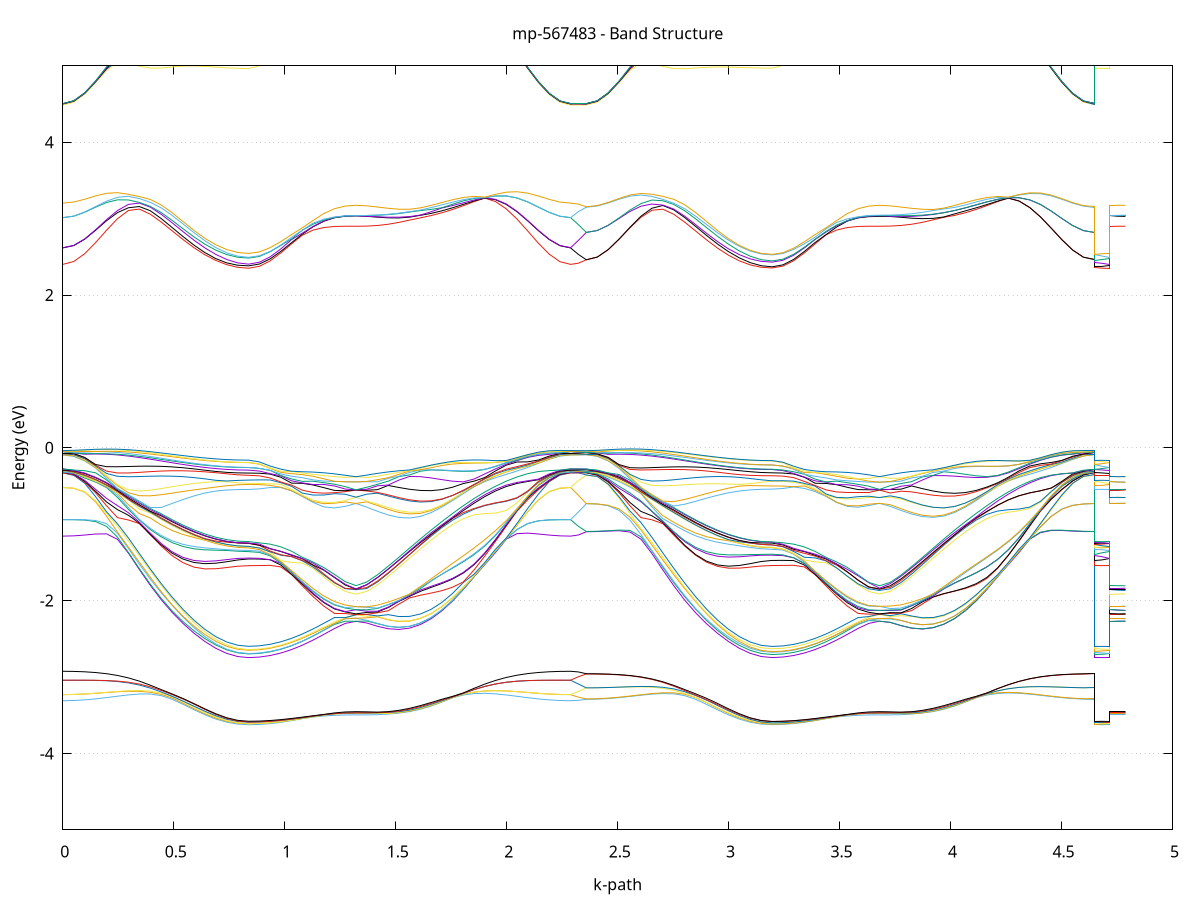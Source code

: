 set title 'mp-567483 - Band Structure'
set xlabel 'k-path'
set ylabel 'Energy (eV)'
set grid y
set yrange [-5:5]
set terminal png size 800,600
set output 'mp-567483_bands_gnuplot.png'
plot '-' using 1:2 with lines notitle, '-' using 1:2 with lines notitle, '-' using 1:2 with lines notitle, '-' using 1:2 with lines notitle, '-' using 1:2 with lines notitle, '-' using 1:2 with lines notitle, '-' using 1:2 with lines notitle, '-' using 1:2 with lines notitle, '-' using 1:2 with lines notitle, '-' using 1:2 with lines notitle, '-' using 1:2 with lines notitle, '-' using 1:2 with lines notitle, '-' using 1:2 with lines notitle, '-' using 1:2 with lines notitle, '-' using 1:2 with lines notitle, '-' using 1:2 with lines notitle, '-' using 1:2 with lines notitle, '-' using 1:2 with lines notitle, '-' using 1:2 with lines notitle, '-' using 1:2 with lines notitle, '-' using 1:2 with lines notitle, '-' using 1:2 with lines notitle, '-' using 1:2 with lines notitle, '-' using 1:2 with lines notitle, '-' using 1:2 with lines notitle, '-' using 1:2 with lines notitle, '-' using 1:2 with lines notitle, '-' using 1:2 with lines notitle, '-' using 1:2 with lines notitle, '-' using 1:2 with lines notitle, '-' using 1:2 with lines notitle, '-' using 1:2 with lines notitle, '-' using 1:2 with lines notitle, '-' using 1:2 with lines notitle, '-' using 1:2 with lines notitle, '-' using 1:2 with lines notitle, '-' using 1:2 with lines notitle, '-' using 1:2 with lines notitle, '-' using 1:2 with lines notitle, '-' using 1:2 with lines notitle, '-' using 1:2 with lines notitle, '-' using 1:2 with lines notitle, '-' using 1:2 with lines notitle, '-' using 1:2 with lines notitle, '-' using 1:2 with lines notitle, '-' using 1:2 with lines notitle, '-' using 1:2 with lines notitle, '-' using 1:2 with lines notitle, '-' using 1:2 with lines notitle, '-' using 1:2 with lines notitle, '-' using 1:2 with lines notitle, '-' using 1:2 with lines notitle, '-' using 1:2 with lines notitle, '-' using 1:2 with lines notitle, '-' using 1:2 with lines notitle, '-' using 1:2 with lines notitle, '-' using 1:2 with lines notitle, '-' using 1:2 with lines notitle, '-' using 1:2 with lines notitle, '-' using 1:2 with lines notitle, '-' using 1:2 with lines notitle, '-' using 1:2 with lines notitle, '-' using 1:2 with lines notitle, '-' using 1:2 with lines notitle, '-' using 1:2 with lines notitle, '-' using 1:2 with lines notitle, '-' using 1:2 with lines notitle, '-' using 1:2 with lines notitle, '-' using 1:2 with lines notitle, '-' using 1:2 with lines notitle, '-' using 1:2 with lines notitle, '-' using 1:2 with lines notitle, '-' using 1:2 with lines notitle, '-' using 1:2 with lines notitle, '-' using 1:2 with lines notitle, '-' using 1:2 with lines notitle, '-' using 1:2 with lines notitle, '-' using 1:2 with lines notitle, '-' using 1:2 with lines notitle, '-' using 1:2 with lines notitle, '-' using 1:2 with lines notitle, '-' using 1:2 with lines notitle, '-' using 1:2 with lines notitle, '-' using 1:2 with lines notitle, '-' using 1:2 with lines notitle, '-' using 1:2 with lines notitle, '-' using 1:2 with lines notitle, '-' using 1:2 with lines notitle, '-' using 1:2 with lines notitle, '-' using 1:2 with lines notitle, '-' using 1:2 with lines notitle, '-' using 1:2 with lines notitle, '-' using 1:2 with lines notitle, '-' using 1:2 with lines notitle, '-' using 1:2 with lines notitle, '-' using 1:2 with lines notitle, '-' using 1:2 with lines notitle, '-' using 1:2 with lines notitle, '-' using 1:2 with lines notitle, '-' using 1:2 with lines notitle, '-' using 1:2 with lines notitle, '-' using 1:2 with lines notitle, '-' using 1:2 with lines notitle, '-' using 1:2 with lines notitle, '-' using 1:2 with lines notitle, '-' using 1:2 with lines notitle, '-' using 1:2 with lines notitle, '-' using 1:2 with lines notitle, '-' using 1:2 with lines notitle, '-' using 1:2 with lines notitle, '-' using 1:2 with lines notitle, '-' using 1:2 with lines notitle, '-' using 1:2 with lines notitle, '-' using 1:2 with lines notitle, '-' using 1:2 with lines notitle, '-' using 1:2 with lines notitle, '-' using 1:2 with lines notitle, '-' using 1:2 with lines notitle, '-' using 1:2 with lines notitle, '-' using 1:2 with lines notitle, '-' using 1:2 with lines notitle, '-' using 1:2 with lines notitle, '-' using 1:2 with lines notitle, '-' using 1:2 with lines notitle, '-' using 1:2 with lines notitle, '-' using 1:2 with lines notitle, '-' using 1:2 with lines notitle, '-' using 1:2 with lines notitle, '-' using 1:2 with lines notitle, '-' using 1:2 with lines notitle, '-' using 1:2 with lines notitle, '-' using 1:2 with lines notitle, '-' using 1:2 with lines notitle, '-' using 1:2 with lines notitle, '-' using 1:2 with lines notitle, '-' using 1:2 with lines notitle, '-' using 1:2 with lines notitle, '-' using 1:2 with lines notitle, '-' using 1:2 with lines notitle, '-' using 1:2 with lines notitle, '-' using 1:2 with lines notitle, '-' using 1:2 with lines notitle
0.000000 -11.796720
0.049266 -11.793020
0.098531 -11.781920
0.147797 -11.763820
0.197062 -11.739020
0.246328 -11.708120
0.295593 -11.671920
0.344859 -11.631220
0.394124 -11.587320
0.443390 -11.541220
0.492655 -11.494520
0.541921 -11.448620
0.591186 -11.405120
0.640452 -11.365420
0.689717 -11.331120
0.738983 -11.303620
0.788248 -11.284820
0.837514 -11.277720
0.837514 -11.277720
0.885868 -11.276420
0.934222 -11.272420
0.982575 -11.266120
1.030929 -11.257920
1.079283 -11.248520
1.127637 -11.238520
1.175991 -11.229020
1.224345 -11.220920
1.272699 -11.215820
1.321053 -11.212720
1.321053 -11.212720
1.369406 -11.217620
1.417760 -11.228220
1.466114 -11.244720
1.514468 -11.267220
1.562822 -11.295620
1.611176 -11.329520
1.659530 -11.368120
1.707884 -11.410520
1.756237 -11.455420
1.804591 -11.501820
1.852945 -11.548320
1.901299 -11.593620
1.949653 -11.636520
1.998007 -11.676120
2.046361 -11.711220
2.094715 -11.741020
2.143068 -11.765020
2.191422 -11.782520
2.239776 -11.793120
2.288130 -11.796720
2.288130 -11.796720
2.323441 -11.795920
2.358752 -11.794720
2.358752 -11.794720
2.408017 -11.791020
2.457283 -11.780020
2.506548 -11.761920
2.555814 -11.737120
2.605079 -11.706320
2.654345 -11.670220
2.703610 -11.629720
2.752876 -11.585920
2.802142 -11.540020
2.851407 -11.493620
2.900673 -11.447920
2.949938 -11.404720
2.999204 -11.365320
3.048469 -11.331220
3.097735 -11.303820
3.147000 -11.284920
3.196266 -11.277620
3.196266 -11.277620
3.244620 -11.276320
3.292973 -11.272320
3.341327 -11.266020
3.389681 -11.257920
3.438035 -11.248520
3.486389 -11.238520
3.534743 -11.229020
3.583097 -11.220920
3.631451 -11.215820
3.679804 -11.212720
3.679804 -11.212720
3.728158 -11.217620
3.776512 -11.228220
3.824866 -11.244720
3.873220 -11.267120
3.921574 -11.295420
3.969928 -11.329120
4.018282 -11.367620
4.066635 -11.409720
4.114989 -11.454520
4.163343 -11.500720
4.211697 -11.547020
4.260051 -11.592120
4.308405 -11.635020
4.356759 -11.674420
4.405113 -11.709420
4.453466 -11.739220
4.501820 -11.763120
4.550174 -11.780520
4.598528 -11.791120
4.646882 -11.794720
4.646882 -11.277620
4.682193 -11.277720
4.717504 -11.277720
4.717504 -11.212720
4.752815 -11.212720
4.788126 -11.212720
e
0.000000 -11.781820
0.049266 -11.778120
0.098531 -11.767220
0.147797 -11.749220
0.197062 -11.724720
0.246328 -11.694220
0.295593 -11.658520
0.344859 -11.618620
0.394124 -11.575420
0.443390 -11.530420
0.492655 -11.484820
0.541921 -11.440120
0.591186 -11.397920
0.640452 -11.359520
0.689717 -11.326320
0.738983 -11.299620
0.788248 -11.280720
0.837514 -11.273020
0.837514 -11.273020
0.885868 -11.271720
0.934222 -11.267920
0.982575 -11.261820
1.030929 -11.254020
1.079283 -11.244920
1.127637 -11.235520
1.175991 -11.226920
1.224345 -11.220320
1.272699 -11.215120
1.321053 -11.212720
1.321053 -11.212720
1.369406 -11.215320
1.417760 -11.224920
1.466114 -11.240520
1.514468 -11.262120
1.562822 -11.289520
1.611176 -11.322320
1.659530 -11.359920
1.707884 -11.401320
1.756237 -11.445320
1.804591 -11.490820
1.852945 -11.536520
1.901299 -11.581120
1.949653 -11.623420
1.998007 -11.662420
2.046361 -11.697120
2.094715 -11.726720
2.143068 -11.750420
2.191422 -11.767720
2.239776 -11.778220
2.288130 -11.781820
2.288130 -11.781820
2.323441 -11.787420
2.358752 -11.790420
2.358752 -11.790420
2.408017 -11.786720
2.457283 -11.775720
2.506548 -11.757620
2.555814 -11.732820
2.605079 -11.702020
2.654345 -11.665920
2.703610 -11.625320
2.752876 -11.581520
2.802142 -11.535620
2.851407 -11.489020
2.900673 -11.443220
2.949938 -11.399720
2.999204 -11.360020
3.048469 -11.325520
3.097735 -11.297920
3.147000 -11.280220
3.196266 -11.273920
3.196266 -11.273920
3.244620 -11.272620
3.292973 -11.268620
3.341327 -11.262420
3.389681 -11.254420
3.438035 -11.245220
3.486389 -11.235620
3.534743 -11.226920
3.583097 -11.220320
3.631451 -11.215120
3.679804 -11.212720
3.679804 -11.212720
3.728158 -11.215320
3.776512 -11.225020
3.824866 -11.240920
3.873220 -11.263120
3.921574 -11.291220
3.969928 -11.324920
4.018282 -11.363320
4.066635 -11.405420
4.114989 -11.450220
4.163343 -11.496420
4.211697 -11.542720
4.260051 -11.587820
4.308405 -11.630720
4.356759 -11.670120
4.405113 -11.705120
4.453466 -11.734920
4.501820 -11.758820
4.550174 -11.776220
4.598528 -11.786820
4.646882 -11.790420
4.646882 -11.273920
4.682193 -11.273520
4.717504 -11.273020
4.717504 -11.212720
4.752815 -11.212720
4.788126 -11.212720
e
0.000000 -11.781720
0.049266 -11.778020
0.098531 -11.767120
0.147797 -11.749120
0.197062 -11.724520
0.246328 -11.693920
0.295593 -11.657920
0.344859 -11.617620
0.394124 -11.574020
0.443390 -11.528420
0.492655 -11.482020
0.541921 -11.436520
0.591186 -11.393420
0.640452 -11.354020
0.689717 -11.319920
0.738983 -11.292320
0.788248 -11.276020
0.837514 -11.271020
0.837514 -11.271020
0.885868 -11.269720
0.934222 -11.265820
0.982575 -11.259720
1.030929 -11.251720
1.079283 -11.242720
1.127637 -11.233320
1.175991 -11.224720
1.224345 -11.217820
1.272699 -11.212520
1.321053 -11.211020
1.321053 -11.211020
1.369406 -11.213820
1.417760 -11.223020
1.466114 -11.238520
1.514468 -11.260420
1.562822 -11.288120
1.611176 -11.321220
1.659530 -11.359020
1.707884 -11.400520
1.756237 -11.444720
1.804591 -11.490320
1.852945 -11.536120
1.901299 -11.580820
1.949653 -11.623320
1.998007 -11.662320
2.046361 -11.697120
2.094715 -11.726620
2.143068 -11.750320
2.191422 -11.767620
2.239776 -11.778120
2.288130 -11.781720
2.288130 -11.781720
2.323441 -11.774620
2.358752 -11.766720
2.358752 -11.766720
2.408017 -11.763120
2.457283 -11.752320
2.506548 -11.734520
2.555814 -11.710320
2.605079 -11.680220
2.654345 -11.645020
2.703610 -11.605620
2.752876 -11.563220
2.802142 -11.519020
2.851407 -11.474420
2.900673 -11.430920
2.949938 -11.390020
2.999204 -11.353120
3.048469 -11.321520
3.097735 -11.296220
3.147000 -11.277220
3.196266 -11.268320
3.196266 -11.268320
3.244620 -11.267120
3.292973 -11.263420
3.341327 -11.257720
3.389681 -11.250220
3.438035 -11.241720
3.486389 -11.232920
3.534743 -11.224720
3.583097 -11.217820
3.631451 -11.212520
3.679804 -11.211020
3.679804 -11.211020
3.728158 -11.213820
3.776512 -11.222720
3.824866 -11.237220
3.873220 -11.257620
3.921574 -11.283820
3.969928 -11.315420
4.018282 -11.351820
4.066635 -11.392120
4.114989 -11.435220
4.163343 -11.479720
4.211697 -11.524620
4.260051 -11.568520
4.308405 -11.610320
4.356759 -11.648820
4.405113 -11.683120
4.453466 -11.712320
4.501820 -11.735720
4.550174 -11.752820
4.598528 -11.763220
4.646882 -11.766720
4.646882 -11.268320
4.682193 -11.270020
4.717504 -11.271020
4.717504 -11.211020
4.752815 -11.211020
4.788126 -11.211020
e
0.000000 -11.750920
0.049266 -11.747320
0.098531 -11.736620
0.147797 -11.719020
0.197062 -11.695020
0.246328 -11.665220
0.295593 -11.630420
0.344859 -11.591520
0.394124 -11.549620
0.443390 -11.506220
0.492655 -11.462420
0.541921 -11.419920
0.591186 -11.380220
0.640452 -11.344620
0.689717 -11.314420
0.738983 -11.291020
0.788248 -11.272420
0.837514 -11.263020
0.837514 -11.263020
0.885868 -11.261820
0.934222 -11.258420
0.982575 -11.252820
1.030929 -11.245720
1.079283 -11.237620
1.127637 -11.230320
1.175991 -11.223820
1.224345 -11.217720
1.272699 -11.212520
1.321053 -11.211020
1.321053 -11.211020
1.369406 -11.212720
1.417760 -11.219520
1.466114 -11.233520
1.514468 -11.252820
1.562822 -11.277720
1.611176 -11.308120
1.659530 -11.343320
1.707884 -11.382420
1.756237 -11.424420
1.804591 -11.468020
1.852945 -11.512120
1.901299 -11.555220
1.949653 -11.596420
1.998007 -11.634320
2.046361 -11.668220
2.094715 -11.697020
2.143068 -11.720220
2.191422 -11.737120
2.239776 -11.747420
2.288130 -11.750920
2.288130 -11.750920
2.323441 -11.758320
2.358752 -11.766620
2.358752 -11.766620
2.408017 -11.762920
2.457283 -11.752120
2.506548 -11.734320
2.555814 -11.710020
2.605079 -11.679720
2.654345 -11.644220
2.703610 -11.604420
2.752876 -11.561420
2.802142 -11.516420
2.851407 -11.470920
2.900673 -11.426320
2.949938 -11.384020
2.999204 -11.345620
3.048469 -11.312420
3.097735 -11.285820
3.147000 -11.270720
3.196266 -11.267320
3.196266 -11.267320
3.244620 -11.266120
3.292973 -11.262420
3.341327 -11.256520
3.389681 -11.248920
3.438035 -11.240120
3.486389 -11.231320
3.534743 -11.223920
3.583097 -11.217720
3.631451 -11.212520
3.679804 -11.211020
3.679804 -11.211020
3.728158 -11.212720
3.776512 -11.220820
3.824866 -11.235920
3.873220 -11.256720
3.921574 -11.283220
3.969928 -11.315020
4.018282 -11.351520
4.066635 -11.391820
4.114989 -11.434920
4.163343 -11.479520
4.211697 -11.524420
4.260051 -11.568320
4.308405 -11.610120
4.356759 -11.648620
4.405113 -11.682920
4.453466 -11.712120
4.501820 -11.735520
4.550174 -11.752620
4.598528 -11.763120
4.646882 -11.766620
4.646882 -11.267320
4.682193 -11.265320
4.717504 -11.263020
4.717504 -11.211020
4.752815 -11.211020
4.788126 -11.211020
e
0.000000 -11.749320
0.049266 -11.745820
0.098531 -11.735020
0.147797 -11.717520
0.197062 -11.693520
0.246328 -11.663720
0.295593 -11.628720
0.344859 -11.589620
0.394124 -11.547420
0.443390 -11.503320
0.492655 -11.458720
0.541921 -11.415120
0.591186 -11.374020
0.640452 -11.336920
0.689717 -11.305120
0.738983 -11.280020
0.788248 -11.264820
0.837514 -11.262020
0.837514 -11.262020
0.885868 -11.260920
0.934222 -11.257420
0.982575 -11.252020
1.030929 -11.245220
1.079283 -11.237620
1.127637 -11.229020
1.175991 -11.220520
1.224345 -11.212920
1.272699 -11.210820
1.321053 -11.209520
1.321053 -11.209520
1.369406 -11.211220
1.417760 -11.219420
1.466114 -11.232420
1.514468 -11.251520
1.562822 -11.276420
1.611176 -11.306820
1.659530 -11.341920
1.707884 -11.381020
1.756237 -11.423020
1.804591 -11.466620
1.852945 -11.510620
1.901299 -11.553820
1.949653 -11.594920
1.998007 -11.632820
2.046361 -11.666720
2.094715 -11.695520
2.143068 -11.718620
2.191422 -11.735620
2.239776 -11.745920
2.288130 -11.749320
2.288130 -11.749320
2.323441 -11.742920
2.358752 -11.738620
2.358752 -11.738620
2.408017 -11.735020
2.457283 -11.724420
2.506548 -11.707020
2.555814 -11.683220
2.605079 -11.653620
2.654345 -11.619120
2.703610 -11.580520
2.752876 -11.538920
2.802142 -11.495820
2.851407 -11.452520
2.900673 -11.410420
2.949938 -11.371120
2.999204 -11.336120
3.048469 -11.306720
3.097735 -11.284120
3.147000 -11.266420
3.196266 -11.257720
3.196266 -11.257720
3.244620 -11.256620
3.292973 -11.253220
3.341327 -11.247820
3.389681 -11.241020
3.438035 -11.234020
3.486389 -11.227720
3.534743 -11.220420
3.583097 -11.212820
3.631451 -11.210820
3.679804 -11.209520
3.679804 -11.209520
3.728158 -11.211120
3.776512 -11.217620
3.824866 -11.230120
3.873220 -11.248420
3.921574 -11.272420
3.969928 -11.301920
4.018282 -11.336220
4.066635 -11.374520
4.114989 -11.415820
4.163343 -11.458720
4.211697 -11.502120
4.260051 -11.544820
4.308405 -11.585520
4.356759 -11.623020
4.405113 -11.656620
4.453466 -11.685120
4.501820 -11.708120
4.550174 -11.724920
4.598528 -11.735220
4.646882 -11.738620
4.646882 -11.257720
4.682193 -11.259720
4.717504 -11.262020
4.717504 -11.209520
4.752815 -11.209520
4.788126 -11.209520
e
0.000000 -11.731220
0.049266 -11.727720
0.098531 -11.717120
0.147797 -11.699720
0.197062 -11.676020
0.246328 -11.646520
0.295593 -11.612020
0.344859 -11.573620
0.394124 -11.532220
0.443390 -11.489220
0.492655 -11.445920
0.541921 -11.403920
0.591186 -11.364620
0.640452 -11.329420
0.689717 -11.299720
0.738983 -11.276620
0.788248 -11.260120
0.837514 -11.252920
0.837514 -11.252920
0.885868 -11.251820
0.934222 -11.248520
0.982575 -11.243320
1.030929 -11.236720
1.079283 -11.229520
1.127637 -11.224020
1.175991 -11.218120
1.224345 -11.212520
1.272699 -11.210720
1.321053 -11.209520
1.321053 -11.209520
1.369406 -11.210220
1.417760 -11.215320
1.466114 -11.226820
1.514468 -11.244420
1.562822 -11.267820
1.611176 -11.296920
1.659530 -11.330820
1.707884 -11.368820
1.756237 -11.409720
1.804591 -11.452420
1.852945 -11.495620
1.901299 -11.538120
1.949653 -11.578620
1.998007 -11.616020
2.046361 -11.649420
2.094715 -11.677920
2.143068 -11.700820
2.191422 -11.717620
2.239776 -11.727820
2.288130 -11.731220
2.288130 -11.731220
2.323441 -11.732420
2.358752 -11.734720
2.358752 -11.734720
2.408017 -11.731120
2.457283 -11.720520
2.506548 -11.703120
2.555814 -11.679320
2.605079 -11.649720
2.654345 -11.615120
2.703610 -11.576520
2.752876 -11.534920
2.802142 -11.491620
2.851407 -11.448020
2.900673 -11.405520
2.949938 -11.365620
2.999204 -11.329720
3.048469 -11.299120
3.097735 -11.275020
3.147000 -11.259420
3.196266 -11.255420
3.196266 -11.255420
3.244620 -11.254320
3.292973 -11.251220
3.341327 -11.246320
3.389681 -11.240320
3.438035 -11.233320
3.486389 -11.225520
3.534743 -11.218320
3.583097 -11.212620
3.631451 -11.210720
3.679804 -11.209520
3.679804 -11.209520
3.728158 -11.210320
3.776512 -11.216620
3.824866 -11.227920
3.873220 -11.245520
3.921574 -11.269220
3.969928 -11.298520
4.018282 -11.332620
4.066635 -11.370920
4.114989 -11.412020
4.163343 -11.454920
4.211697 -11.498320
4.260051 -11.540920
4.308405 -11.581620
4.356759 -11.619220
4.405113 -11.652720
4.453466 -11.681220
4.501820 -11.704220
4.550174 -11.721020
4.598528 -11.731220
4.646882 -11.734720
4.646882 -11.255420
4.682193 -11.253920
4.717504 -11.252920
4.717504 -11.209520
4.752815 -11.209520
4.788126 -11.209520
e
0.000000 -11.352420
0.049266 -11.351420
0.098531 -11.348320
0.147797 -11.343220
0.197062 -11.336420
0.246328 -11.328020
0.295593 -11.318420
0.344859 -11.307920
0.394124 -11.296820
0.443390 -11.285520
0.492655 -11.274520
0.541921 -11.264220
0.591186 -11.255020
0.640452 -11.247320
0.689717 -11.241820
0.738983 -11.238820
0.788248 -11.239320
0.837514 -11.241120
0.837514 -11.241120
0.885868 -11.240620
0.934222 -11.239120
0.982575 -11.236620
1.030929 -11.233320
1.079283 -11.229120
1.127637 -11.222420
1.175991 -11.216620
1.224345 -11.212320
1.272699 -11.208120
1.321053 -11.208720
1.321053 -11.208720
1.369406 -11.209120
1.417760 -11.212920
1.466114 -11.216920
1.514468 -11.222020
1.562822 -11.228320
1.611176 -11.235820
1.659530 -11.244420
1.707884 -11.254120
1.756237 -11.264520
1.804591 -11.275620
1.852945 -11.286920
1.901299 -11.298220
1.949653 -11.309220
1.998007 -11.319520
2.046361 -11.328920
2.094715 -11.337020
2.143068 -11.343620
2.191422 -11.348420
2.239776 -11.351420
2.288130 -11.352420
2.288130 -11.352420
2.323441 -11.350920
2.358752 -11.347920
2.358752 -11.347920
2.408017 -11.346820
2.457283 -11.343820
2.506548 -11.338920
2.555814 -11.332220
2.605079 -11.324020
2.654345 -11.314620
2.703610 -11.304320
2.752876 -11.293620
2.802142 -11.282720
2.851407 -11.272220
2.900673 -11.262520
2.949938 -11.254020
2.999204 -11.247220
3.048469 -11.242520
3.097735 -11.240420
3.147000 -11.240020
3.196266 -11.238720
3.196266 -11.238720
3.244620 -11.238120
3.292973 -11.236520
3.341327 -11.233720
3.389681 -11.229920
3.438035 -11.224920
3.486389 -11.220620
3.534743 -11.216220
3.583097 -11.212320
3.631451 -11.208120
3.679804 -11.208720
3.679804 -11.208720
3.728158 -11.209020
3.776512 -11.212020
3.824866 -11.216020
3.873220 -11.221020
3.921574 -11.227020
3.969928 -11.234320
4.018282 -11.242620
4.066635 -11.252020
4.114989 -11.262120
4.163343 -11.272820
4.211697 -11.283820
4.260051 -11.294820
4.308405 -11.305520
4.356759 -11.315620
4.405113 -11.324820
4.453466 -11.332720
4.501820 -11.339220
4.550174 -11.343920
4.598528 -11.346920
4.646882 -11.347920
4.646882 -11.238720
4.682193 -11.240120
4.717504 -11.241120
4.717504 -11.208720
4.752815 -11.208720
4.788126 -11.208720
e
0.000000 -11.329720
0.049266 -11.328720
0.098531 -11.325920
0.147797 -11.321220
0.197062 -11.315020
0.246328 -11.307420
0.295593 -11.298820
0.344859 -11.289420
0.394124 -11.279720
0.443390 -11.270120
0.492655 -11.260920
0.541921 -11.252520
0.591186 -11.245320
0.640452 -11.239920
0.689717 -11.236520
0.738983 -11.235220
0.788248 -11.234120
0.837514 -11.231120
0.837514 -11.231120
0.885868 -11.230720
0.934222 -11.229420
0.982575 -11.227220
1.030929 -11.224520
1.079283 -11.221220
1.127637 -11.217620
1.175991 -11.214220
1.224345 -11.211820
1.272699 -11.208120
1.321053 -11.208720
1.321053 -11.208720
1.369406 -11.208120
1.417760 -11.208520
1.466114 -11.210720
1.514468 -11.214320
1.562822 -11.219220
1.611176 -11.225420
1.659530 -11.232720
1.707884 -11.241020
1.756237 -11.250120
1.804591 -11.259920
1.852945 -11.270020
1.901299 -11.280220
1.949653 -11.290120
1.998007 -11.299520
2.046361 -11.308120
2.094715 -11.315520
2.143068 -11.321520
2.191422 -11.326020
2.239776 -11.328820
2.288130 -11.329720
2.288130 -11.329720
2.323441 -11.338320
2.358752 -11.344020
2.358752 -11.344020
2.408017 -11.342920
2.457283 -11.339920
2.506548 -11.335020
2.555814 -11.328320
2.605079 -11.320120
2.654345 -11.310720
2.703610 -11.300420
2.752876 -11.289520
2.802142 -11.278420
2.851407 -11.267520
2.900673 -11.257320
2.949938 -11.248120
2.999204 -11.240320
3.048469 -11.234420
3.097735 -11.230520
3.147000 -11.232820
3.196266 -11.235920
3.196266 -11.235920
3.244620 -11.235420
3.292973 -11.234020
3.341327 -11.231620
3.389681 -11.228520
3.438035 -11.224820
3.486389 -11.219320
3.534743 -11.214520
3.583097 -11.211920
3.631451 -11.208120
3.679804 -11.208720
3.679804 -11.208720
3.728158 -11.208220
3.776512 -11.209920
3.824866 -11.213120
3.873220 -11.217620
3.921574 -11.223520
3.969928 -11.230620
4.018282 -11.238920
4.066635 -11.248220
4.114989 -11.258320
4.163343 -11.269020
4.211697 -11.280020
4.260051 -11.291020
4.308405 -11.301720
4.356759 -11.311820
4.405113 -11.320920
4.453466 -11.328820
4.501820 -11.335320
4.550174 -11.340120
4.598528 -11.343020
4.646882 -11.344020
4.646882 -11.235920
4.682193 -11.233920
4.717504 -11.231120
4.717504 -11.208720
4.752815 -11.208720
4.788126 -11.208720
e
0.000000 -11.328920
0.049266 -11.327920
0.098531 -11.325120
0.147797 -11.320420
0.197062 -11.314220
0.246328 -11.306520
0.295593 -11.297620
0.344859 -11.287820
0.394124 -11.277520
0.443390 -11.267020
0.492655 -11.256820
0.541921 -11.247220
0.591186 -11.238620
0.640452 -11.231620
0.689717 -11.226520
0.738983 -11.223620
0.788248 -11.226720
0.837514 -11.230920
0.837514 -11.230920
0.885868 -11.230420
0.934222 -11.229020
0.982575 -11.226820
1.030929 -11.223920
1.079283 -11.220220
1.127637 -11.216220
1.175991 -11.212220
1.224345 -11.209420
1.272699 -11.207620
1.321053 -11.204320
1.321053 -11.204320
1.369406 -11.207620
1.417760 -11.208520
1.466114 -11.210520
1.514468 -11.214020
1.562822 -11.218920
1.611176 -11.225020
1.659530 -11.232320
1.707884 -11.240520
1.756237 -11.249620
1.804591 -11.259420
1.852945 -11.269420
1.901299 -11.279620
1.949653 -11.289420
1.998007 -11.298820
2.046361 -11.307320
2.094715 -11.314720
2.143068 -11.320720
2.191422 -11.325220
2.239776 -11.327920
2.288130 -11.328920
2.288130 -11.328920
2.323441 -11.319020
2.358752 -11.308420
2.358752 -11.308420
2.408017 -11.307520
2.457283 -11.304920
2.506548 -11.300820
2.555814 -11.295220
2.605079 -11.288520
2.654345 -11.280820
2.703610 -11.272620
2.752876 -11.264120
2.802142 -11.255720
2.851407 -11.247820
2.900673 -11.240820
2.949938 -11.235120
2.999204 -11.231220
3.048469 -11.229320
3.097735 -11.229820
3.147000 -11.228020
3.196266 -11.225420
3.196266 -11.225420
3.244620 -11.225020
3.292973 -11.223920
3.341327 -11.222220
3.389681 -11.219920
3.438035 -11.217320
3.486389 -11.214520
3.534743 -11.211820
3.583097 -11.209320
3.631451 -11.207620
3.679804 -11.204320
3.679804 -11.204320
3.728158 -11.207620
3.776512 -11.207220
3.824866 -11.207720
3.873220 -11.209620
3.921574 -11.212920
3.969928 -11.217520
4.018282 -11.223320
4.066635 -11.230220
4.114989 -11.237920
4.163343 -11.246320
4.211697 -11.255120
4.260051 -11.264020
4.308405 -11.272820
4.356759 -11.281220
4.405113 -11.288920
4.453466 -11.295520
4.501820 -11.301020
4.550174 -11.305120
4.598528 -11.307620
4.646882 -11.308420
4.646882 -11.225420
4.682193 -11.228120
4.717504 -11.230920
4.717504 -11.204320
4.752815 -11.204320
4.788126 -11.204320
e
0.000000 -11.288920
0.049266 -11.288120
0.098531 -11.285820
0.147797 -11.282020
0.197062 -11.277120
0.246328 -11.271020
0.295593 -11.264220
0.344859 -11.257020
0.394124 -11.249520
0.443390 -11.242320
0.492655 -11.235620
0.541921 -11.229820
0.591186 -11.225320
0.640452 -11.222520
0.689717 -11.221720
0.738983 -11.223120
0.788248 -11.222420
0.837514 -11.221720
0.837514 -11.221720
0.885868 -11.221520
0.934222 -11.220620
0.982575 -11.219220
1.030929 -11.217520
1.079283 -11.215520
1.127637 -11.213520
1.175991 -11.211420
1.224345 -11.209320
1.272699 -11.207020
1.321053 -11.204320
1.321053 -11.204320
1.369406 -11.205720
1.417760 -11.205820
1.466114 -11.205720
1.514468 -11.206520
1.562822 -11.208420
1.611176 -11.211520
1.659530 -11.215920
1.707884 -11.221220
1.756237 -11.227520
1.804591 -11.234520
1.852945 -11.241920
1.901299 -11.249620
1.949653 -11.257320
1.998007 -11.264720
2.046361 -11.271420
2.094715 -11.277420
2.143068 -11.282220
2.191422 -11.285920
2.239776 -11.288120
2.288130 -11.288920
2.288130 -11.288920
2.323441 -11.298120
2.358752 -11.308420
2.358752 -11.308420
2.408017 -11.307520
2.457283 -11.304920
2.506548 -11.300720
2.555814 -11.294920
2.605079 -11.287920
2.654345 -11.279820
2.703610 -11.271020
2.752876 -11.261820
2.802142 -11.252520
2.851407 -11.243620
2.900673 -11.235420
2.949938 -11.228320
2.999204 -11.222820
3.048469 -11.219320
3.097735 -11.218520
3.147000 -11.221520
3.196266 -11.225320
3.196266 -11.225320
3.244620 -11.225020
3.292973 -11.223920
3.341327 -11.222120
3.389681 -11.219920
3.438035 -11.217220
3.486389 -11.214420
3.534743 -11.211720
3.583097 -11.209320
3.631451 -11.207020
3.679804 -11.204320
3.679804 -11.204320
3.728158 -11.205720
3.776512 -11.206220
3.824866 -11.207220
3.873220 -11.209320
3.921574 -11.212820
3.969928 -11.217420
4.018282 -11.223220
4.066635 -11.230120
4.114989 -11.237820
4.163343 -11.246220
4.211697 -11.255020
4.260051 -11.264020
4.308405 -11.272820
4.356759 -11.281220
4.405113 -11.288820
4.453466 -11.295520
4.501820 -11.301020
4.550174 -11.305020
4.598528 -11.307520
4.646882 -11.308420
4.646882 -11.225320
4.682193 -11.223120
4.717504 -11.221720
4.717504 -11.204320
4.752815 -11.204320
4.788126 -11.204320
e
0.000000 -11.288820
0.049266 -11.288120
0.098531 -11.285720
0.147797 -11.281920
0.197062 -11.276820
0.246328 -11.270620
0.295593 -11.263420
0.344859 -11.255720
0.394124 -11.247720
0.443390 -11.239720
0.492655 -11.232220
0.541921 -11.225620
0.591186 -11.220120
0.640452 -11.216320
0.689717 -11.214620
0.738983 -11.215220
0.788248 -11.217820
0.837514 -11.220120
0.837514 -11.220120
0.885868 -11.219820
0.934222 -11.218820
0.982575 -11.217420
1.030929 -11.215520
1.079283 -11.213220
1.127637 -11.210720
1.175991 -11.207720
1.224345 -11.204620
1.272699 -11.203020
1.321053 -11.203520
1.321053 -11.203520
1.369406 -11.203020
1.417760 -11.203120
1.466114 -11.203420
1.514468 -11.204620
1.562822 -11.206920
1.611176 -11.210320
1.659530 -11.214820
1.707884 -11.220420
1.756237 -11.226820
1.804591 -11.233920
1.852945 -11.241520
1.901299 -11.249320
1.949653 -11.257120
1.998007 -11.264520
2.046361 -11.271320
2.094715 -11.277320
2.143068 -11.282220
2.191422 -11.285920
2.239776 -11.288120
2.288130 -11.288820
2.288130 -11.288820
2.323441 -11.281320
2.358752 -11.277220
2.358752 -11.277220
2.408017 -11.276420
2.457283 -11.274320
2.506548 -11.270920
2.555814 -11.266220
2.605079 -11.260620
2.654345 -11.254320
2.703610 -11.247520
2.752876 -11.240620
2.802142 -11.233920
2.851407 -11.227720
2.900673 -11.222520
2.949938 -11.218520
2.999204 -11.216120
3.048469 -11.215720
3.097735 -11.217020
3.147000 -11.218220
3.196266 -11.219020
3.196266 -11.219020
3.244620 -11.218720
3.292973 -11.217920
3.341327 -11.216620
3.389681 -11.214920
3.438035 -11.212920
3.486389 -11.210620
3.534743 -11.207720
3.583097 -11.204620
3.631451 -11.203020
3.679804 -11.203520
3.679804 -11.203520
3.728158 -11.203020
3.776512 -11.203020
3.824866 -11.203120
3.873220 -11.203820
3.921574 -11.205320
3.969928 -11.207820
4.018282 -11.211420
4.066635 -11.216020
4.114989 -11.221520
4.163343 -11.227720
4.211697 -11.234320
4.260051 -11.241320
4.308405 -11.248220
4.356759 -11.254920
4.405113 -11.261120
4.453466 -11.266620
4.501820 -11.271120
4.550174 -11.274420
4.598528 -11.276520
4.646882 -11.277220
4.646882 -11.219020
4.682193 -11.219420
4.717504 -11.220120
4.717504 -11.203520
4.752815 -11.203520
4.788126 -11.203520
e
0.000000 -11.269620
0.049266 -11.268920
0.098531 -11.266820
0.147797 -11.263520
0.197062 -11.259020
0.246328 -11.253620
0.295593 -11.247420
0.344859 -11.240920
0.394124 -11.234220
0.443390 -11.227720
0.492655 -11.221720
0.541921 -11.216720
0.591186 -11.212820
0.640452 -11.210420
0.689717 -11.209720
0.738983 -11.210920
0.788248 -11.213220
0.837514 -11.214620
0.837514 -11.214620
0.885868 -11.214320
0.934222 -11.213620
0.982575 -11.212320
1.030929 -11.210820
1.079283 -11.209020
1.127637 -11.207120
1.175991 -11.205320
1.224345 -11.203820
1.272699 -11.202820
1.321053 -11.203520
1.321053 -11.203520
1.369406 -11.201620
1.417760 -11.200020
1.466114 -11.199320
1.514468 -11.199520
1.562822 -11.200820
1.611176 -11.203120
1.659530 -11.206420
1.707884 -11.210820
1.756237 -11.216020
1.804591 -11.221920
1.852945 -11.228320
1.901299 -11.234920
1.949653 -11.241620
1.998007 -11.248120
2.046361 -11.254120
2.094715 -11.259420
2.143068 -11.263720
2.191422 -11.266920
2.239776 -11.268920
2.288130 -11.269620
2.288130 -11.269620
2.323441 -11.270720
2.358752 -11.272620
2.358752 -11.272620
2.408017 -11.271920
2.457283 -11.269720
2.506548 -11.266320
2.555814 -11.261720
2.605079 -11.256020
2.654345 -11.249720
2.703610 -11.242920
2.752876 -11.235920
2.802142 -11.229120
2.851407 -11.222820
2.900673 -11.217420
2.949938 -11.213120
2.999204 -11.210420
3.048469 -11.209520
3.097735 -11.210620
3.147000 -11.213120
3.196266 -11.214720
3.196266 -11.214720
3.244620 -11.214420
3.292973 -11.213620
3.341327 -11.212420
3.389681 -11.210820
3.438035 -11.209020
3.486389 -11.207120
3.534743 -11.205320
3.583097 -11.203820
3.631451 -11.202820
3.679804 -11.203520
3.679804 -11.203520
3.728158 -11.201620
3.776512 -11.200020
3.824866 -11.199320
3.873220 -11.199620
3.921574 -11.200920
3.969928 -11.203420
4.018282 -11.207020
4.066635 -11.211620
4.114989 -11.217020
4.163343 -11.223220
4.211697 -11.229820
4.260051 -11.236820
4.308405 -11.243720
4.356759 -11.250420
4.405113 -11.256620
4.453466 -11.262020
4.501820 -11.266520
4.550174 -11.269920
4.598528 -11.271920
4.646882 -11.272620
4.646882 -11.214720
4.682193 -11.214620
4.717504 -11.214620
4.717504 -11.203520
4.752815 -11.203520
4.788126 -11.203520
e
0.000000 -7.506220
0.049266 -7.505620
0.098531 -7.503920
0.147797 -7.501220
0.197062 -7.497720
0.246328 -7.493720
0.295593 -7.489520
0.344859 -7.485520
0.394124 -7.482020
0.443390 -7.479120
0.492655 -7.476920
0.541921 -7.475320
0.591186 -7.474420
0.640452 -7.474020
0.689717 -7.473920
0.738983 -7.473920
0.788248 -7.473920
0.837514 -7.473920
0.837514 -7.473920
0.885868 -7.472120
0.934222 -7.466620
0.982575 -7.457620
1.030929 -7.445620
1.079283 -7.431120
1.127637 -7.414620
1.175991 -7.397220
1.224345 -7.380420
1.272699 -7.366620
1.321053 -7.358420
1.321053 -7.358420
1.369406 -7.366520
1.417760 -7.379420
1.466114 -7.394220
1.514468 -7.409220
1.562822 -7.423020
1.611176 -7.435220
1.659530 -7.445820
1.707884 -7.454620
1.756237 -7.462120
1.804591 -7.468620
1.852945 -7.474320
1.901299 -7.479620
1.949653 -7.484620
1.998007 -7.489420
2.046361 -7.493820
2.094715 -7.497920
2.143068 -7.501320
2.191422 -7.504020
2.239776 -7.505620
2.288130 -7.506220
2.288130 -7.506220
2.323441 -7.506220
2.358752 -7.506220
2.358752 -7.506220
2.408017 -7.505620
2.457283 -7.503920
2.506548 -7.501220
2.555814 -7.497720
2.605079 -7.493720
2.654345 -7.489520
2.703610 -7.485520
2.752876 -7.482020
2.802142 -7.479120
2.851407 -7.476920
2.900673 -7.475320
2.949938 -7.474420
2.999204 -7.474020
3.048469 -7.473920
3.097735 -7.473920
3.147000 -7.473920
3.196266 -7.473920
3.196266 -7.473920
3.244620 -7.472120
3.292973 -7.466620
3.341327 -7.457620
3.389681 -7.445620
3.438035 -7.431120
3.486389 -7.414620
3.534743 -7.397220
3.583097 -7.380420
3.631451 -7.366620
3.679804 -7.358420
3.679804 -7.358420
3.728158 -7.366520
3.776512 -7.379420
3.824866 -7.394220
3.873220 -7.409220
3.921574 -7.423020
3.969928 -7.435220
4.018282 -7.445820
4.066635 -7.454620
4.114989 -7.462120
4.163343 -7.468620
4.211697 -7.474320
4.260051 -7.479620
4.308405 -7.484620
4.356759 -7.489420
4.405113 -7.493820
4.453466 -7.497920
4.501820 -7.501320
4.550174 -7.504020
4.598528 -7.505620
4.646882 -7.506220
4.646882 -7.473920
4.682193 -7.473920
4.717504 -7.473920
4.717504 -7.358420
4.752815 -7.358420
4.788126 -7.358420
e
0.000000 -7.506220
0.049266 -7.504420
0.098531 -7.502420
0.147797 -7.499720
0.197062 -7.496220
0.246328 -7.492320
0.295593 -7.488120
0.344859 -7.484120
0.394124 -7.480620
0.443390 -7.477720
0.492655 -7.475520
0.541921 -7.474020
0.591186 -7.473120
0.640452 -7.472720
0.689717 -7.472520
0.738983 -7.472520
0.788248 -7.472620
0.837514 -7.472620
0.837514 -7.472620
0.885868 -7.470820
0.934222 -7.465320
0.982575 -7.456320
1.030929 -7.444320
1.079283 -7.429520
1.127637 -7.412920
1.175991 -7.395420
1.224345 -7.378620
1.272699 -7.365020
1.321053 -7.358420
1.321053 -7.358420
1.369406 -7.364920
1.417760 -7.377520
1.466114 -7.392320
1.514468 -7.407220
1.562822 -7.421120
1.611176 -7.433420
1.659530 -7.444020
1.707884 -7.453020
1.756237 -7.460620
1.804591 -7.467120
1.852945 -7.472920
1.901299 -7.478220
1.949653 -7.483220
1.998007 -7.487920
2.046361 -7.492420
2.094715 -7.496420
2.143068 -7.499920
2.191422 -7.502520
2.239776 -7.504520
2.288130 -7.506220
2.288130 -7.506220
2.323441 -7.506220
2.358752 -7.506220
2.358752 -7.506220
2.408017 -7.504420
2.457283 -7.502420
2.506548 -7.499720
2.555814 -7.496220
2.605079 -7.492320
2.654345 -7.488120
2.703610 -7.484120
2.752876 -7.480620
2.802142 -7.477720
2.851407 -7.475520
2.900673 -7.474020
2.949938 -7.473120
2.999204 -7.472720
3.048469 -7.472520
3.097735 -7.472520
3.147000 -7.472620
3.196266 -7.472620
3.196266 -7.472620
3.244620 -7.470820
3.292973 -7.465320
3.341327 -7.456320
3.389681 -7.444320
3.438035 -7.429520
3.486389 -7.412920
3.534743 -7.395420
3.583097 -7.378620
3.631451 -7.365020
3.679804 -7.358420
3.679804 -7.358420
3.728158 -7.364920
3.776512 -7.377520
3.824866 -7.392320
3.873220 -7.407220
3.921574 -7.421120
3.969928 -7.433420
4.018282 -7.444020
4.066635 -7.453020
4.114989 -7.460620
4.163343 -7.467120
4.211697 -7.472920
4.260051 -7.478220
4.308405 -7.483220
4.356759 -7.487920
4.405113 -7.492420
4.453466 -7.496420
4.501820 -7.499920
4.550174 -7.502520
4.598528 -7.504520
4.646882 -7.506220
4.646882 -7.472620
4.682193 -7.472620
4.717504 -7.472620
4.717504 -7.358420
4.752815 -7.358420
4.788126 -7.358420
e
0.000000 -7.504720
0.049266 -7.504120
0.098531 -7.502420
0.147797 -7.499720
0.197062 -7.496220
0.246328 -7.492320
0.295593 -7.488120
0.344859 -7.484120
0.394124 -7.480620
0.443390 -7.477720
0.492655 -7.475520
0.541921 -7.474020
0.591186 -7.473120
0.640452 -7.472620
0.689717 -7.472520
0.738983 -7.472520
0.788248 -7.472620
0.837514 -7.472620
0.837514 -7.472620
0.885868 -7.470820
0.934222 -7.465320
0.982575 -7.456320
1.030929 -7.444120
1.079283 -7.429120
1.127637 -7.412220
1.175991 -7.394520
1.224345 -7.377720
1.272699 -7.364320
1.321053 -7.357220
1.321053 -7.357220
1.369406 -7.364120
1.417760 -7.376520
1.466114 -7.391220
1.514468 -7.406120
1.562822 -7.420120
1.611176 -7.432620
1.659530 -7.443320
1.707884 -7.452520
1.756237 -7.460320
1.804591 -7.466920
1.852945 -7.472820
1.901299 -7.478120
1.949653 -7.483220
1.998007 -7.487920
2.046361 -7.492420
2.094715 -7.496420
2.143068 -7.499920
2.191422 -7.502520
2.239776 -7.504220
2.288130 -7.504720
2.288130 -7.504720
2.323441 -7.504720
2.358752 -7.504720
2.358752 -7.504720
2.408017 -7.504120
2.457283 -7.502420
2.506548 -7.499720
2.555814 -7.496220
2.605079 -7.492320
2.654345 -7.488120
2.703610 -7.484120
2.752876 -7.480620
2.802142 -7.477720
2.851407 -7.475520
2.900673 -7.474020
2.949938 -7.473120
2.999204 -7.472620
3.048469 -7.472520
3.097735 -7.472520
3.147000 -7.472620
3.196266 -7.472620
3.196266 -7.472620
3.244620 -7.470820
3.292973 -7.465320
3.341327 -7.456320
3.389681 -7.444120
3.438035 -7.429120
3.486389 -7.412220
3.534743 -7.394520
3.583097 -7.377720
3.631451 -7.364320
3.679804 -7.357220
3.679804 -7.357220
3.728158 -7.364120
3.776512 -7.376520
3.824866 -7.391220
3.873220 -7.406120
3.921574 -7.420120
3.969928 -7.432620
4.018282 -7.443320
4.066635 -7.452520
4.114989 -7.460320
4.163343 -7.466920
4.211697 -7.472820
4.260051 -7.478120
4.308405 -7.483220
4.356759 -7.487920
4.405113 -7.492420
4.453466 -7.496420
4.501820 -7.499920
4.550174 -7.502520
4.598528 -7.504220
4.646882 -7.504720
4.646882 -7.472620
4.682193 -7.472620
4.717504 -7.472620
4.717504 -7.357220
4.752815 -7.357220
4.788126 -7.357220
e
0.000000 -7.504720
0.049266 -7.504120
0.098531 -7.499220
0.147797 -7.495420
0.197062 -7.492020
0.246328 -7.488020
0.295593 -7.483820
0.344859 -7.479920
0.394124 -7.476320
0.443390 -7.473420
0.492655 -7.471220
0.541921 -7.469720
0.591186 -7.468820
0.640452 -7.468420
0.689717 -7.468220
0.738983 -7.468220
0.788248 -7.468320
0.837514 -7.468320
0.837514 -7.468320
0.885868 -7.466520
0.934222 -7.461020
0.982575 -7.452020
1.030929 -7.440020
1.079283 -7.425220
1.127637 -7.408620
1.175991 -7.391120
1.224345 -7.374320
1.272699 -7.360720
1.321053 -7.357220
1.321053 -7.357220
1.369406 -7.360620
1.417760 -7.373220
1.466114 -7.388020
1.514468 -7.402920
1.562822 -7.416820
1.611176 -7.429120
1.659530 -7.439820
1.707884 -7.448720
1.756237 -7.456320
1.804591 -7.462820
1.852945 -7.468620
1.901299 -7.473920
1.949653 -7.478920
1.998007 -7.483720
2.046361 -7.488120
2.094715 -7.492220
2.143068 -7.495620
2.191422 -7.499420
2.239776 -7.504220
2.288130 -7.504720
2.288130 -7.504720
2.323441 -7.504720
2.358752 -7.504720
2.358752 -7.504720
2.408017 -7.504120
2.457283 -7.499220
2.506548 -7.495420
2.555814 -7.492020
2.605079 -7.488020
2.654345 -7.483820
2.703610 -7.479920
2.752876 -7.476320
2.802142 -7.473420
2.851407 -7.471220
2.900673 -7.469720
2.949938 -7.468820
2.999204 -7.468420
3.048469 -7.468220
3.097735 -7.468220
3.147000 -7.468320
3.196266 -7.468320
3.196266 -7.468320
3.244620 -7.466520
3.292973 -7.461020
3.341327 -7.452020
3.389681 -7.440020
3.438035 -7.425220
3.486389 -7.408620
3.534743 -7.391120
3.583097 -7.374320
3.631451 -7.360720
3.679804 -7.357220
3.679804 -7.357220
3.728158 -7.360620
3.776512 -7.373220
3.824866 -7.388020
3.873220 -7.402920
3.921574 -7.416820
3.969928 -7.429220
4.018282 -7.439820
4.066635 -7.448720
4.114989 -7.456320
4.163343 -7.462820
4.211697 -7.468620
4.260051 -7.473920
4.308405 -7.478920
4.356759 -7.483720
4.405113 -7.488120
4.453466 -7.492220
4.501820 -7.495620
4.550174 -7.499420
4.598528 -7.504220
4.646882 -7.504720
4.646882 -7.468320
4.682193 -7.468320
4.717504 -7.468320
4.717504 -7.357220
4.752815 -7.357220
4.788126 -7.357220
e
0.000000 -7.504720
0.049266 -7.503020
0.098531 -7.498120
0.147797 -7.495420
0.197062 -7.491920
0.246328 -7.488020
0.295593 -7.483820
0.344859 -7.479820
0.394124 -7.476320
0.443390 -7.473420
0.492655 -7.471220
0.541921 -7.469720
0.591186 -7.468820
0.640452 -7.468420
0.689717 -7.468220
0.738983 -7.468220
0.788248 -7.468320
0.837514 -7.468320
0.837514 -7.468320
0.885868 -7.466520
0.934222 -7.461020
0.982575 -7.452020
1.030929 -7.439920
1.079283 -7.425220
1.127637 -7.408520
1.175991 -7.390920
1.224345 -7.374220
1.272699 -7.360620
1.321053 -7.356720
1.321053 -7.356720
1.369406 -7.360520
1.417760 -7.373020
1.466114 -7.387720
1.514468 -7.402520
1.562822 -7.416420
1.611176 -7.428820
1.659530 -7.439520
1.707884 -7.448620
1.756237 -7.456220
1.804591 -7.462820
1.852945 -7.468620
1.901299 -7.473920
1.949653 -7.478920
1.998007 -7.483720
2.046361 -7.488120
2.094715 -7.492220
2.143068 -7.495620
2.191422 -7.498220
2.239776 -7.503020
2.288130 -7.504720
2.288130 -7.504720
2.323441 -7.504720
2.358752 -7.504720
2.358752 -7.504720
2.408017 -7.503020
2.457283 -7.498120
2.506548 -7.495420
2.555814 -7.491920
2.605079 -7.488020
2.654345 -7.483820
2.703610 -7.479820
2.752876 -7.476320
2.802142 -7.473420
2.851407 -7.471220
2.900673 -7.469720
2.949938 -7.468820
2.999204 -7.468420
3.048469 -7.468220
3.097735 -7.468220
3.147000 -7.468320
3.196266 -7.468320
3.196266 -7.468320
3.244620 -7.466520
3.292973 -7.461020
3.341327 -7.452020
3.389681 -7.439920
3.438035 -7.425220
3.486389 -7.408520
3.534743 -7.390920
3.583097 -7.374220
3.631451 -7.360620
3.679804 -7.356720
3.679804 -7.356720
3.728158 -7.360520
3.776512 -7.373020
3.824866 -7.387720
3.873220 -7.402520
3.921574 -7.416420
3.969928 -7.428820
4.018282 -7.439520
4.066635 -7.448520
4.114989 -7.456220
4.163343 -7.462820
4.211697 -7.468620
4.260051 -7.473920
4.308405 -7.478920
4.356759 -7.483720
4.405113 -7.488120
4.453466 -7.492220
4.501820 -7.495620
4.550174 -7.498220
4.598528 -7.503020
4.646882 -7.504720
4.646882 -7.468320
4.682193 -7.468320
4.717504 -7.468320
4.717504 -7.356720
4.752815 -7.356720
4.788126 -7.356720
e
0.000000 -7.504720
0.049266 -7.503020
0.098531 -7.498120
0.147797 -7.492520
0.197062 -7.489020
0.246328 -7.485020
0.295593 -7.480920
0.344859 -7.476920
0.394124 -7.473320
0.443390 -7.470420
0.492655 -7.468120
0.541921 -7.466620
0.591186 -7.465720
0.640452 -7.465320
0.689717 -7.465120
0.738983 -7.465120
0.788248 -7.465220
0.837514 -7.465220
0.837514 -7.465220
0.885868 -7.463420
0.934222 -7.457920
0.982575 -7.448920
1.030929 -7.436720
1.079283 -7.421920
1.127637 -7.405120
1.175991 -7.387420
1.224345 -7.370620
1.272699 -7.357120
1.321053 -7.356720
1.321053 -7.356720
1.369406 -7.356920
1.417760 -7.369320
1.466114 -7.384020
1.514468 -7.398920
1.562822 -7.412920
1.611176 -7.425420
1.659530 -7.436120
1.707884 -7.445320
1.756237 -7.453020
1.804591 -7.459620
1.852945 -7.465520
1.901299 -7.470920
1.949653 -7.475920
1.998007 -7.480720
2.046361 -7.485120
2.094715 -7.489220
2.143068 -7.492620
2.191422 -7.498220
2.239776 -7.503020
2.288130 -7.504720
2.288130 -7.504720
2.323441 -7.504720
2.358752 -7.504720
2.358752 -7.504720
2.408017 -7.503020
2.457283 -7.498120
2.506548 -7.492520
2.555814 -7.489020
2.605079 -7.485020
2.654345 -7.480920
2.703610 -7.476920
2.752876 -7.473320
2.802142 -7.470420
2.851407 -7.468120
2.900673 -7.466620
2.949938 -7.465720
2.999204 -7.465320
3.048469 -7.465120
3.097735 -7.465120
3.147000 -7.465220
3.196266 -7.465220
3.196266 -7.465220
3.244620 -7.463420
3.292973 -7.457920
3.341327 -7.448920
3.389681 -7.436720
3.438035 -7.421920
3.486389 -7.405120
3.534743 -7.387420
3.583097 -7.370620
3.631451 -7.357120
3.679804 -7.356720
3.679804 -7.356720
3.728158 -7.356920
3.776512 -7.369320
3.824866 -7.384020
3.873220 -7.398920
3.921574 -7.412920
3.969928 -7.425420
4.018282 -7.436120
4.066635 -7.445320
4.114989 -7.453020
4.163343 -7.459620
4.211697 -7.465520
4.260051 -7.470920
4.308405 -7.475920
4.356759 -7.480720
4.405113 -7.485120
4.453466 -7.489220
4.501820 -7.492620
4.550174 -7.498220
4.598528 -7.503020
4.646882 -7.504720
4.646882 -7.465220
4.682193 -7.465220
4.717504 -7.465220
4.717504 -7.356720
4.752815 -7.356720
4.788126 -7.356720
e
0.000000 -7.500420
0.049266 -7.499920
0.098531 -7.497720
0.147797 -7.490720
0.197062 -7.479420
0.246328 -7.465520
0.295593 -7.449820
0.344859 -7.433620
0.394124 -7.418820
0.443390 -7.407920
0.492655 -7.401620
0.541921 -7.399220
0.591186 -7.399220
0.640452 -7.400520
0.689717 -7.402220
0.738983 -7.403720
0.788248 -7.404820
0.837514 -7.405220
0.837514 -7.405220
0.885868 -7.404120
0.934222 -7.401020
0.982575 -7.396020
1.030929 -7.389420
1.079283 -7.381720
1.127637 -7.373520
1.175991 -7.365720
1.224345 -7.359420
1.272699 -7.356420
1.321053 -7.353020
1.321053 -7.353020
1.369406 -7.355920
1.417760 -7.357020
1.466114 -7.359520
1.514468 -7.362420
1.562822 -7.365320
1.611176 -7.368120
1.659530 -7.371020
1.707884 -7.374520
1.756237 -7.379820
1.804591 -7.388220
1.852945 -7.400820
1.901299 -7.416720
1.949653 -7.434020
1.998007 -7.451020
2.046361 -7.466720
2.094715 -7.480320
2.143068 -7.491320
2.191422 -7.498020
2.239776 -7.499920
2.288130 -7.500420
2.288130 -7.500420
2.323441 -7.500420
2.358752 -7.500420
2.358752 -7.500420
2.408017 -7.499920
2.457283 -7.497720
2.506548 -7.490720
2.555814 -7.479420
2.605079 -7.465520
2.654345 -7.449820
2.703610 -7.433620
2.752876 -7.418820
2.802142 -7.407920
2.851407 -7.401620
2.900673 -7.399220
2.949938 -7.399220
2.999204 -7.400520
3.048469 -7.402220
3.097735 -7.403720
3.147000 -7.404820
3.196266 -7.405220
3.196266 -7.405220
3.244620 -7.404120
3.292973 -7.401020
3.341327 -7.396020
3.389681 -7.389420
3.438035 -7.381720
3.486389 -7.373520
3.534743 -7.365720
3.583097 -7.359420
3.631451 -7.356420
3.679804 -7.353020
3.679804 -7.353020
3.728158 -7.355920
3.776512 -7.357020
3.824866 -7.359520
3.873220 -7.362420
3.921574 -7.365320
3.969928 -7.368120
4.018282 -7.371020
4.066635 -7.374520
4.114989 -7.379820
4.163343 -7.388220
4.211697 -7.400820
4.260051 -7.416720
4.308405 -7.434020
4.356759 -7.451020
4.405113 -7.466720
4.453466 -7.480320
4.501820 -7.491320
4.550174 -7.498020
4.598528 -7.499920
4.646882 -7.500420
4.646882 -7.405220
4.682193 -7.405220
4.717504 -7.405220
4.717504 -7.353020
4.752815 -7.353020
4.788126 -7.353020
e
0.000000 -7.500420
0.049266 -7.499920
0.098531 -7.497720
0.147797 -7.489220
0.197062 -7.477620
0.246328 -7.463420
0.295593 -7.447420
0.344859 -7.431020
0.394124 -7.416320
0.443390 -7.405620
0.492655 -7.399720
0.541921 -7.397720
0.591186 -7.397920
0.640452 -7.399320
0.689717 -7.401020
0.738983 -7.402620
0.788248 -7.403720
0.837514 -7.404120
0.837514 -7.404120
0.885868 -7.403020
0.934222 -7.399920
0.982575 -7.394920
1.030929 -7.388420
1.079283 -7.380720
1.127637 -7.372620
1.175991 -7.364820
1.224345 -7.358520
1.272699 -7.355320
1.321053 -7.353020
1.321053 -7.353020
1.369406 -7.354920
1.417760 -7.356120
1.466114 -7.358620
1.514468 -7.361520
1.562822 -7.364420
1.611176 -7.367120
1.659530 -7.369920
1.707884 -7.373220
1.756237 -7.378120
1.804591 -7.386120
1.852945 -7.398320
1.901299 -7.414120
1.949653 -7.431420
1.998007 -7.448720
2.046361 -7.464620
2.094715 -7.478520
2.143068 -7.489720
2.191422 -7.497920
2.239776 -7.499920
2.288130 -7.500420
2.288130 -7.500420
2.323441 -7.500420
2.358752 -7.500420
2.358752 -7.500420
2.408017 -7.499920
2.457283 -7.497720
2.506548 -7.489220
2.555814 -7.477620
2.605079 -7.463420
2.654345 -7.447420
2.703610 -7.431020
2.752876 -7.416320
2.802142 -7.405620
2.851407 -7.399720
2.900673 -7.397720
2.949938 -7.397920
2.999204 -7.399320
3.048469 -7.401020
3.097735 -7.402620
3.147000 -7.403720
3.196266 -7.404120
3.196266 -7.404120
3.244620 -7.403020
3.292973 -7.399920
3.341327 -7.394920
3.389681 -7.388420
3.438035 -7.380720
3.486389 -7.372620
3.534743 -7.364820
3.583097 -7.358520
3.631451 -7.355320
3.679804 -7.353020
3.679804 -7.353020
3.728158 -7.354920
3.776512 -7.356120
3.824866 -7.358620
3.873220 -7.361520
3.921574 -7.364420
3.969928 -7.367120
4.018282 -7.369920
4.066635 -7.373220
4.114989 -7.378120
4.163343 -7.386220
4.211697 -7.398420
4.260051 -7.414220
4.308405 -7.431520
4.356759 -7.448720
4.405113 -7.464620
4.453466 -7.478520
4.501820 -7.489720
4.550174 -7.497920
4.598528 -7.499920
4.646882 -7.500420
4.646882 -7.404120
4.682193 -7.404120
4.717504 -7.404120
4.717504 -7.353020
4.752815 -7.353020
4.788126 -7.353020
e
0.000000 -7.500420
0.049266 -7.498720
0.098531 -7.495220
0.147797 -7.488920
0.197062 -7.476920
0.246328 -7.462220
0.295593 -7.445820
0.344859 -7.429020
0.394124 -7.414320
0.443390 -7.403920
0.492655 -7.398520
0.541921 -7.396920
0.591186 -7.397420
0.640452 -7.398920
0.689717 -7.400720
0.738983 -7.402420
0.788248 -7.403520
0.837514 -7.403920
0.837514 -7.403920
0.885868 -7.402820
0.934222 -7.399720
0.982575 -7.394820
1.030929 -7.388320
1.079283 -7.380720
1.127637 -7.372620
1.175991 -7.364820
1.224345 -7.358520
1.272699 -7.355220
1.321053 -7.352620
1.321053 -7.352620
1.369406 -7.354820
1.417760 -7.356120
1.466114 -7.358620
1.514468 -7.361520
1.562822 -7.364420
1.611176 -7.367020
1.659530 -7.369720
1.707884 -7.372820
1.756237 -7.377320
1.804591 -7.384720
1.852945 -7.396520
1.901299 -7.412120
1.949653 -7.429620
1.998007 -7.447220
2.046361 -7.463620
2.094715 -7.477920
2.143068 -7.489520
2.191422 -7.495320
2.239776 -7.498720
2.288130 -7.500420
2.288130 -7.500420
2.323441 -7.500420
2.358752 -7.500420
2.358752 -7.500420
2.408017 -7.498720
2.457283 -7.495220
2.506548 -7.488920
2.555814 -7.476920
2.605079 -7.462220
2.654345 -7.445720
2.703610 -7.429020
2.752876 -7.414220
2.802142 -7.403920
2.851407 -7.398520
2.900673 -7.396920
2.949938 -7.397420
2.999204 -7.398920
3.048469 -7.400720
3.097735 -7.402420
3.147000 -7.403520
3.196266 -7.403920
3.196266 -7.403920
3.244620 -7.402820
3.292973 -7.399720
3.341327 -7.394820
3.389681 -7.388320
3.438035 -7.380720
3.486389 -7.372620
3.534743 -7.364820
3.583097 -7.358520
3.631451 -7.355220
3.679804 -7.352620
3.679804 -7.352620
3.728158 -7.354820
3.776512 -7.356120
3.824866 -7.358620
3.873220 -7.361520
3.921574 -7.364420
3.969928 -7.367020
4.018282 -7.369720
4.066635 -7.372820
4.114989 -7.377320
4.163343 -7.384720
4.211697 -7.396420
4.260051 -7.411920
4.308405 -7.429520
4.356759 -7.447120
4.405113 -7.463520
4.453466 -7.477920
4.501820 -7.489520
4.550174 -7.495320
4.598528 -7.498720
4.646882 -7.500420
4.646882 -7.403920
4.682193 -7.403920
4.717504 -7.403920
4.717504 -7.352620
4.752815 -7.352620
4.788126 -7.352620
e
0.000000 -7.500420
0.049266 -7.498720
0.098531 -7.493420
0.147797 -7.484920
0.197062 -7.473320
0.246328 -7.459120
0.295593 -7.443120
0.344859 -7.426620
0.394124 -7.411920
0.443390 -7.401320
0.492655 -7.395520
0.541921 -7.393420
0.591186 -7.393620
0.640452 -7.395020
0.689717 -7.396720
0.738983 -7.398320
0.788248 -7.399420
0.837514 -7.399820
0.837514 -7.399820
0.885868 -7.398720
0.934222 -7.395620
0.982575 -7.390620
1.030929 -7.384120
1.079283 -7.376420
1.127637 -7.368320
1.175991 -7.360520
1.224345 -7.354220
1.272699 -7.351020
1.321053 -7.352620
1.321053 -7.352620
1.369406 -7.350620
1.417760 -7.351820
1.466114 -7.354320
1.514468 -7.357220
1.562822 -7.360120
1.611176 -7.362820
1.659530 -7.365620
1.707884 -7.369020
1.756237 -7.373920
1.804591 -7.381920
1.852945 -7.393920
1.901299 -7.409520
1.949653 -7.427020
1.998007 -7.444420
2.046361 -7.460420
2.094715 -7.474220
2.143068 -7.485520
2.191422 -7.493720
2.239776 -7.498720
2.288130 -7.500420
2.288130 -7.500420
2.323441 -7.500420
2.358752 -7.500420
2.358752 -7.500420
2.408017 -7.498720
2.457283 -7.493420
2.506548 -7.484920
2.555814 -7.473320
2.605079 -7.459220
2.654345 -7.443120
2.703610 -7.426620
2.752876 -7.411920
2.802142 -7.401320
2.851407 -7.395520
2.900673 -7.393420
2.949938 -7.393620
2.999204 -7.395020
3.048469 -7.396720
3.097735 -7.398320
3.147000 -7.399420
3.196266 -7.399820
3.196266 -7.399820
3.244620 -7.398720
3.292973 -7.395620
3.341327 -7.390620
3.389681 -7.384120
3.438035 -7.376420
3.486389 -7.368320
3.534743 -7.360520
3.583097 -7.354220
3.631451 -7.351020
3.679804 -7.352620
3.679804 -7.352620
3.728158 -7.350620
3.776512 -7.351820
3.824866 -7.354320
3.873220 -7.357220
3.921574 -7.360120
3.969928 -7.362820
4.018282 -7.365620
4.066635 -7.369020
4.114989 -7.373920
4.163343 -7.381920
4.211697 -7.394120
4.260051 -7.409820
4.308405 -7.427220
4.356759 -7.444520
4.405113 -7.460420
4.453466 -7.474320
4.501820 -7.485520
4.550174 -7.493720
4.598528 -7.498720
4.646882 -7.500420
4.646882 -7.399820
4.682193 -7.399820
4.717504 -7.399820
4.717504 -7.352620
4.752815 -7.352620
4.788126 -7.352620
e
0.000000 -7.497520
0.049266 -7.496920
0.098531 -7.493420
0.147797 -7.484820
0.197062 -7.473020
0.246328 -7.458520
0.295593 -7.442120
0.344859 -7.425320
0.394124 -7.410620
0.443390 -7.400320
0.492655 -7.394920
0.541921 -7.393120
0.591186 -7.393520
0.640452 -7.394920
0.689717 -7.396720
0.738983 -7.398320
0.788248 -7.399420
0.837514 -7.399720
0.837514 -7.399720
0.885868 -7.398720
0.934222 -7.395620
0.982575 -7.390620
1.030929 -7.384120
1.079283 -7.376420
1.127637 -7.368320
1.175991 -7.360520
1.224345 -7.354220
1.272699 -7.351020
1.321053 -7.349220
1.321053 -7.349220
1.369406 -7.350620
1.417760 -7.351820
1.466114 -7.354320
1.514468 -7.357220
1.562822 -7.360120
1.611176 -7.362820
1.659530 -7.365620
1.707884 -7.368820
1.756237 -7.373520
1.804591 -7.381120
1.852945 -7.392920
1.901299 -7.408420
1.949653 -7.425920
1.998007 -7.443520
2.046361 -7.459820
2.094715 -7.473920
2.143068 -7.485420
2.191422 -7.493720
2.239776 -7.496920
2.288130 -7.497520
2.288130 -7.497520
2.323441 -7.497520
2.358752 -7.497520
2.358752 -7.497520
2.408017 -7.496920
2.457283 -7.493420
2.506548 -7.484820
2.555814 -7.473020
2.605079 -7.458520
2.654345 -7.442020
2.703610 -7.425320
2.752876 -7.410620
2.802142 -7.400320
2.851407 -7.394920
2.900673 -7.393120
2.949938 -7.393520
2.999204 -7.394920
3.048469 -7.396720
3.097735 -7.398320
3.147000 -7.399420
3.196266 -7.399720
3.196266 -7.399720
3.244620 -7.398720
3.292973 -7.395620
3.341327 -7.390620
3.389681 -7.384120
3.438035 -7.376420
3.486389 -7.368320
3.534743 -7.360520
3.583097 -7.354220
3.631451 -7.351020
3.679804 -7.349220
3.679804 -7.349220
3.728158 -7.350620
3.776512 -7.351820
3.824866 -7.354320
3.873220 -7.357220
3.921574 -7.360120
3.969928 -7.362820
4.018282 -7.365620
4.066635 -7.368820
4.114989 -7.373520
4.163343 -7.381120
4.211697 -7.392820
4.260051 -7.408320
4.308405 -7.425820
4.356759 -7.443420
4.405113 -7.459820
4.453466 -7.473920
4.501820 -7.485420
4.550174 -7.493720
4.598528 -7.496920
4.646882 -7.497520
4.646882 -7.399720
4.682193 -7.399720
4.717504 -7.399720
4.717504 -7.349220
4.752815 -7.349220
4.788126 -7.349220
e
0.000000 -7.497520
0.049266 -7.495720
0.098531 -7.490420
0.147797 -7.481720
0.197062 -7.469720
0.246328 -7.454920
0.295593 -7.438220
0.344859 -7.421220
0.394124 -7.406520
0.443390 -7.396320
0.492655 -7.391120
0.541921 -7.389420
0.591186 -7.389920
0.640452 -7.391420
0.689717 -7.393220
0.738983 -7.394820
0.788248 -7.395920
0.837514 -7.396320
0.837514 -7.396320
0.885868 -7.395220
0.934222 -7.392120
0.982575 -7.387120
1.030929 -7.380620
1.079283 -7.372920
1.127637 -7.364820
1.175991 -7.357020
1.224345 -7.350720
1.272699 -7.347520
1.321053 -7.349220
1.321053 -7.349220
1.369406 -7.347020
1.417760 -7.348220
1.466114 -7.350820
1.514468 -7.353720
1.562822 -7.356520
1.611176 -7.359320
1.659530 -7.362020
1.707884 -7.365220
1.756237 -7.369820
1.804591 -7.377220
1.852945 -7.388820
1.901299 -7.404220
1.949653 -7.421920
1.998007 -7.439720
2.046361 -7.456320
2.094715 -7.470720
2.143068 -7.482320
2.191422 -7.490720
2.239776 -7.495820
2.288130 -7.497520
2.288130 -7.497520
2.323441 -7.497520
2.358752 -7.497520
2.358752 -7.497520
2.408017 -7.495720
2.457283 -7.490420
2.506548 -7.481720
2.555814 -7.469720
2.605079 -7.454920
2.654345 -7.438220
2.703610 -7.421220
2.752876 -7.406520
2.802142 -7.396320
2.851407 -7.391120
2.900673 -7.389420
2.949938 -7.389920
2.999204 -7.391420
3.048469 -7.393220
3.097735 -7.394820
3.147000 -7.395920
3.196266 -7.396320
3.196266 -7.396320
3.244620 -7.395220
3.292973 -7.392120
3.341327 -7.387120
3.389681 -7.380620
3.438035 -7.372920
3.486389 -7.364820
3.534743 -7.357020
3.583097 -7.350720
3.631451 -7.347520
3.679804 -7.349220
3.679804 -7.349220
3.728158 -7.347020
3.776512 -7.348220
3.824866 -7.350820
3.873220 -7.353720
3.921574 -7.356520
3.969928 -7.359320
4.018282 -7.362020
4.066635 -7.365220
4.114989 -7.369820
4.163343 -7.377220
4.211697 -7.388820
4.260051 -7.404320
4.308405 -7.421920
4.356759 -7.439720
4.405113 -7.456320
4.453466 -7.470720
4.501820 -7.482320
4.550174 -7.490720
4.598528 -7.495820
4.646882 -7.497520
4.646882 -7.396320
4.682193 -7.396320
4.717504 -7.396320
4.717504 -7.349220
4.752815 -7.349220
4.788126 -7.349220
e
0.000000 -7.391720
0.049266 -7.391020
0.098531 -7.388920
0.147797 -7.385520
0.197062 -7.380920
0.246328 -7.375120
0.295593 -7.368220
0.344859 -7.359720
0.394124 -7.349120
0.443390 -7.339020
0.492655 -7.333920
0.541921 -7.330020
0.591186 -7.326320
0.640452 -7.323020
0.689717 -7.320320
0.738983 -7.318320
0.788248 -7.317120
0.837514 -7.316720
0.837514 -7.316720
0.885868 -7.316620
0.934222 -7.316320
0.982575 -7.315920
1.030929 -7.315320
1.079283 -7.314620
1.127637 -7.313620
1.175991 -7.312420
1.224345 -7.310520
1.272699 -7.308020
1.321053 -7.305720
1.321053 -7.305720
1.369406 -7.310820
1.417760 -7.316720
1.466114 -7.320920
1.514468 -7.324520
1.562822 -7.328020
1.611176 -7.331620
1.659530 -7.335320
1.707884 -7.339320
1.756237 -7.343520
1.804591 -7.348020
1.852945 -7.352920
1.901299 -7.358420
1.949653 -7.364320
1.998007 -7.370320
2.046361 -7.376120
2.094715 -7.381420
2.143068 -7.385820
2.191422 -7.389020
2.239776 -7.391020
2.288130 -7.391720
2.288130 -7.391720
2.323441 -7.391720
2.358752 -7.391720
2.358752 -7.391720
2.408017 -7.391020
2.457283 -7.388920
2.506548 -7.385520
2.555814 -7.380920
2.605079 -7.375120
2.654345 -7.368220
2.703610 -7.359720
2.752876 -7.349120
2.802142 -7.339020
2.851407 -7.333920
2.900673 -7.330020
2.949938 -7.326320
2.999204 -7.323020
3.048469 -7.320320
3.097735 -7.318320
3.147000 -7.317120
3.196266 -7.316720
3.196266 -7.316720
3.244620 -7.316620
3.292973 -7.316320
3.341327 -7.315920
3.389681 -7.315320
3.438035 -7.314620
3.486389 -7.313620
3.534743 -7.312420
3.583097 -7.310520
3.631451 -7.308020
3.679804 -7.305720
3.679804 -7.305720
3.728158 -7.310820
3.776512 -7.316720
3.824866 -7.320920
3.873220 -7.324520
3.921574 -7.328020
3.969928 -7.331620
4.018282 -7.335320
4.066635 -7.339320
4.114989 -7.343520
4.163343 -7.348020
4.211697 -7.352920
4.260051 -7.358420
4.308405 -7.364320
4.356759 -7.370320
4.405113 -7.376120
4.453466 -7.381420
4.501820 -7.385820
4.550174 -7.389020
4.598528 -7.391020
4.646882 -7.391720
4.646882 -7.316720
4.682193 -7.316720
4.717504 -7.316720
4.717504 -7.305720
4.752815 -7.305720
4.788126 -7.305720
e
0.000000 -7.390020
0.049266 -7.389320
0.098531 -7.387320
0.147797 -7.383920
0.197062 -7.379420
0.246328 -7.373720
0.295593 -7.366820
0.344859 -7.358420
0.394124 -7.347820
0.443390 -7.338020
0.492655 -7.332920
0.541921 -7.328920
0.591186 -7.325220
0.640452 -7.321920
0.689717 -7.319220
0.738983 -7.317320
0.788248 -7.316120
0.837514 -7.315720
0.837514 -7.315720
0.885868 -7.315620
0.934222 -7.315320
0.982575 -7.314920
1.030929 -7.314420
1.079283 -7.313620
1.127637 -7.312720
1.175991 -7.311520
1.224345 -7.309720
1.272699 -7.307320
1.321053 -7.305020
1.321053 -7.305020
1.369406 -7.310120
1.417760 -7.315920
1.466114 -7.320220
1.514468 -7.323820
1.562822 -7.327220
1.611176 -7.330820
1.659530 -7.334520
1.707884 -7.338420
1.756237 -7.342620
1.804591 -7.347120
1.852945 -7.351920
1.901299 -7.357320
1.949653 -7.363020
1.998007 -7.369020
2.046361 -7.374720
2.094715 -7.379920
2.143068 -7.384220
2.191422 -7.387420
2.239776 -7.389420
2.288130 -7.390020
2.288130 -7.390020
2.323441 -7.390020
2.358752 -7.390020
2.358752 -7.390020
2.408017 -7.389420
2.457283 -7.387320
2.506548 -7.383920
2.555814 -7.379420
2.605079 -7.373720
2.654345 -7.366820
2.703610 -7.358420
2.752876 -7.347820
2.802142 -7.338020
2.851407 -7.332920
2.900673 -7.328920
2.949938 -7.325220
2.999204 -7.321920
3.048469 -7.319220
3.097735 -7.317320
3.147000 -7.316120
3.196266 -7.315720
3.196266 -7.315720
3.244620 -7.315620
3.292973 -7.315320
3.341327 -7.314920
3.389681 -7.314420
3.438035 -7.313620
3.486389 -7.312720
3.534743 -7.311520
3.583097 -7.309720
3.631451 -7.307320
3.679804 -7.305020
3.679804 -7.305020
3.728158 -7.310120
3.776512 -7.315920
3.824866 -7.320220
3.873220 -7.323820
3.921574 -7.327220
3.969928 -7.330820
4.018282 -7.334520
4.066635 -7.338420
4.114989 -7.342620
4.163343 -7.347120
4.211697 -7.351920
4.260051 -7.357320
4.308405 -7.363020
4.356759 -7.369020
4.405113 -7.374720
4.453466 -7.379920
4.501820 -7.384220
4.550174 -7.387420
4.598528 -7.389420
4.646882 -7.390020
4.646882 -7.315720
4.682193 -7.315720
4.717504 -7.315720
4.717504 -7.305020
4.752815 -7.305020
4.788126 -7.305020
e
0.000000 -7.389120
0.049266 -7.388420
0.098531 -7.386420
0.147797 -7.383120
0.197062 -7.378720
0.246328 -7.373120
0.295593 -7.366320
0.344859 -7.357920
0.394124 -7.347420
0.443390 -7.337720
0.492655 -7.332520
0.541921 -7.328420
0.591186 -7.324720
0.640452 -7.321420
0.689717 -7.318820
0.738983 -7.316820
0.788248 -7.315720
0.837514 -7.315320
0.837514 -7.315320
0.885868 -7.315220
0.934222 -7.314920
0.982575 -7.314520
1.030929 -7.314020
1.079283 -7.313320
1.127637 -7.312420
1.175991 -7.311220
1.224345 -7.309520
1.272699 -7.307120
1.321053 -7.304920
1.321053 -7.304920
1.369406 -7.310020
1.417760 -7.315920
1.466114 -7.320120
1.514468 -7.323820
1.562822 -7.327220
1.611176 -7.330820
1.659530 -7.334520
1.707884 -7.338420
1.756237 -7.342520
1.804591 -7.347020
1.852945 -7.351820
1.901299 -7.357020
1.949653 -7.362720
1.998007 -7.368520
2.046361 -7.374120
2.094715 -7.379220
2.143068 -7.383420
2.191422 -7.386520
2.239776 -7.388520
2.288130 -7.389120
2.288130 -7.389120
2.323441 -7.389120
2.358752 -7.389120
2.358752 -7.389120
2.408017 -7.388420
2.457283 -7.386420
2.506548 -7.383120
2.555814 -7.378720
2.605079 -7.373120
2.654345 -7.366320
2.703610 -7.357920
2.752876 -7.347420
2.802142 -7.337720
2.851407 -7.332520
2.900673 -7.328420
2.949938 -7.324720
2.999204 -7.321420
3.048469 -7.318820
3.097735 -7.316820
3.147000 -7.315720
3.196266 -7.315320
3.196266 -7.315320
3.244620 -7.315220
3.292973 -7.314920
3.341327 -7.314520
3.389681 -7.314020
3.438035 -7.313320
3.486389 -7.312420
3.534743 -7.311220
3.583097 -7.309520
3.631451 -7.307120
3.679804 -7.304920
3.679804 -7.304920
3.728158 -7.310020
3.776512 -7.315920
3.824866 -7.320120
3.873220 -7.323820
3.921574 -7.327220
3.969928 -7.330820
4.018282 -7.334520
4.066635 -7.338420
4.114989 -7.342520
4.163343 -7.347020
4.211697 -7.351820
4.260051 -7.357020
4.308405 -7.362720
4.356759 -7.368520
4.405113 -7.374120
4.453466 -7.379120
4.501820 -7.383420
4.550174 -7.386520
4.598528 -7.388520
4.646882 -7.389120
4.646882 -7.315320
4.682193 -7.315320
4.717504 -7.315320
4.717504 -7.304920
4.752815 -7.304920
4.788126 -7.304920
e
0.000000 -7.385820
0.049266 -7.385120
0.098531 -7.383020
0.147797 -7.379720
0.197062 -7.375120
0.246328 -7.369420
0.295593 -7.362620
0.344859 -7.354120
0.394124 -7.343620
0.443390 -7.333720
0.492655 -7.328520
0.541921 -7.324520
0.591186 -7.320920
0.640452 -7.317620
0.689717 -7.314920
0.738983 -7.312920
0.788248 -7.311820
0.837514 -7.311420
0.837514 -7.311420
0.885868 -7.311320
0.934222 -7.311020
0.982575 -7.310620
1.030929 -7.310020
1.079283 -7.309320
1.127637 -7.308420
1.175991 -7.307220
1.224345 -7.305420
1.272699 -7.303220
1.321053 -7.300720
1.321053 -7.300720
1.369406 -7.305720
1.417760 -7.311620
1.466114 -7.315920
1.514468 -7.319520
1.562822 -7.322920
1.611176 -7.326520
1.659530 -7.330220
1.707884 -7.334120
1.756237 -7.338320
1.804591 -7.342720
1.852945 -7.347620
1.901299 -7.353020
1.949653 -7.358820
1.998007 -7.364720
2.046361 -7.370420
2.094715 -7.375620
2.143068 -7.379920
2.191422 -7.383120
2.239776 -7.385120
2.288130 -7.385820
2.288130 -7.385820
2.323441 -7.385820
2.358752 -7.385820
2.358752 -7.385820
2.408017 -7.385120
2.457283 -7.383020
2.506548 -7.379720
2.555814 -7.375120
2.605079 -7.369420
2.654345 -7.362620
2.703610 -7.354120
2.752876 -7.343520
2.802142 -7.333720
2.851407 -7.328520
2.900673 -7.324620
2.949938 -7.320920
2.999204 -7.317620
3.048469 -7.314920
3.097735 -7.312920
3.147000 -7.311820
3.196266 -7.311420
3.196266 -7.311420
3.244620 -7.311320
3.292973 -7.311020
3.341327 -7.310620
3.389681 -7.310020
3.438035 -7.309320
3.486389 -7.308420
3.534743 -7.307220
3.583097 -7.305420
3.631451 -7.303220
3.679804 -7.300720
3.679804 -7.300720
3.728158 -7.305720
3.776512 -7.311620
3.824866 -7.315920
3.873220 -7.319520
3.921574 -7.322920
3.969928 -7.326520
4.018282 -7.330220
4.066635 -7.334120
4.114989 -7.338320
4.163343 -7.342720
4.211697 -7.347620
4.260051 -7.353020
4.308405 -7.358820
4.356759 -7.364720
4.405113 -7.370420
4.453466 -7.375620
4.501820 -7.379920
4.550174 -7.383120
4.598528 -7.385120
4.646882 -7.385820
4.646882 -7.311420
4.682193 -7.311420
4.717504 -7.311420
4.717504 -7.300720
4.752815 -7.300720
4.788126 -7.300720
e
0.000000 -7.385320
0.049266 -7.384620
0.098531 -7.382620
0.147797 -7.379320
0.197062 -7.374820
0.246328 -7.369120
0.295593 -7.362320
0.344859 -7.353920
0.394124 -7.343420
0.443390 -7.333620
0.492655 -7.328520
0.541921 -7.324420
0.591186 -7.320720
0.640452 -7.317520
0.689717 -7.314820
0.738983 -7.312820
0.788248 -7.311720
0.837514 -7.311320
0.837514 -7.311320
0.885868 -7.311220
0.934222 -7.310920
0.982575 -7.310520
1.030929 -7.309920
1.079283 -7.309220
1.127637 -7.308320
1.175991 -7.307120
1.224345 -7.305420
1.272699 -7.302920
1.321053 -7.300720
1.321053 -7.300720
1.369406 -7.305720
1.417760 -7.311620
1.466114 -7.315820
1.514468 -7.319420
1.562822 -7.322920
1.611176 -7.326520
1.659530 -7.330220
1.707884 -7.334120
1.756237 -7.338320
1.804591 -7.342720
1.852945 -7.347620
1.901299 -7.352920
1.949653 -7.358620
1.998007 -7.364520
2.046361 -7.370120
2.094715 -7.375320
2.143068 -7.379520
2.191422 -7.382720
2.239776 -7.384620
2.288130 -7.385320
2.288130 -7.385320
2.323441 -7.385320
2.358752 -7.385320
2.358752 -7.385320
2.408017 -7.384620
2.457283 -7.382620
2.506548 -7.379320
2.555814 -7.374820
2.605079 -7.369120
2.654345 -7.362320
2.703610 -7.353920
2.752876 -7.343420
2.802142 -7.333620
2.851407 -7.328520
2.900673 -7.324420
2.949938 -7.320720
2.999204 -7.317520
3.048469 -7.314820
3.097735 -7.312820
3.147000 -7.311720
3.196266 -7.311320
3.196266 -7.311320
3.244620 -7.311220
3.292973 -7.310920
3.341327 -7.310520
3.389681 -7.309920
3.438035 -7.309220
3.486389 -7.308320
3.534743 -7.307120
3.583097 -7.305420
3.631451 -7.302920
3.679804 -7.300720
3.679804 -7.300720
3.728158 -7.305720
3.776512 -7.311620
3.824866 -7.315820
3.873220 -7.319420
3.921574 -7.322920
3.969928 -7.326520
4.018282 -7.330220
4.066635 -7.334120
4.114989 -7.338320
4.163343 -7.342720
4.211697 -7.347620
4.260051 -7.352920
4.308405 -7.358620
4.356759 -7.364520
4.405113 -7.370120
4.453466 -7.375220
4.501820 -7.379520
4.550174 -7.382720
4.598528 -7.384620
4.646882 -7.385320
4.646882 -7.311320
4.682193 -7.311320
4.717504 -7.311320
4.717504 -7.300720
4.752815 -7.300720
4.788126 -7.300720
e
0.000000 -7.381620
0.049266 -7.380920
0.098531 -7.378920
0.147797 -7.375620
0.197062 -7.371120
0.246328 -7.365520
0.295593 -7.358720
0.344859 -7.350320
0.394124 -7.339820
0.443390 -7.330020
0.492655 -7.324820
0.541921 -7.320720
0.591186 -7.316920
0.640452 -7.313720
0.689717 -7.311020
0.738983 -7.309020
0.788248 -7.307820
0.837514 -7.307420
0.837514 -7.307420
0.885868 -7.307420
0.934222 -7.307120
0.982575 -7.306720
1.030929 -7.306120
1.079283 -7.305420
1.127637 -7.304520
1.175991 -7.303320
1.224345 -7.303620
1.272699 -7.302920
1.321053 -7.298020
1.321053 -7.298020
1.369406 -7.301920
1.417760 -7.307820
1.466114 -7.312120
1.514468 -7.315820
1.562822 -7.319320
1.611176 -7.322820
1.659530 -7.326620
1.707884 -7.330520
1.756237 -7.334720
1.804591 -7.339120
1.852945 -7.344020
1.901299 -7.349320
1.949653 -7.355020
1.998007 -7.360820
2.046361 -7.366520
2.094715 -7.371620
2.143068 -7.375820
2.191422 -7.379020
2.239776 -7.380920
2.288130 -7.381620
2.288130 -7.381620
2.323441 -7.381620
2.358752 -7.381620
2.358752 -7.381620
2.408017 -7.380920
2.457283 -7.378920
2.506548 -7.375620
2.555814 -7.371120
2.605079 -7.365520
2.654345 -7.358720
2.703610 -7.350320
2.752876 -7.339820
2.802142 -7.330020
2.851407 -7.324820
2.900673 -7.320720
2.949938 -7.316920
2.999204 -7.313720
3.048469 -7.311020
3.097735 -7.309020
3.147000 -7.307820
3.196266 -7.307420
3.196266 -7.307420
3.244620 -7.307420
3.292973 -7.307120
3.341327 -7.306720
3.389681 -7.306120
3.438035 -7.305420
3.486389 -7.304520
3.534743 -7.303320
3.583097 -7.303620
3.631451 -7.302920
3.679804 -7.298020
3.679804 -7.298020
3.728158 -7.301920
3.776512 -7.307820
3.824866 -7.312120
3.873220 -7.315820
3.921574 -7.319320
3.969928 -7.322820
4.018282 -7.326620
4.066635 -7.330520
4.114989 -7.334720
4.163343 -7.339120
4.211697 -7.344020
4.260051 -7.349320
4.308405 -7.355020
4.356759 -7.360820
4.405113 -7.366520
4.453466 -7.371620
4.501820 -7.375820
4.550174 -7.379020
4.598528 -7.380920
4.646882 -7.381620
4.646882 -7.307420
4.682193 -7.307420
4.717504 -7.307420
4.717504 -7.298020
4.752815 -7.298020
4.788126 -7.298020
e
0.000000 -7.330820
0.049266 -7.331120
0.098531 -7.331720
0.147797 -7.332720
0.197062 -7.333920
0.246328 -7.335120
0.295593 -7.335920
0.344859 -7.336020
0.394124 -7.334420
0.443390 -7.327220
0.492655 -7.309620
0.541921 -7.301820
0.591186 -7.295820
0.640452 -7.290220
0.689717 -7.285420
0.738983 -7.281620
0.788248 -7.279320
0.837514 -7.278520
0.837514 -7.278520
0.885868 -7.279120
0.934222 -7.281020
0.982575 -7.283920
1.030929 -7.287720
1.079283 -7.292120
1.127637 -7.296720
1.175991 -7.300920
1.224345 -7.302920
1.272699 -7.302420
1.321053 -7.298020
1.321053 -7.298020
1.369406 -7.298220
1.417760 -7.294420
1.466114 -7.291120
1.514468 -7.289120
1.562822 -7.288620
1.611176 -7.289920
1.659530 -7.292820
1.707884 -7.297520
1.756237 -7.310720
1.804591 -7.322120
1.852945 -7.329920
1.901299 -7.334020
1.949653 -7.335620
1.998007 -7.335620
2.046361 -7.334820
2.094715 -7.333720
2.143068 -7.332620
2.191422 -7.331720
2.239776 -7.331020
2.288130 -7.330820
2.288130 -7.330820
2.323441 -7.330820
2.358752 -7.330820
2.358752 -7.330820
2.408017 -7.331120
2.457283 -7.331720
2.506548 -7.332720
2.555814 -7.333920
2.605079 -7.335120
2.654345 -7.335920
2.703610 -7.336020
2.752876 -7.334420
2.802142 -7.327220
2.851407 -7.309620
2.900673 -7.301820
2.949938 -7.295820
2.999204 -7.290220
3.048469 -7.285420
3.097735 -7.281620
3.147000 -7.279320
3.196266 -7.278520
3.196266 -7.278520
3.244620 -7.279120
3.292973 -7.281020
3.341327 -7.283920
3.389681 -7.287720
3.438035 -7.292120
3.486389 -7.296720
3.534743 -7.300920
3.583097 -7.302920
3.631451 -7.302420
3.679804 -7.298020
3.679804 -7.298020
3.728158 -7.298220
3.776512 -7.294420
3.824866 -7.291120
3.873220 -7.289120
3.921574 -7.288620
3.969928 -7.289920
4.018282 -7.292820
4.066635 -7.297520
4.114989 -7.310720
4.163343 -7.322120
4.211697 -7.329920
4.260051 -7.334020
4.308405 -7.335620
4.356759 -7.335620
4.405113 -7.334820
4.453466 -7.333720
4.501820 -7.332620
4.550174 -7.331720
4.598528 -7.331020
4.646882 -7.330820
4.646882 -7.278520
4.682193 -7.278520
4.717504 -7.278520
4.717504 -7.298020
4.752815 -7.298020
4.788126 -7.298020
e
0.000000 -7.330820
0.049266 -7.330720
0.098531 -7.331020
0.147797 -7.331920
0.197062 -7.333120
0.246328 -7.334320
0.295593 -7.335120
0.344859 -7.335120
0.394124 -7.333120
0.443390 -7.325120
0.492655 -7.307720
0.541921 -7.301020
0.591186 -7.295120
0.640452 -7.289520
0.689717 -7.284720
0.738983 -7.281020
0.788248 -7.278620
0.837514 -7.277820
0.837514 -7.277820
0.885868 -7.278420
0.934222 -7.280320
0.982575 -7.283220
1.030929 -7.287020
1.079283 -7.291420
1.127637 -7.296020
1.175991 -7.300220
1.224345 -7.302920
1.272699 -7.302220
1.321053 -7.297120
1.321053 -7.297120
1.369406 -7.297520
1.417760 -7.293720
1.466114 -7.290420
1.514468 -7.288420
1.562822 -7.287920
1.611176 -7.289220
1.659530 -7.292120
1.707884 -7.297020
1.756237 -7.308520
1.804591 -7.320220
1.852945 -7.328520
1.901299 -7.333020
1.949653 -7.334720
1.998007 -7.334820
2.046361 -7.334120
2.094715 -7.333020
2.143068 -7.331920
2.191422 -7.330920
2.239776 -7.330720
2.288130 -7.330820
2.288130 -7.330820
2.323441 -7.330820
2.358752 -7.330820
2.358752 -7.330820
2.408017 -7.330720
2.457283 -7.331020
2.506548 -7.331920
2.555814 -7.333120
2.605079 -7.334320
2.654345 -7.335120
2.703610 -7.335120
2.752876 -7.333120
2.802142 -7.325220
2.851407 -7.307720
2.900673 -7.301020
2.949938 -7.295120
2.999204 -7.289520
3.048469 -7.284720
3.097735 -7.281020
3.147000 -7.278620
3.196266 -7.277820
3.196266 -7.277820
3.244620 -7.278420
3.292973 -7.280320
3.341327 -7.283220
3.389681 -7.287020
3.438035 -7.291420
3.486389 -7.296020
3.534743 -7.300220
3.583097 -7.302920
3.631451 -7.302220
3.679804 -7.297120
3.679804 -7.297120
3.728158 -7.297520
3.776512 -7.293720
3.824866 -7.290420
3.873220 -7.288420
3.921574 -7.287920
3.969928 -7.289220
4.018282 -7.292120
4.066635 -7.297020
4.114989 -7.308620
4.163343 -7.320320
4.211697 -7.328520
4.260051 -7.333020
4.308405 -7.334720
4.356759 -7.334820
4.405113 -7.334120
4.453466 -7.333020
4.501820 -7.331920
4.550174 -7.330920
4.598528 -7.330720
4.646882 -7.330820
4.646882 -7.277820
4.682193 -7.277820
4.717504 -7.277820
4.717504 -7.297120
4.752815 -7.297120
4.788126 -7.297120
e
0.000000 -7.330120
0.049266 -7.330320
0.098531 -7.331020
0.147797 -7.331920
0.197062 -7.333120
0.246328 -7.334320
0.295593 -7.335020
0.344859 -7.334820
0.394124 -7.332520
0.443390 -7.323620
0.492655 -7.307220
0.541921 -7.301020
0.591186 -7.295120
0.640452 -7.289520
0.689717 -7.284720
0.738983 -7.281020
0.788248 -7.278620
0.837514 -7.277820
0.837514 -7.277820
0.885868 -7.278420
0.934222 -7.280320
0.982575 -7.283220
1.030929 -7.287020
1.079283 -7.291420
1.127637 -7.296020
1.175991 -7.300220
1.224345 -7.301620
1.272699 -7.299120
1.321053 -7.297120
1.321053 -7.297120
1.369406 -7.297420
1.417760 -7.293620
1.466114 -7.290420
1.514468 -7.288420
1.562822 -7.287920
1.611176 -7.289220
1.659530 -7.292020
1.707884 -7.296320
1.756237 -7.306520
1.804591 -7.318720
1.852945 -7.327620
1.901299 -7.332620
1.949653 -7.334620
1.998007 -7.334820
2.046361 -7.334020
2.094715 -7.333020
2.143068 -7.331920
2.191422 -7.330920
2.239776 -7.330320
2.288130 -7.330120
2.288130 -7.330120
2.323441 -7.330120
2.358752 -7.330120
2.358752 -7.330120
2.408017 -7.330320
2.457283 -7.331020
2.506548 -7.331920
2.555814 -7.333120
2.605079 -7.334320
2.654345 -7.335020
2.703610 -7.334820
2.752876 -7.332520
2.802142 -7.323520
2.851407 -7.307320
2.900673 -7.301020
2.949938 -7.295120
2.999204 -7.289520
3.048469 -7.284720
3.097735 -7.281020
3.147000 -7.278620
3.196266 -7.277820
3.196266 -7.277820
3.244620 -7.278420
3.292973 -7.280320
3.341327 -7.283220
3.389681 -7.287020
3.438035 -7.291420
3.486389 -7.296020
3.534743 -7.300220
3.583097 -7.301620
3.631451 -7.299120
3.679804 -7.297120
3.679804 -7.297120
3.728158 -7.297420
3.776512 -7.293620
3.824866 -7.290420
3.873220 -7.288420
3.921574 -7.287920
3.969928 -7.289220
4.018282 -7.292020
4.066635 -7.296320
4.114989 -7.306320
4.163343 -7.318620
4.211697 -7.327620
4.260051 -7.332620
4.308405 -7.334620
4.356759 -7.334820
4.405113 -7.334020
4.453466 -7.333020
4.501820 -7.331920
4.550174 -7.330920
4.598528 -7.330320
4.646882 -7.330120
4.646882 -7.277820
4.682193 -7.277820
4.717504 -7.277820
4.717504 -7.297120
4.752815 -7.297120
4.788126 -7.297120
e
0.000000 -7.330120
0.049266 -7.330320
0.098531 -7.330520
0.147797 -7.329920
0.197062 -7.329020
0.246328 -7.330020
0.295593 -7.330820
0.344859 -7.330720
0.394124 -7.328820
0.443390 -7.320820
0.492655 -7.307020
0.541921 -7.296720
0.591186 -7.290820
0.640452 -7.285220
0.689717 -7.280320
0.738983 -7.276620
0.788248 -7.274320
0.837514 -7.273520
0.837514 -7.273520
0.885868 -7.274120
0.934222 -7.275920
0.982575 -7.278920
1.030929 -7.282720
1.079283 -7.287120
1.127637 -7.291720
1.175991 -7.295920
1.224345 -7.298520
1.272699 -7.298020
1.321053 -7.296920
1.321053 -7.296920
1.369406 -7.293220
1.417760 -7.289420
1.466114 -7.286120
1.514468 -7.284020
1.562822 -7.283620
1.611176 -7.284920
1.659530 -7.287720
1.707884 -7.296320
1.756237 -7.303820
1.804591 -7.315820
1.852945 -7.324220
1.901299 -7.328620
1.949653 -7.330420
1.998007 -7.330520
2.046361 -7.329720
2.094715 -7.329120
2.143068 -7.330020
2.191422 -7.330520
2.239776 -7.330320
2.288130 -7.330120
2.288130 -7.330120
2.323441 -7.330120
2.358752 -7.330120
2.358752 -7.330120
2.408017 -7.330320
2.457283 -7.330520
2.506548 -7.329920
2.555814 -7.329020
2.605079 -7.330020
2.654345 -7.330820
2.703610 -7.330720
2.752876 -7.328820
2.802142 -7.320820
2.851407 -7.307020
2.900673 -7.296720
2.949938 -7.290820
2.999204 -7.285220
3.048469 -7.280320
3.097735 -7.276620
3.147000 -7.274320
3.196266 -7.273520
3.196266 -7.273520
3.244620 -7.274120
3.292973 -7.275920
3.341327 -7.278920
3.389681 -7.282720
3.438035 -7.287120
3.486389 -7.291720
3.534743 -7.295920
3.583097 -7.298520
3.631451 -7.298020
3.679804 -7.296920
3.679804 -7.296920
3.728158 -7.293220
3.776512 -7.289420
3.824866 -7.286120
3.873220 -7.284020
3.921574 -7.283620
3.969928 -7.284920
4.018282 -7.287720
4.066635 -7.296320
4.114989 -7.304120
4.163343 -7.315920
4.211697 -7.324220
4.260051 -7.328620
4.308405 -7.330420
4.356759 -7.330520
4.405113 -7.329720
4.453466 -7.329120
4.501820 -7.330020
4.550174 -7.330520
4.598528 -7.330320
4.646882 -7.330120
4.646882 -7.273520
4.682193 -7.273520
4.717504 -7.273520
4.717504 -7.296920
4.752815 -7.296920
4.788126 -7.296920
e
0.000000 -7.330120
0.049266 -7.330020
0.098531 -7.329720
0.147797 -7.329220
0.197062 -7.328820
0.246328 -7.330020
0.295593 -7.330820
0.344859 -7.330720
0.394124 -7.328620
0.443390 -7.320020
0.492655 -7.307020
0.541921 -7.296720
0.591186 -7.290720
0.640452 -7.285220
0.689717 -7.280320
0.738983 -7.276620
0.788248 -7.274320
0.837514 -7.273520
0.837514 -7.273520
0.885868 -7.274120
0.934222 -7.275920
0.982575 -7.278920
1.030929 -7.282720
1.079283 -7.287120
1.127637 -7.291720
1.175991 -7.295920
1.224345 -7.298520
1.272699 -7.298020
1.321053 -7.296720
1.321053 -7.296720
1.369406 -7.293120
1.417760 -7.289320
1.466114 -7.286020
1.514468 -7.284020
1.562822 -7.283620
1.611176 -7.284920
1.659530 -7.287720
1.707884 -7.295120
1.756237 -7.302920
1.804591 -7.315020
1.852945 -7.323820
1.901299 -7.328520
1.949653 -7.330320
1.998007 -7.330520
2.046361 -7.329720
2.094715 -7.328720
2.143068 -7.329220
2.191422 -7.329820
2.239776 -7.330020
2.288130 -7.330120
2.288130 -7.330120
2.323441 -7.330120
2.358752 -7.330120
2.358752 -7.330120
2.408017 -7.330020
2.457283 -7.329720
2.506548 -7.329220
2.555814 -7.328820
2.605079 -7.330020
2.654345 -7.330820
2.703610 -7.330720
2.752876 -7.328620
2.802142 -7.319920
2.851407 -7.307020
2.900673 -7.296720
2.949938 -7.290720
2.999204 -7.285220
3.048469 -7.280320
3.097735 -7.276620
3.147000 -7.274320
3.196266 -7.273520
3.196266 -7.273520
3.244620 -7.274120
3.292973 -7.275920
3.341327 -7.278920
3.389681 -7.282720
3.438035 -7.287120
3.486389 -7.291720
3.534743 -7.295920
3.583097 -7.298520
3.631451 -7.298020
3.679804 -7.296720
3.679804 -7.296720
3.728158 -7.293120
3.776512 -7.289320
3.824866 -7.286020
3.873220 -7.284020
3.921574 -7.283620
3.969928 -7.284920
4.018282 -7.287720
4.066635 -7.295320
4.114989 -7.302620
4.163343 -7.315020
4.211697 -7.323820
4.260051 -7.328520
4.308405 -7.330320
4.356759 -7.330520
4.405113 -7.329720
4.453466 -7.328720
4.501820 -7.329220
4.550174 -7.329820
4.598528 -7.330020
4.646882 -7.330120
4.646882 -7.273520
4.682193 -7.273520
4.717504 -7.273520
4.717504 -7.296720
4.752815 -7.296720
4.788126 -7.296720
e
0.000000 -7.330120
0.049266 -7.330020
0.098531 -7.329720
0.147797 -7.329220
0.197062 -7.328820
0.246328 -7.327520
0.295593 -7.327120
0.344859 -7.327020
0.394124 -7.324820
0.443390 -7.315820
0.492655 -7.305020
0.541921 -7.293120
0.591186 -7.287120
0.640452 -7.281520
0.689717 -7.276620
0.738983 -7.272920
0.788248 -7.270620
0.837514 -7.269820
0.837514 -7.269820
0.885868 -7.270420
0.934222 -7.272220
0.982575 -7.275220
1.030929 -7.279020
1.079283 -7.283420
1.127637 -7.288020
1.175991 -7.292220
1.224345 -7.294820
1.272699 -7.294220
1.321053 -7.296720
1.321053 -7.296720
1.369406 -7.289420
1.417760 -7.285620
1.466114 -7.282320
1.514468 -7.280320
1.562822 -7.279920
1.611176 -7.281220
1.659530 -7.285020
1.707884 -7.293020
1.756237 -7.302120
1.804591 -7.310820
1.852945 -7.319920
1.901299 -7.324820
1.949653 -7.326720
1.998007 -7.326820
2.046361 -7.327720
2.094715 -7.328620
2.143068 -7.329220
2.191422 -7.329820
2.239776 -7.330020
2.288130 -7.330120
2.288130 -7.330120
2.323441 -7.330120
2.358752 -7.330120
2.358752 -7.330120
2.408017 -7.330020
2.457283 -7.329720
2.506548 -7.329220
2.555814 -7.328820
2.605079 -7.327520
2.654345 -7.327120
2.703610 -7.327020
2.752876 -7.324820
2.802142 -7.315820
2.851407 -7.304920
2.900673 -7.293120
2.949938 -7.287120
2.999204 -7.281520
3.048469 -7.276620
3.097735 -7.272920
3.147000 -7.270620
3.196266 -7.269820
3.196266 -7.269820
3.244620 -7.270420
3.292973 -7.272220
3.341327 -7.275220
3.389681 -7.279020
3.438035 -7.283420
3.486389 -7.288020
3.534743 -7.292220
3.583097 -7.294820
3.631451 -7.294220
3.679804 -7.296720
3.679804 -7.296720
3.728158 -7.289420
3.776512 -7.285620
3.824866 -7.282320
3.873220 -7.280320
3.921574 -7.279920
3.969928 -7.281220
4.018282 -7.285020
4.066635 -7.292720
4.114989 -7.302120
4.163343 -7.310820
4.211697 -7.319920
4.260051 -7.324820
4.308405 -7.326720
4.356759 -7.326820
4.405113 -7.327720
4.453466 -7.328620
4.501820 -7.329220
4.550174 -7.329820
4.598528 -7.330020
4.646882 -7.330120
4.646882 -7.269820
4.682193 -7.269820
4.717504 -7.269820
4.717504 -7.296720
4.752815 -7.296720
4.788126 -7.296720
e
0.000000 -7.325820
0.049266 -7.326020
0.098531 -7.326620
0.147797 -7.327620
0.197062 -7.328220
0.246328 -7.326720
0.295593 -7.325220
0.344859 -7.322120
0.394124 -7.318120
0.443390 -7.313320
0.492655 -7.302720
0.541921 -7.287420
0.591186 -7.264120
0.640452 -7.241820
0.689717 -7.222320
0.738983 -7.207020
0.788248 -7.197120
0.837514 -7.193620
0.837514 -7.193620
0.885868 -7.194920
0.934222 -7.198820
0.982575 -7.205320
1.030929 -7.214320
1.079283 -7.225520
1.127637 -7.238820
1.175991 -7.254020
1.224345 -7.270220
1.272699 -7.285920
1.321053 -7.293020
1.321053 -7.293020
1.369406 -7.288820
1.417760 -7.278720
1.466114 -7.270920
1.514468 -7.267620
1.562822 -7.269120
1.611176 -7.275120
1.659530 -7.284020
1.707884 -7.292020
1.756237 -7.301420
1.804591 -7.307820
1.852945 -7.313420
1.901299 -7.318420
1.949653 -7.322520
1.998007 -7.325520
2.046361 -7.326920
2.094715 -7.328420
2.143068 -7.327520
2.191422 -7.326620
2.239776 -7.326020
2.288130 -7.325820
2.288130 -7.325820
2.323441 -7.325820
2.358752 -7.325820
2.358752 -7.325820
2.408017 -7.326020
2.457283 -7.326620
2.506548 -7.327620
2.555814 -7.328220
2.605079 -7.326720
2.654345 -7.325220
2.703610 -7.322120
2.752876 -7.318120
2.802142 -7.313320
2.851407 -7.302720
2.900673 -7.287420
2.949938 -7.264120
2.999204 -7.241820
3.048469 -7.222320
3.097735 -7.207020
3.147000 -7.197120
3.196266 -7.193620
3.196266 -7.193620
3.244620 -7.194920
3.292973 -7.198820
3.341327 -7.205320
3.389681 -7.214320
3.438035 -7.225520
3.486389 -7.238820
3.534743 -7.254020
3.583097 -7.270220
3.631451 -7.285920
3.679804 -7.293020
3.679804 -7.293020
3.728158 -7.288820
3.776512 -7.278720
3.824866 -7.270920
3.873220 -7.267620
3.921574 -7.269120
3.969928 -7.275020
4.018282 -7.284020
4.066635 -7.292020
4.114989 -7.301420
4.163343 -7.307820
4.211697 -7.313420
4.260051 -7.318420
4.308405 -7.322520
4.356759 -7.325520
4.405113 -7.326920
4.453466 -7.328420
4.501820 -7.327520
4.550174 -7.326620
4.598528 -7.326020
4.646882 -7.325820
4.646882 -7.193620
4.682193 -7.193620
4.717504 -7.193620
4.717504 -7.293020
4.752815 -7.293020
4.788126 -7.293020
e
0.000000 -7.325820
0.049266 -7.326020
0.098531 -7.326620
0.147797 -7.327620
0.197062 -7.328220
0.246328 -7.326720
0.295593 -7.324520
0.344859 -7.321420
0.394124 -7.317420
0.443390 -7.312520
0.492655 -7.302720
0.541921 -7.284820
0.591186 -7.261520
0.640452 -7.239420
0.689717 -7.220120
0.738983 -7.205220
0.788248 -7.195720
0.837514 -7.192520
0.837514 -7.192520
0.885868 -7.193820
0.934222 -7.197820
0.982575 -7.204420
1.030929 -7.213520
1.079283 -7.225020
1.127637 -7.238520
1.175991 -7.253620
1.224345 -7.269520
1.272699 -7.285020
1.321053 -7.293020
1.321053 -7.293020
1.369406 -7.287920
1.417760 -7.278120
1.466114 -7.270520
1.514468 -7.266820
1.562822 -7.267720
1.611176 -7.273320
1.659530 -7.282820
1.707884 -7.291920
1.756237 -7.301320
1.804591 -7.307120
1.852945 -7.312620
1.901299 -7.317720
1.949653 -7.321720
1.998007 -7.324820
2.046361 -7.326920
2.094715 -7.328420
2.143068 -7.327520
2.191422 -7.326620
2.239776 -7.326020
2.288130 -7.325820
2.288130 -7.325820
2.323441 -7.325820
2.358752 -7.325820
2.358752 -7.325820
2.408017 -7.326020
2.457283 -7.326620
2.506548 -7.327620
2.555814 -7.328220
2.605079 -7.326720
2.654345 -7.324520
2.703610 -7.321420
2.752876 -7.317420
2.802142 -7.312520
2.851407 -7.302720
2.900673 -7.284920
2.949938 -7.261620
2.999204 -7.239420
3.048469 -7.220220
3.097735 -7.205220
3.147000 -7.195720
3.196266 -7.192520
3.196266 -7.192520
3.244620 -7.193820
3.292973 -7.197820
3.341327 -7.204420
3.389681 -7.213520
3.438035 -7.225020
3.486389 -7.238520
3.534743 -7.253620
3.583097 -7.269520
3.631451 -7.285020
3.679804 -7.293020
3.679804 -7.293020
3.728158 -7.287920
3.776512 -7.278120
3.824866 -7.270520
3.873220 -7.266820
3.921574 -7.267820
3.969928 -7.273420
4.018282 -7.283020
4.066635 -7.291920
4.114989 -7.301320
4.163343 -7.307120
4.211697 -7.312620
4.260051 -7.317720
4.308405 -7.321720
4.356759 -7.324820
4.405113 -7.326920
4.453466 -7.328420
4.501820 -7.327520
4.550174 -7.326620
4.598528 -7.326020
4.646882 -7.325820
4.646882 -7.192520
4.682193 -7.192520
4.717504 -7.192520
4.717504 -7.293020
4.752815 -7.293020
4.788126 -7.293020
e
0.000000 -7.325820
0.049266 -7.325720
0.098531 -7.325420
0.147797 -7.324920
0.197062 -7.325120
0.246328 -7.326320
0.295593 -7.324520
0.344859 -7.321420
0.394124 -7.317420
0.443390 -7.312520
0.492655 -7.302520
0.541921 -7.282420
0.591186 -7.259020
0.640452 -7.236820
0.689717 -7.217720
0.738983 -7.203220
0.788248 -7.194220
0.837514 -7.191220
0.837514 -7.191220
0.885868 -7.192620
0.934222 -7.196720
0.982575 -7.203520
1.030929 -7.212920
1.079283 -7.224620
1.127637 -7.238420
1.175991 -7.253520
1.224345 -7.269320
1.272699 -7.284620
1.321053 -7.292520
1.321053 -7.292520
1.369406 -7.287520
1.417760 -7.277920
1.466114 -7.270520
1.514468 -7.266220
1.562822 -7.266520
1.611176 -7.271520
1.659530 -7.280820
1.707884 -7.290320
1.756237 -7.298320
1.804591 -7.307020
1.852945 -7.312620
1.901299 -7.317720
1.949653 -7.321720
1.998007 -7.324820
2.046361 -7.326120
2.094715 -7.325020
2.143068 -7.324920
2.191422 -7.325420
2.239776 -7.325720
2.288130 -7.325820
2.288130 -7.325820
2.323441 -7.325820
2.358752 -7.325820
2.358752 -7.325820
2.408017 -7.325720
2.457283 -7.325420
2.506548 -7.324920
2.555814 -7.325120
2.605079 -7.326320
2.654345 -7.324520
2.703610 -7.321420
2.752876 -7.317420
2.802142 -7.312520
2.851407 -7.302720
2.900673 -7.282220
2.949938 -7.258820
2.999204 -7.236720
3.048469 -7.217720
3.097735 -7.203220
3.147000 -7.194220
3.196266 -7.191220
3.196266 -7.191220
3.244620 -7.192620
3.292973 -7.196720
3.341327 -7.203520
3.389681 -7.212920
3.438035 -7.224620
3.486389 -7.238420
3.534743 -7.253520
3.583097 -7.269320
3.631451 -7.284620
3.679804 -7.292520
3.679804 -7.292520
3.728158 -7.287520
3.776512 -7.277920
3.824866 -7.270520
3.873220 -7.266220
3.921574 -7.266420
3.969928 -7.271420
4.018282 -7.280520
4.066635 -7.290620
4.114989 -7.298320
4.163343 -7.307020
4.211697 -7.312620
4.260051 -7.317720
4.308405 -7.321720
4.356759 -7.324820
4.405113 -7.326120
4.453466 -7.325020
4.501820 -7.324920
4.550174 -7.325420
4.598528 -7.325720
4.646882 -7.325820
4.646882 -7.191220
4.682193 -7.191220
4.717504 -7.191220
4.717504 -7.292520
4.752815 -7.292520
4.788126 -7.292520
e
0.000000 -7.325820
0.049266 -7.325720
0.098531 -7.325420
0.147797 -7.324920
0.197062 -7.323920
0.246328 -7.322420
0.295593 -7.320220
0.344859 -7.317120
0.394124 -7.313120
0.443390 -7.308220
0.492655 -7.301420
0.541921 -7.279920
0.591186 -7.256520
0.640452 -7.234420
0.689717 -7.215420
0.738983 -7.200620
0.788248 -7.191320
0.837514 -7.188020
0.837514 -7.188020
0.885868 -7.189420
0.934222 -7.193420
0.982575 -7.200020
1.030929 -7.209220
1.079283 -7.220620
1.127637 -7.234120
1.175991 -7.249320
1.224345 -7.265220
1.272699 -7.280720
1.321053 -7.292520
1.321053 -7.292520
1.369406 -7.283620
1.417760 -7.273820
1.466114 -7.266220
1.514468 -7.262520
1.562822 -7.263320
1.611176 -7.268720
1.659530 -7.278120
1.707884 -7.289220
1.756237 -7.297120
1.804591 -7.302720
1.852945 -7.308320
1.901299 -7.313320
1.949653 -7.317420
1.998007 -7.320520
2.046361 -7.322620
2.094715 -7.324020
2.143068 -7.324920
2.191422 -7.325420
2.239776 -7.325720
2.288130 -7.325820
2.288130 -7.325820
2.323441 -7.325820
2.358752 -7.325820
2.358752 -7.325820
2.408017 -7.325720
2.457283 -7.325420
2.506548 -7.324920
2.555814 -7.323920
2.605079 -7.322420
2.654345 -7.320220
2.703610 -7.317120
2.752876 -7.313120
2.802142 -7.308220
2.851407 -7.301220
2.900673 -7.280220
2.949938 -7.256720
2.999204 -7.234520
3.048469 -7.215420
3.097735 -7.200620
3.147000 -7.191320
3.196266 -7.188120
3.196266 -7.188120
3.244620 -7.189420
3.292973 -7.193420
3.341327 -7.200020
3.389681 -7.209220
3.438035 -7.220620
3.486389 -7.234120
3.534743 -7.249320
3.583097 -7.265220
3.631451 -7.280720
3.679804 -7.292520
3.679804 -7.292520
3.728158 -7.283620
3.776512 -7.273820
3.824866 -7.266220
3.873220 -7.262520
3.921574 -7.263420
3.969928 -7.268820
4.018282 -7.278320
4.066635 -7.289020
4.114989 -7.297120
4.163343 -7.302720
4.211697 -7.308320
4.260051 -7.313320
4.308405 -7.317420
4.356759 -7.320520
4.405113 -7.322620
4.453466 -7.324020
4.501820 -7.324920
4.550174 -7.325420
4.598528 -7.325720
4.646882 -7.325820
4.646882 -7.188120
4.682193 -7.188120
4.717504 -7.188020
4.717504 -7.292520
4.752815 -7.292520
4.788126 -7.292520
e
0.000000 -7.322120
0.049266 -7.322320
0.098531 -7.323020
0.147797 -7.323920
0.197062 -7.323920
0.246328 -7.322420
0.295593 -7.320220
0.344859 -7.317120
0.394124 -7.313120
0.443390 -7.308220
0.492655 -7.299020
0.541921 -7.278520
0.591186 -7.255020
0.640452 -7.233020
0.689717 -7.214020
0.738983 -7.199620
0.788248 -7.190520
0.837514 -7.187420
0.837514 -7.187420
0.885868 -7.188720
0.934222 -7.192820
0.982575 -7.199620
1.030929 -7.208820
1.079283 -7.220420
1.127637 -7.234120
1.175991 -7.249220
1.224345 -7.265220
1.272699 -7.280620
1.321053 -7.288920
1.321053 -7.288920
1.369406 -7.283520
1.417760 -7.273720
1.466114 -7.266020
1.514468 -7.262020
1.562822 -7.262520
1.611176 -7.267620
1.659530 -7.276920
1.707884 -7.288220
1.756237 -7.296920
1.804591 -7.302720
1.852945 -7.308320
1.901299 -7.313320
1.949653 -7.317420
1.998007 -7.320520
2.046361 -7.322620
2.094715 -7.324020
2.143068 -7.323920
2.191422 -7.322920
2.239776 -7.322320
2.288130 -7.322120
2.288130 -7.322120
2.323441 -7.322120
2.358752 -7.322120
2.358752 -7.322120
2.408017 -7.322320
2.457283 -7.323020
2.506548 -7.323920
2.555814 -7.323920
2.605079 -7.322420
2.654345 -7.320220
2.703610 -7.317120
2.752876 -7.313120
2.802142 -7.308220
2.851407 -7.299020
2.900673 -7.278420
2.949938 -7.254920
2.999204 -7.232920
3.048469 -7.214020
3.097735 -7.199520
3.147000 -7.190420
3.196266 -7.187320
3.196266 -7.187320
3.244620 -7.188720
3.292973 -7.192820
3.341327 -7.199520
3.389681 -7.208820
3.438035 -7.220420
3.486389 -7.234120
3.534743 -7.249220
3.583097 -7.265220
3.631451 -7.280620
3.679804 -7.288920
3.679804 -7.288920
3.728158 -7.283520
3.776512 -7.273720
3.824866 -7.266020
3.873220 -7.262020
3.921574 -7.262520
3.969928 -7.267620
4.018282 -7.276720
4.066635 -7.288220
4.114989 -7.296920
4.163343 -7.302720
4.211697 -7.308320
4.260051 -7.313320
4.308405 -7.317420
4.356759 -7.320520
4.405113 -7.322620
4.453466 -7.324020
4.501820 -7.323920
4.550174 -7.322920
4.598528 -7.322320
4.646882 -7.322120
4.646882 -7.187320
4.682193 -7.187420
4.717504 -7.187420
4.717504 -7.288920
4.752815 -7.288920
4.788126 -7.288920
e
0.000000 -7.322120
0.049266 -7.322020
0.098531 -7.321720
0.147797 -7.321220
0.197062 -7.320220
0.246328 -7.318720
0.295593 -7.316520
0.344859 -7.313420
0.394124 -7.309420
0.443390 -7.304620
0.492655 -7.296920
0.541921 -7.273820
0.591186 -7.250220
0.640452 -7.228120
0.689717 -7.209320
0.738983 -7.194920
0.788248 -7.185820
0.837514 -7.182820
0.837514 -7.182820
0.885868 -7.184220
0.934222 -7.188320
0.982575 -7.195120
1.030929 -7.204520
1.079283 -7.216220
1.127637 -7.230020
1.175991 -7.245320
1.224345 -7.261320
1.272699 -7.276720
1.321053 -7.288920
1.321053 -7.288920
1.369406 -7.279620
1.417760 -7.269820
1.466114 -7.262020
1.514468 -7.257820
1.562822 -7.258120
1.611176 -7.263020
1.659530 -7.272120
1.707884 -7.284420
1.756237 -7.293420
1.804591 -7.299120
1.852945 -7.304720
1.901299 -7.309720
1.949653 -7.313820
1.998007 -7.316820
2.046361 -7.319020
2.094715 -7.320420
2.143068 -7.321320
2.191422 -7.321820
2.239776 -7.322020
2.288130 -7.322120
2.288130 -7.322120
2.323441 -7.322120
2.358752 -7.322120
2.358752 -7.322120
2.408017 -7.322020
2.457283 -7.321720
2.506548 -7.321220
2.555814 -7.320220
2.605079 -7.318720
2.654345 -7.316520
2.703610 -7.313420
2.752876 -7.309420
2.802142 -7.304620
2.851407 -7.296920
2.900673 -7.273820
2.949938 -7.250220
2.999204 -7.228120
3.048469 -7.209320
3.097735 -7.194920
3.147000 -7.185820
3.196266 -7.182820
3.196266 -7.182820
3.244620 -7.184220
3.292973 -7.188320
3.341327 -7.195120
3.389681 -7.204520
3.438035 -7.216220
3.486389 -7.230020
3.534743 -7.245320
3.583097 -7.261320
3.631451 -7.276720
3.679804 -7.288920
3.679804 -7.288920
3.728158 -7.279620
3.776512 -7.269820
3.824866 -7.262020
3.873220 -7.257820
3.921574 -7.258120
3.969928 -7.263020
4.018282 -7.272120
4.066635 -7.284420
4.114989 -7.293420
4.163343 -7.299120
4.211697 -7.304720
4.260051 -7.309720
4.308405 -7.313820
4.356759 -7.316820
4.405113 -7.319020
4.453466 -7.320420
4.501820 -7.321320
4.550174 -7.321820
4.598528 -7.322020
4.646882 -7.322120
4.646882 -7.182820
4.682193 -7.182820
4.717504 -7.182820
4.717504 -7.288920
4.752815 -7.288920
4.788126 -7.288920
e
0.000000 -3.310620
0.049266 -3.307720
0.098531 -3.299420
0.147797 -3.286420
0.197062 -3.269720
0.246328 -3.251420
0.295593 -3.234320
0.344859 -3.222620
0.394124 -3.222420
0.443390 -3.243620
0.492655 -3.292120
0.541921 -3.357920
0.591186 -3.428420
0.640452 -3.494720
0.689717 -3.550620
0.738983 -3.592020
0.788248 -3.616620
0.837514 -3.624520
0.837514 -3.624620
0.885868 -3.621020
0.934222 -3.610520
0.982575 -3.593620
1.030929 -3.571420
1.079283 -3.545520
1.127637 -3.523520
1.175991 -3.510120
1.224345 -3.501320
1.272699 -3.497020
1.321053 -3.496120
1.321053 -3.496120
1.369406 -3.495920
1.417760 -3.493220
1.466114 -3.485220
1.514468 -3.472620
1.562822 -3.453120
1.611176 -3.422420
1.659530 -3.380420
1.707884 -3.328820
1.756237 -3.272120
1.804591 -3.236020
1.852945 -3.217320
1.901299 -3.213520
1.949653 -3.220820
1.998007 -3.235120
2.046361 -3.252820
2.094715 -3.271020
2.143068 -3.287220
2.191422 -3.299820
2.239776 -3.307820
2.288130 -3.310620
2.288130 -3.310620
2.323441 -3.305420
2.358752 -3.292320
2.358752 -3.292320
2.408017 -3.289720
2.457283 -3.281920
2.506548 -3.269820
2.555814 -3.254720
2.605079 -3.238520
2.654345 -3.224420
2.703610 -3.216420
2.752876 -3.220420
2.802142 -3.243920
2.851407 -3.292520
2.900673 -3.358620
2.949938 -3.429320
2.999204 -3.495520
3.048469 -3.551120
3.097735 -3.592020
3.147000 -3.616220
3.196266 -3.623920
3.196266 -3.623920
3.244620 -3.620320
3.292973 -3.609820
3.341327 -3.592920
3.389681 -3.570720
3.438035 -3.544920
3.486389 -3.523420
3.534743 -3.510120
3.583097 -3.501320
3.631451 -3.497020
3.679804 -3.496120
3.679804 -3.496120
3.728158 -3.495920
3.776512 -3.493220
3.824866 -3.484720
3.873220 -3.471920
3.921574 -3.453020
3.969928 -3.422220
4.018282 -3.380020
4.066635 -3.328620
4.114989 -3.271420
4.163343 -3.236020
4.211697 -3.215720
4.260051 -3.208820
4.308405 -3.212820
4.356759 -3.224220
4.405113 -3.239520
4.453466 -3.255820
4.501820 -3.270620
4.550174 -3.282320
4.598528 -3.289720
4.646882 -3.292320
4.646882 -3.623920
4.682193 -3.624220
4.717504 -3.624620
4.717504 -3.496120
4.752815 -3.496120
4.788126 -3.496120
e
0.000000 -3.231020
0.049266 -3.228920
0.098531 -3.222820
0.147797 -3.213620
0.197062 -3.202920
0.246328 -3.192920
0.295593 -3.186620
0.344859 -3.187720
0.394124 -3.200220
0.443390 -3.227120
0.492655 -3.275020
0.541921 -3.342720
0.591186 -3.414720
0.640452 -3.481920
0.689717 -3.538520
0.738983 -3.580520
0.788248 -3.605220
0.837514 -3.611920
0.837514 -3.611920
0.885868 -3.608620
0.934222 -3.599120
0.982575 -3.584220
1.030929 -3.564720
1.079283 -3.542420
1.127637 -3.519520
1.175991 -3.499020
1.224345 -3.483920
1.272699 -3.475820
1.321053 -3.473420
1.321053 -3.473420
1.369406 -3.475120
1.417760 -3.477620
1.466114 -3.476220
1.514468 -3.466020
1.562822 -3.445620
1.611176 -3.414120
1.659530 -3.372420
1.707884 -3.323120
1.756237 -3.269720
1.804591 -3.223920
1.852945 -3.198220
1.901299 -3.183620
1.949653 -3.179120
1.998007 -3.182720
2.046361 -3.191620
2.094715 -3.202920
2.143068 -3.213920
2.191422 -3.223020
2.239776 -3.229020
2.288130 -3.231020
2.288130 -3.231020
2.323441 -3.264520
2.358752 -3.287320
2.358752 -3.287320
2.408017 -3.284720
2.457283 -3.276920
2.506548 -3.264720
2.555814 -3.249220
2.605079 -3.232520
2.654345 -3.217020
2.703610 -3.206820
2.752876 -3.207120
2.802142 -3.225420
2.851407 -3.270020
2.900673 -3.336520
2.949938 -3.409220
2.999204 -3.477920
3.048469 -3.536420
3.097735 -3.580520
3.147000 -3.607820
3.196266 -3.616920
3.196266 -3.616920
3.244620 -3.613620
3.292973 -3.603820
3.341327 -3.588220
3.389681 -3.567820
3.438035 -3.544420
3.486389 -3.520320
3.534743 -3.499020
3.583097 -3.484020
3.631451 -3.475820
3.679804 -3.473420
3.679804 -3.473420
3.728158 -3.475220
3.776512 -3.479220
3.824866 -3.479820
3.873220 -3.468620
3.921574 -3.445720
3.969928 -3.415020
4.018282 -3.374020
4.066635 -3.324020
4.114989 -3.271320
4.163343 -3.225020
4.211697 -3.206820
4.260051 -3.201320
4.308405 -3.206220
4.356759 -3.218220
4.405113 -3.233920
4.453466 -3.250420
4.501820 -3.265420
4.550174 -3.277220
4.598528 -3.284720
4.646882 -3.287320
4.646882 -3.616920
4.682193 -3.615420
4.717504 -3.611920
4.717504 -3.473420
4.752815 -3.473420
4.788126 -3.473520
e
0.000000 -3.230320
0.049266 -3.228220
0.098531 -3.222120
0.147797 -3.212620
0.197062 -3.200920
0.246328 -3.188920
0.295593 -3.179520
0.344859 -3.176620
0.394124 -3.185020
0.443390 -3.210420
0.492655 -3.256420
0.541921 -3.320220
0.591186 -3.391920
0.640452 -3.461220
0.689717 -3.521920
0.738983 -3.569120
0.788248 -3.599620
0.837514 -3.611720
0.837514 -3.611720
0.885868 -3.608520
0.934222 -3.599120
0.982575 -3.583920
1.030929 -3.564220
1.079283 -3.542220
1.127637 -3.518920
1.175991 -3.496120
1.224345 -3.480120
1.272699 -3.472120
1.321053 -3.469320
1.321053 -3.469320
1.369406 -3.472720
1.417760 -3.476920
1.466114 -3.475920
1.514468 -3.463720
1.562822 -3.439320
1.611176 -3.407620
1.659530 -3.366920
1.707884 -3.318820
1.756237 -3.269020
1.804591 -3.222320
1.852945 -3.197520
1.901299 -3.182820
1.949653 -3.178620
1.998007 -3.182620
2.046361 -3.191420
2.094715 -3.202520
2.143068 -3.213420
2.191422 -3.222420
2.239776 -3.228220
2.288130 -3.230320
2.288130 -3.230320
2.323441 -3.189320
2.358752 -3.142420
2.358752 -3.142420
2.408017 -3.141120
2.457283 -3.137920
2.506548 -3.133620
2.555814 -3.129920
2.605079 -3.129120
2.654345 -3.134120
2.703610 -3.148320
2.752876 -3.174420
2.802142 -3.213620
2.851407 -3.267120
2.900673 -3.332920
2.949938 -3.402020
2.999204 -3.468120
3.048469 -3.525120
3.097735 -3.568420
3.147000 -3.594620
3.196266 -3.602220
3.196266 -3.602220
3.244620 -3.599220
3.292973 -3.590520
3.341327 -3.576720
3.389681 -3.559220
3.438035 -3.540220
3.486389 -3.517720
3.534743 -3.495620
3.583097 -3.480220
3.631451 -3.472020
3.679804 -3.469320
3.679804 -3.469320
3.728158 -3.472320
3.776512 -3.473520
3.824866 -3.469220
3.873220 -3.460120
3.921574 -3.439320
3.969928 -3.405720
4.018282 -3.363720
4.066635 -3.317020
4.114989 -3.267620
4.163343 -3.219420
4.211697 -3.181920
4.260051 -3.153920
4.308405 -3.136220
4.356759 -3.127720
4.405113 -3.126120
4.453466 -3.128720
4.501820 -3.133320
4.550174 -3.137920
4.598528 -3.141220
4.646882 -3.142420
4.646882 -3.602220
4.682193 -3.607020
4.717504 -3.611720
4.717504 -3.469320
4.752815 -3.469320
4.788126 -3.469320
e
0.000000 -3.042920
0.049266 -3.042820
0.098531 -3.043020
0.147797 -3.044520
0.197062 -3.049220
0.246328 -3.059220
0.295593 -3.077120
0.344859 -3.105420
0.394124 -3.145220
0.443390 -3.195220
0.492655 -3.252820
0.541921 -3.316120
0.591186 -3.382520
0.640452 -3.448620
0.689717 -3.507520
0.738983 -3.553520
0.788248 -3.582420
0.837514 -3.591520
0.837514 -3.591520
0.885868 -3.588620
0.934222 -3.580420
0.982575 -3.567920
1.030929 -3.552820
1.079283 -3.535620
1.127637 -3.514620
1.175991 -3.494120
1.224345 -3.479620
1.272699 -3.471720
1.321053 -3.469320
1.321053 -3.469320
1.369406 -3.469720
1.417760 -3.468020
1.466114 -3.462920
1.514468 -3.454420
1.562822 -3.433920
1.611176 -3.399720
1.659530 -3.357320
1.707884 -3.311420
1.756237 -3.263820
1.804591 -3.215320
1.852945 -3.166420
1.901299 -3.124720
1.949653 -3.092520
1.998007 -3.069920
2.046361 -3.055620
2.094715 -3.047720
2.143068 -3.044120
2.191422 -3.043020
2.239776 -3.042820
2.288130 -3.042920
2.288130 -3.042920
2.323441 -3.092320
2.358752 -3.142320
2.358752 -3.142320
2.408017 -3.141120
2.457283 -3.137620
2.506548 -3.132520
2.555814 -3.127220
2.605079 -3.123720
2.654345 -3.125020
2.703610 -3.134420
2.752876 -3.155720
2.802142 -3.192220
2.851407 -3.242320
2.900673 -3.302920
2.949938 -3.372320
2.999204 -3.442020
3.048469 -3.504820
3.097735 -3.555020
3.147000 -3.588220
3.196266 -3.601120
3.196266 -3.601120
3.244620 -3.598120
3.292973 -3.589320
3.341327 -3.575320
3.389681 -3.557220
3.438035 -3.536520
3.486389 -3.515320
3.534743 -3.495020
3.583097 -3.479620
3.631451 -3.471820
3.679804 -3.469320
3.679804 -3.469320
3.728158 -3.470320
3.776512 -3.471220
3.824866 -3.469020
3.873220 -3.456520
3.921574 -3.433820
3.969928 -3.401020
4.018282 -3.359720
4.066635 -3.312920
4.114989 -3.264520
4.163343 -3.218220
4.211697 -3.181420
4.260051 -3.153720
4.308405 -3.136120
4.356759 -3.127720
4.405113 -3.126120
4.453466 -3.128720
4.501820 -3.133320
4.550174 -3.137920
4.598528 -3.141220
4.646882 -3.142320
4.646882 -3.601120
4.682193 -3.596120
4.717504 -3.591520
4.717504 -3.469320
4.752815 -3.469320
4.788126 -3.469320
e
0.000000 -3.041820
0.049266 -3.041720
0.098531 -3.041820
0.147797 -3.042920
0.197062 -3.046120
0.246328 -3.053720
0.295593 -3.068120
0.344859 -3.092020
0.394124 -3.127620
0.443390 -3.175620
0.492655 -3.230820
0.541921 -3.289020
0.591186 -3.355620
0.640452 -3.425220
0.689717 -3.489820
0.738983 -3.542320
0.788248 -3.577120
0.837514 -3.590220
0.837514 -3.590220
0.885868 -3.587620
0.934222 -3.579920
0.982575 -3.567320
1.030929 -3.550420
1.079283 -3.531220
1.127637 -3.511820
1.175991 -3.492120
1.224345 -3.479320
1.272699 -3.470520
1.321053 -3.468920
1.321053 -3.468920
1.369406 -3.467920
1.417760 -3.465720
1.466114 -3.460820
1.514468 -3.445420
1.562822 -3.420520
1.611176 -3.386520
1.659530 -3.345720
1.707884 -3.301620
1.756237 -3.259020
1.804591 -3.212420
1.852945 -3.163720
1.901299 -3.122620
1.949653 -3.090820
1.998007 -3.068420
2.046361 -3.054320
2.094715 -3.046520
2.143068 -3.043020
2.191422 -3.041820
2.239776 -3.041720
2.288130 -3.041820
2.288130 -3.041820
2.323441 -2.996320
2.358752 -2.960220
2.358752 -2.960220
2.408017 -2.961320
2.457283 -2.964920
2.506548 -2.971920
2.555814 -2.983920
2.605079 -3.003020
2.654345 -3.031420
2.703610 -3.070420
2.752876 -3.120120
2.802142 -3.177520
2.851407 -3.236620
2.900673 -3.297320
2.949938 -3.362720
2.999204 -3.429820
3.048469 -3.491320
3.097735 -3.540620
3.147000 -3.572320
3.196266 -3.583020
3.196266 -3.583020
3.244620 -3.580620
3.292973 -3.573620
3.341327 -3.562420
3.389681 -3.548020
3.438035 -3.530820
3.486389 -3.511420
3.534743 -3.491520
3.583097 -3.479320
3.631451 -3.470520
3.679804 -3.468820
3.679804 -3.468820
3.728158 -3.467620
3.776512 -3.463920
3.824866 -3.457720
3.873220 -3.444820
3.921574 -3.420520
3.969928 -3.386220
4.018282 -3.345020
4.066635 -3.301220
4.114989 -3.258820
4.163343 -3.210720
4.211697 -3.153120
4.260051 -3.101420
4.308405 -3.058420
4.356759 -3.024520
4.405113 -2.999620
4.453466 -2.982420
4.501820 -2.971320
4.550174 -2.964720
4.598528 -2.961220
4.646882 -2.960220
4.646882 -3.583020
4.682193 -3.586220
4.717504 -3.590220
4.717504 -3.468920
4.752815 -3.468920
4.788126 -3.468820
e
0.000000 -2.925220
0.049266 -2.926820
0.098531 -2.932020
0.147797 -2.941520
0.197062 -2.956820
0.246328 -2.979620
0.295593 -3.011720
0.344859 -3.054220
0.394124 -3.106820
0.443390 -3.165020
0.492655 -3.221620
0.541921 -3.281820
0.591186 -3.348520
0.640452 -3.417620
0.689717 -3.481820
0.738983 -3.533720
0.788248 -3.567620
0.837514 -3.579420
0.837514 -3.579420
0.885868 -3.576920
0.934222 -3.569620
0.982575 -3.558020
1.030929 -3.542820
1.079283 -3.525420
1.127637 -3.507420
1.175991 -3.489920
1.224345 -3.470120
1.272699 -3.457620
1.321053 -3.453720
1.321053 -3.453720
1.369406 -3.456220
1.417760 -3.459520
1.466114 -3.453720
1.514468 -3.436720
1.562822 -3.410120
1.611176 -3.374820
1.659530 -3.334020
1.707884 -3.291820
1.756237 -3.253520
1.804591 -3.208420
1.852945 -3.148420
1.901299 -3.092920
1.949653 -3.045120
1.998007 -3.006320
2.046361 -2.976720
2.094715 -2.955320
2.143068 -2.940820
2.191422 -2.931720
2.239776 -2.926720
2.288130 -2.925220
2.288130 -2.925220
2.323441 -2.933920
2.358752 -2.957220
2.358752 -2.957220
2.408017 -2.958420
2.457283 -2.962020
2.506548 -2.969020
2.555814 -2.980720
2.605079 -2.998920
2.654345 -3.025520
2.703610 -3.062320
2.752876 -3.109620
2.802142 -3.164420
2.851407 -3.220320
2.900673 -3.279420
2.949938 -3.346120
2.999204 -3.416020
3.048469 -3.481420
3.097735 -3.534520
3.147000 -3.569520
3.196266 -3.582120
3.196266 -3.582120
3.244620 -3.579420
3.292973 -3.571620
3.341327 -3.559220
3.389681 -3.543320
3.438035 -3.525420
3.486389 -3.507520
3.534743 -3.490220
3.583097 -3.470220
3.631451 -3.457620
3.679804 -3.453720
3.679804 -3.453720
3.728158 -3.456220
3.776512 -3.459820
3.824866 -3.454520
3.873220 -3.436920
3.921574 -3.410020
3.969928 -3.374920
4.018282 -3.334120
4.066635 -3.291920
4.114989 -3.253520
4.163343 -3.209020
4.211697 -3.152520
4.260051 -3.101020
4.308405 -3.057120
4.356759 -3.022720
4.405113 -2.997320
4.453466 -2.979820
4.501820 -2.968520
4.550174 -2.961820
4.598528 -2.958320
4.646882 -2.957220
4.646882 -3.582120
4.682193 -3.580220
4.717504 -3.579420
4.717504 -3.453720
4.752815 -3.453720
4.788126 -3.453720
e
0.000000 -1.155920
0.049266 -1.152220
0.098531 -1.141820
0.147797 -1.128420
0.197062 -1.126120
0.246328 -1.196920
0.295593 -1.377920
0.344859 -1.592520
0.394124 -1.799520
0.443390 -1.987720
0.492655 -2.154020
0.541921 -2.299720
0.591186 -2.426920
0.640452 -2.535920
0.689717 -2.624920
0.738983 -2.691220
0.788248 -2.732120
0.837514 -2.745920
0.837514 -2.745920
0.885868 -2.739220
0.934222 -2.719220
0.982575 -2.686220
1.030929 -2.640720
1.079283 -2.583820
1.127637 -2.516820
1.175991 -2.442120
1.224345 -2.365120
1.272699 -2.298820
1.321053 -2.271120
1.321053 -2.271120
1.369406 -2.292720
1.417760 -2.335820
1.466114 -2.368120
1.514468 -2.377720
1.562822 -2.360020
1.611176 -2.313320
1.659530 -2.237720
1.707884 -2.134220
1.756237 -2.005220
1.804591 -1.854120
1.852945 -1.687820
1.901299 -1.528920
1.949653 -1.370620
1.998007 -1.196020
2.046361 -1.123920
2.094715 -1.116420
2.143068 -1.128120
2.191422 -1.142220
2.239776 -1.152320
2.288130 -1.155920
2.288130 -1.155920
2.323441 -1.140820
2.358752 -1.098820
2.358752 -1.098820
2.408017 -1.096120
2.457283 -1.089620
2.506548 -1.085320
2.555814 -1.102820
2.605079 -1.196220
2.654345 -1.383920
2.703610 -1.598120
2.752876 -1.805120
2.802142 -1.993820
2.851407 -2.159620
2.900673 -2.303220
2.949938 -2.427720
2.999204 -2.535420
3.048469 -2.624320
3.097735 -2.690720
3.147000 -2.731720
3.196266 -2.745620
3.196266 -2.745620
3.244620 -2.738920
3.292973 -2.718920
3.341327 -2.685920
3.389681 -2.640520
3.438035 -2.583620
3.486389 -2.516720
3.534743 -2.442020
3.583097 -2.364720
3.631451 -2.298520
3.679804 -2.269620
3.679804 -2.269620
3.728158 -2.285020
3.776512 -2.327620
3.824866 -2.361120
3.873220 -2.372020
3.921574 -2.355520
3.969928 -2.309920
4.018282 -2.235320
4.066635 -2.132820
4.114989 -2.004620
4.163343 -1.854220
4.211697 -1.687420
4.260051 -1.528920
4.308405 -1.370720
4.356759 -1.196120
4.405113 -1.109820
4.453466 -1.082520
4.501820 -1.082220
4.550174 -1.089620
4.598528 -1.096220
4.646882 -1.098820
4.646882 -2.745620
4.682193 -2.745820
4.717504 -2.745920
4.717504 -2.271120
4.752815 -2.270420
4.788126 -2.269620
e
0.000000 -0.940820
0.049266 -0.941220
0.098531 -0.945620
0.147797 -0.965820
0.197062 -1.028420
0.246328 -1.168520
0.295593 -1.370820
0.344859 -1.581620
0.394124 -1.784520
0.443390 -1.970720
0.492655 -2.135020
0.541921 -2.275920
0.591186 -2.395820
0.640452 -2.497820
0.689717 -2.581720
0.738983 -2.645020
0.788248 -2.684420
0.837514 -2.697720
0.837514 -2.697720
0.885868 -2.690920
0.934222 -2.670620
0.982575 -2.637120
1.030929 -2.590920
1.079283 -2.532820
1.127637 -2.463920
1.175991 -2.388020
1.224345 -2.311120
1.272699 -2.269220
1.321053 -2.271120
1.321053 -2.271120
1.369406 -2.266820
1.417760 -2.301720
1.466114 -2.336720
1.514468 -2.349920
1.562822 -2.336920
1.611176 -2.294620
1.659530 -2.223220
1.707884 -2.123820
1.756237 -1.998820
1.804591 -1.851620
1.852945 -1.686420
1.901299 -1.520920
1.949653 -1.358720
1.998007 -1.193520
2.046361 -1.069920
2.094715 -0.991720
2.143068 -0.955820
2.191422 -0.943920
2.239776 -0.941120
2.288130 -0.940820
2.288130 -0.940820
2.323441 -1.028120
2.358752 -1.094920
2.358752 -1.094920
2.408017 -1.092320
2.457283 -1.085320
2.506548 -1.076720
2.555814 -1.081320
2.605079 -1.165320
2.654345 -1.350220
2.703610 -1.563820
2.752876 -1.765320
2.802142 -1.947920
2.851407 -2.110620
2.900673 -2.259420
2.949938 -2.389920
2.999204 -2.499120
3.048469 -2.586720
3.097735 -2.651720
3.147000 -2.691920
3.196266 -2.705520
3.196266 -2.705520
3.244620 -2.698720
3.292973 -2.678420
3.341327 -2.644820
3.389681 -2.598520
3.438035 -2.540320
3.486389 -2.471220
3.534743 -2.393420
3.583097 -2.311720
3.631451 -2.260120
3.679804 -2.269620
3.679804 -2.269620
3.728158 -2.284020
3.776512 -2.326020
3.824866 -2.359020
3.873220 -2.369420
3.921574 -2.352720
3.969928 -2.307120
4.018282 -2.232420
4.066635 -2.129920
4.114989 -2.001820
4.163343 -1.851820
4.211697 -1.686520
4.260051 -1.521520
4.308405 -1.360020
4.356759 -1.193720
4.405113 -1.103820
4.453466 -1.077920
4.501820 -1.078220
4.550174 -1.085720
4.598528 -1.092420
4.646882 -1.094920
4.646882 -2.705520
4.682193 -2.702920
4.717504 -2.697720
4.717504 -2.271120
4.752815 -2.270420
4.788126 -2.269620
e
0.000000 -0.939420
0.049266 -0.939820
0.098531 -0.941620
0.147797 -0.951120
0.197062 -0.992320
0.246328 -1.117020
0.295593 -1.316120
0.344859 -1.522620
0.394124 -1.717820
0.443390 -1.897420
0.492655 -2.060020
0.541921 -2.215620
0.591186 -2.354620
0.640452 -2.472220
0.689717 -2.566520
0.738983 -2.635920
0.788248 -2.678420
0.837514 -2.692820
0.837514 -2.692820
0.885868 -2.686120
0.934222 -2.666120
0.982575 -2.633020
1.030929 -2.587520
1.079283 -2.530520
1.127637 -2.463220
1.175991 -2.386020
1.224345 -2.303020
1.272699 -2.238620
1.321053 -2.230920
1.321053 -2.230920
1.369406 -2.257720
1.417760 -2.299020
1.466114 -2.335620
1.514468 -2.349720
1.562822 -2.335820
1.611176 -2.292920
1.659530 -2.220820
1.707884 -2.120720
1.756237 -1.994820
1.804591 -1.846620
1.852945 -1.681320
1.901299 -1.519820
1.949653 -1.357520
1.998007 -1.191120
2.046361 -1.069620
2.094715 -0.991620
2.143068 -0.955120
2.191422 -0.942720
2.239776 -0.939820
2.288130 -0.939420
2.288130 -0.939420
2.323441 -0.838920
2.358752 -0.730720
2.358752 -0.730720
2.408017 -0.735620
2.457283 -0.757420
2.506548 -0.819220
2.555814 -0.947520
2.605079 -1.134820
2.654345 -1.346020
2.703610 -1.549220
2.752876 -1.748520
2.802142 -1.935220
2.851407 -2.103820
2.900673 -2.246720
2.949938 -2.369020
2.999204 -2.473720
3.048469 -2.559620
3.097735 -2.623520
3.147000 -2.662620
3.196266 -2.675620
3.196266 -2.675620
3.244620 -2.668820
3.292973 -2.648720
3.341327 -2.615520
3.389681 -2.569820
3.438035 -2.512520
3.486389 -2.445420
3.534743 -2.375820
3.583097 -2.309020
3.631451 -2.258420
3.679804 -2.236320
3.679804 -2.236320
3.728158 -2.241120
3.776512 -2.259220
3.824866 -2.297920
3.873220 -2.315620
3.921574 -2.306320
3.969928 -2.268220
4.018282 -2.200820
4.066635 -2.105520
4.114989 -1.984620
4.163343 -1.841920
4.211697 -1.683320
4.260051 -1.517220
4.308405 -1.351920
4.356759 -1.190120
4.405113 -1.035620
4.453466 -0.898320
4.501820 -0.801620
4.550174 -0.753420
4.598528 -0.735120
4.646882 -0.730720
4.646882 -2.675620
4.682193 -2.684620
4.717504 -2.692820
4.717504 -2.230920
4.752815 -2.233720
4.788126 -2.236320
e
0.000000 -0.519620
0.049266 -0.529820
0.098531 -0.579720
0.147797 -0.706720
0.197062 -0.893620
0.246328 -1.104120
0.295593 -1.299620
0.344859 -1.496620
0.394124 -1.693420
0.443390 -1.881920
0.492655 -2.057120
0.541921 -2.205920
0.591186 -2.334820
0.640452 -2.445120
0.689717 -2.533920
0.738983 -2.598520
0.788248 -2.637120
0.837514 -2.649620
0.837514 -2.649620
0.885868 -2.643120
0.934222 -2.623520
0.982575 -2.591420
1.030929 -2.547420
1.079283 -2.492820
1.127637 -2.429720
1.175991 -2.362220
1.224345 -2.298120
1.272699 -2.233520
1.321053 -2.230920
1.321053 -2.230920
1.369406 -2.224820
1.417760 -2.212420
1.466114 -2.251920
1.514468 -2.272720
1.562822 -2.267320
1.611176 -2.233320
1.659530 -2.170120
1.707884 -2.079020
1.756237 -1.963120
1.804591 -1.827420
1.852945 -1.678520
1.901299 -1.513120
1.949653 -1.343320
1.998007 -1.187920
2.046361 -1.015420
2.094715 -0.838720
2.143068 -0.682120
2.191422 -0.573820
2.239776 -0.529320
2.288130 -0.519620
2.288130 -0.519620
2.323441 -0.621820
2.358752 -0.730720
2.358752 -0.730720
2.408017 -0.735020
2.457283 -0.752120
2.506548 -0.800420
2.555814 -0.908220
2.605079 -1.073720
2.654345 -1.271620
2.703610 -1.469220
2.752876 -1.660920
2.802142 -1.842920
2.851407 -2.013620
2.900673 -2.172620
2.949938 -2.315520
2.999204 -2.437420
3.048469 -2.535420
3.097735 -2.607720
3.147000 -2.652520
3.196266 -2.667920
3.196266 -2.667920
3.244620 -2.661320
3.292973 -2.641620
3.341327 -2.609220
3.389681 -2.564820
3.438035 -2.509620
3.486389 -2.444820
3.534743 -2.369220
3.583097 -2.290820
3.631451 -2.239020
3.679804 -2.236320
3.679804 -2.236320
3.728158 -2.229620
3.776512 -2.258620
3.824866 -2.297520
3.873220 -2.315420
3.921574 -2.306320
3.969928 -2.268120
4.018282 -2.200720
4.066635 -2.105220
4.114989 -1.984020
4.163343 -1.840620
4.211697 -1.678820
4.260051 -1.516720
4.308405 -1.351620
4.356759 -1.188520
4.405113 -1.034920
4.453466 -0.898120
4.501820 -0.801620
4.550174 -0.753320
4.598528 -0.735120
4.646882 -0.730720
4.646882 -2.667920
4.682193 -2.658320
4.717504 -2.649620
4.717504 -2.230920
4.752815 -2.233720
4.788126 -2.236320
e
0.000000 -0.517820
0.049266 -0.528020
0.098531 -0.574920
0.147797 -0.692620
0.197062 -0.855420
0.246328 -1.030220
0.295593 -1.216820
0.344859 -1.412720
0.394124 -1.609320
0.443390 -1.800120
0.492655 -1.979920
0.541921 -2.143920
0.591186 -2.288320
0.640452 -2.410420
0.689717 -2.508120
0.738983 -2.580120
0.788248 -2.625020
0.837514 -2.640620
0.837514 -2.640620
0.885868 -2.634020
0.934222 -2.614120
0.982575 -2.581520
1.030929 -2.536820
1.079283 -2.481120
1.127637 -2.416420
1.175991 -2.346620
1.224345 -2.280520
1.272699 -2.224620
1.321053 -2.185620
1.321053 -2.185620
1.369406 -2.205520
1.417760 -2.204120
1.466114 -2.247720
1.514468 -2.270120
1.562822 -2.265420
1.611176 -2.231820
1.659530 -2.169120
1.707884 -2.078620
1.756237 -1.962620
1.804591 -1.825520
1.852945 -1.674020
1.901299 -1.511220
1.949653 -1.341720
1.998007 -1.183620
2.046361 -1.008520
2.094715 -0.833820
2.143068 -0.678920
2.191422 -0.572120
2.239776 -0.527620
2.288130 -0.517820
2.288130 -0.517820
2.323441 -0.428220
2.358752 -0.358520
2.358752 -0.358520
2.408017 -0.375920
2.457283 -0.485520
2.506548 -0.660520
2.555814 -0.864220
2.605079 -1.057920
2.654345 -1.237620
2.703610 -1.434020
2.752876 -1.633020
2.802142 -1.825020
2.851407 -2.003520
2.900673 -2.162820
2.949938 -2.301120
2.999204 -2.417720
3.048469 -2.510120
3.097735 -2.576920
3.147000 -2.617220
3.196266 -2.630720
3.196266 -2.630720
3.244620 -2.624220
3.292973 -2.604720
3.341327 -2.572620
3.389681 -2.528720
3.438035 -2.474320
3.486389 -2.411520
3.534743 -2.344320
3.583097 -2.280420
3.631451 -2.215020
3.679804 -2.182820
3.679804 -2.182820
3.728158 -2.206420
3.776512 -2.198120
3.824866 -2.207020
3.873220 -2.232020
3.921574 -2.230020
3.969928 -2.199020
4.018282 -2.138720
4.066635 -2.050320
4.114989 -1.937120
4.163343 -1.805520
4.211697 -1.666720
4.260051 -1.509320
4.308405 -1.336420
4.356759 -1.184220
4.405113 -1.002720
4.453466 -0.810720
4.501820 -0.628120
4.550174 -0.472320
4.598528 -0.374220
4.646882 -0.358520
4.646882 -2.630720
4.682193 -2.634420
4.717504 -2.640620
4.717504 -2.185620
4.752815 -2.182920
4.788126 -2.182820
e
0.000000 -0.327620
0.049266 -0.360120
0.098531 -0.463120
0.147797 -0.639520
0.197062 -0.837420
0.246328 -0.994520
0.295593 -1.179420
0.344859 -1.383920
0.394124 -1.585520
0.443390 -1.777120
0.492655 -1.954720
0.541921 -2.115720
0.591186 -2.257320
0.640452 -2.377020
0.689717 -2.472620
0.738983 -2.542120
0.788248 -2.584420
0.837514 -2.598520
0.837514 -2.598520
0.885868 -2.591920
0.934222 -2.571920
0.982575 -2.539020
1.030929 -2.493920
1.079283 -2.437320
1.127637 -2.370920
1.175991 -2.297120
1.224345 -2.221320
1.272699 -2.222820
1.321053 -2.185620
1.321053 -2.185620
1.369406 -2.185620
1.417760 -2.200420
1.466114 -2.183720
1.514468 -2.208520
1.562822 -2.206620
1.611176 -2.175220
1.659530 -2.114020
1.707884 -2.023620
1.756237 -1.905820
1.804591 -1.763020
1.852945 -1.655220
1.901299 -1.501820
1.949653 -1.327220
1.998007 -1.181620
2.046361 -0.990320
2.094715 -0.794120
2.143068 -0.606520
2.191422 -0.444320
2.239776 -0.357520
2.288130 -0.327620
2.288130 -0.327620
2.323441 -0.327020
2.358752 -0.355420
2.358752 -0.355420
2.408017 -0.374820
2.457283 -0.474520
2.506548 -0.642020
2.555814 -0.827820
2.605079 -0.978920
2.654345 -1.170920
2.703610 -1.375720
2.752876 -1.577420
2.802142 -1.770220
2.851407 -1.949520
2.900673 -2.112020
2.949938 -2.254620
2.999204 -2.375120
3.048469 -2.471620
3.097735 -2.542320
3.147000 -2.585520
3.196266 -2.600020
3.196266 -2.600020
3.244620 -2.593320
3.292973 -2.573320
3.341327 -2.540320
3.389681 -2.494920
3.438035 -2.438120
3.486389 -2.371320
3.534743 -2.297420
3.583097 -2.223020
3.631451 -2.208820
3.679804 -2.176420
3.679804 -2.176420
3.728158 -2.197420
3.776512 -2.171420
3.824866 -2.201820
3.873220 -2.224720
3.921574 -2.221620
3.969928 -2.189720
4.018282 -2.128320
4.066635 -2.038820
4.114989 -1.924420
4.163343 -1.793620
4.211697 -1.662720
4.260051 -1.502120
4.308405 -1.328320
4.356759 -1.181020
4.405113 -0.990720
4.453466 -0.798220
4.501820 -0.616420
4.550174 -0.463420
4.598528 -0.374020
4.646882 -0.355420
4.646882 -2.600020
4.682193 -2.599320
4.717504 -2.598520
4.717504 -2.185620
4.752815 -2.181120
4.788126 -2.176420
e
0.000000 -0.327620
0.049266 -0.352920
0.098531 -0.449920
0.147797 -0.588020
0.197062 -0.757520
0.246328 -0.913720
0.295593 -0.944720
0.344859 -0.991720
0.394124 -1.135420
0.443390 -1.285420
0.492655 -1.411520
0.541921 -1.504720
0.591186 -1.561720
0.640452 -1.584920
0.689717 -1.582820
0.738983 -1.566920
0.788248 -1.549920
0.837514 -1.542820
0.837514 -1.542820
0.885868 -1.541020
0.934222 -1.538220
0.982575 -1.559520
1.030929 -1.660220
1.079283 -1.805720
1.127637 -1.947420
1.175991 -2.071720
1.224345 -2.167820
1.272699 -2.169520
1.321053 -2.183120
1.321053 -2.183120
1.369406 -2.180020
1.417760 -2.159220
1.466114 -2.132720
1.514468 -2.045720
1.562822 -1.964420
1.611176 -1.929720
1.659530 -1.901620
1.707884 -1.870220
1.756237 -1.824420
1.804591 -1.754820
1.852945 -1.598820
1.901299 -1.417420
1.949653 -1.224520
1.998007 -1.026220
2.046361 -0.830420
2.094715 -0.680220
2.143068 -0.548920
2.191422 -0.436620
2.239776 -0.349520
2.288130 -0.327620
2.288130 -0.327620
2.323441 -0.327020
2.358752 -0.326120
2.358752 -0.326120
2.408017 -0.359020
2.457283 -0.449220
2.506548 -0.588820
2.555814 -0.759720
2.605079 -0.913620
2.654345 -0.941820
2.703610 -0.992720
2.752876 -1.142620
2.802142 -1.285520
2.851407 -1.406420
2.900673 -1.496420
2.949938 -1.551720
2.999204 -1.575220
3.048469 -1.574820
3.097735 -1.561520
3.147000 -1.547020
3.196266 -1.540820
3.196266 -1.540820
3.244620 -1.539320
3.292973 -1.537820
3.341327 -1.559320
3.389681 -1.660220
3.438035 -1.805620
3.486389 -1.947520
3.534743 -2.071920
3.583097 -2.167720
3.631451 -2.177220
3.679804 -2.176420
3.679804 -2.176420
3.728158 -2.167820
3.776512 -2.163320
3.824866 -2.130920
3.873220 -2.044320
3.921574 -1.954620
3.969928 -1.911920
4.018282 -1.876120
4.066635 -1.841220
4.114989 -1.791220
4.163343 -1.710420
4.211697 -1.579220
4.260051 -1.408420
4.308405 -1.221520
4.356759 -1.025120
4.405113 -0.829620
4.453466 -0.674220
4.501820 -0.546220
4.550174 -0.434620
4.598528 -0.355720
4.646882 -0.326120
4.646882 -1.540820
4.682193 -1.541820
4.717504 -1.542820
4.717504 -2.183120
4.752815 -2.181120
4.788126 -2.176420
e
0.000000 -0.317020
0.049266 -0.344220
0.098531 -0.437420
0.147797 -0.569220
0.197062 -0.708020
0.246328 -0.809120
0.295593 -0.882720
0.344859 -0.986420
0.394124 -1.134420
0.443390 -1.269720
0.492655 -1.379020
0.541921 -1.456320
0.591186 -1.500820
0.640452 -1.516420
0.689717 -1.510220
0.738983 -1.491020
0.788248 -1.467920
0.837514 -1.454720
0.837514 -1.454720
0.885868 -1.455720
0.934222 -1.464820
0.982575 -1.534820
1.030929 -1.655520
1.079283 -1.784620
1.127637 -1.913820
1.175991 -2.026120
1.224345 -2.109720
1.272699 -2.147620
1.321053 -2.173620
1.321053 -2.173620
1.369406 -2.154720
1.417760 -2.149120
1.466114 -2.091620
1.514468 -2.009920
1.562822 -1.944020
1.611176 -1.878820
1.659530 -1.827120
1.707884 -1.776420
1.756237 -1.717620
1.804591 -1.639220
1.852945 -1.530120
1.901299 -1.383620
1.949653 -1.205920
1.998007 -1.012220
2.046361 -0.820320
2.094715 -0.656520
2.143068 -0.533420
2.191422 -0.427720
2.239776 -0.346520
2.288130 -0.317020
2.288130 -0.317020
2.323441 -0.320720
2.358752 -0.326120
2.358752 -0.326120
2.408017 -0.353620
2.457283 -0.440220
2.506548 -0.569620
2.555814 -0.716420
2.605079 -0.832720
2.654345 -0.889720
2.703610 -0.978720
2.752876 -1.126220
2.802142 -1.276020
2.851407 -1.397720
2.900673 -1.483920
2.949938 -1.533220
2.999204 -1.549320
3.048469 -1.540320
3.097735 -1.515920
3.147000 -1.488120
3.196266 -1.474120
3.196266 -1.474120
3.244620 -1.473220
3.292973 -1.475720
3.341327 -1.533820
3.389681 -1.656620
3.438035 -1.784220
3.486389 -1.913120
3.534743 -2.027720
3.583097 -2.111020
3.631451 -2.153820
3.679804 -2.173920
3.679804 -2.173920
3.728158 -2.157620
3.776512 -2.160320
3.824866 -2.102820
3.873220 -2.016720
3.921574 -1.951020
3.969928 -1.907920
4.018282 -1.874020
4.066635 -1.833620
4.114989 -1.779120
4.163343 -1.696920
4.211697 -1.572720
4.260051 -1.407120
4.308405 -1.216120
4.356759 -1.017620
4.405113 -0.821520
4.453466 -0.671220
4.501820 -0.542820
4.550174 -0.433120
4.598528 -0.354220
4.646882 -0.326120
4.646882 -1.474120
4.682193 -1.467420
4.717504 -1.454720
4.717504 -2.173620
4.752815 -2.173720
4.788126 -2.173920
e
0.000000 -0.317020
0.049266 -0.341720
0.098531 -0.425720
0.147797 -0.543420
0.197062 -0.662220
0.246328 -0.756820
0.295593 -0.849220
0.344859 -0.972420
0.394124 -1.116720
0.443390 -1.253020
0.492655 -1.360920
0.541921 -1.434620
0.591186 -1.474620
0.640452 -1.486720
0.689717 -1.479620
0.738983 -1.463120
0.788248 -1.447720
0.837514 -1.443220
0.837514 -1.443220
0.885868 -1.446120
0.934222 -1.464620
0.982575 -1.511220
1.030929 -1.633020
1.079283 -1.768420
1.127637 -1.904120
1.175991 -2.018820
1.224345 -2.102320
1.272699 -2.144420
1.321053 -2.119020
1.321053 -2.119020
1.369406 -2.139220
1.417760 -2.139120
1.466114 -2.085420
1.514468 -2.006220
1.562822 -1.935520
1.611176 -1.861720
1.659530 -1.813020
1.707884 -1.765020
1.756237 -1.708120
1.804591 -1.630620
1.852945 -1.521520
1.901299 -1.375220
1.949653 -1.199220
1.998007 -1.007820
2.046361 -0.817620
2.094715 -0.644820
2.143068 -0.525620
2.191422 -0.422020
2.239776 -0.340920
2.288130 -0.317020
2.288130 -0.317020
2.323441 -0.320720
2.358752 -0.322920
2.358752 -0.322920
2.408017 -0.341320
2.457283 -0.424920
2.506548 -0.529520
2.555814 -0.616720
2.605079 -0.705320
2.654345 -0.833320
2.703610 -0.969420
2.752876 -1.108520
2.802142 -1.227720
2.851407 -1.320620
2.900673 -1.383820
2.949938 -1.418820
2.999204 -1.430520
3.048469 -1.426320
3.097735 -1.414820
3.147000 -1.405820
3.196266 -1.405320
3.196266 -1.405320
3.244620 -1.411020
3.292973 -1.440020
3.341327 -1.514320
3.389681 -1.633220
3.438035 -1.768320
3.486389 -1.900820
3.534743 -2.011120
3.583097 -2.094220
3.631451 -2.129220
3.679804 -2.128520
3.679804 -2.128520
3.728158 -2.129320
3.776512 -2.123420
3.824866 -2.068620
3.873220 -2.003320
3.921574 -1.939720
3.969928 -1.845920
4.018282 -1.770720
4.066635 -1.703920
4.114989 -1.636620
4.163343 -1.559220
4.211697 -1.461820
4.260051 -1.335620
4.308405 -1.177520
4.356759 -0.996020
4.405113 -0.815320
4.453466 -0.645420
4.501820 -0.501520
4.550174 -0.410520
4.598528 -0.341220
4.646882 -0.322920
4.646882 -1.405320
4.682193 -1.425020
4.717504 -1.443220
4.717504 -2.119020
4.752815 -2.123720
4.788126 -2.128520
e
0.000000 -0.315820
0.049266 -0.334420
0.098531 -0.394220
0.147797 -0.448220
0.197062 -0.520420
0.246328 -0.648320
0.295593 -0.805620
0.344859 -0.944920
0.394124 -1.069720
0.443390 -1.165920
0.492655 -1.240920
0.541921 -1.292020
0.591186 -1.321820
0.640452 -1.335420
0.689717 -1.340020
0.738983 -1.343820
0.788248 -1.353120
0.837514 -1.358920
0.837514 -1.358920
0.885868 -1.369120
0.934222 -1.413820
0.982575 -1.508920
1.030929 -1.630920
1.079283 -1.761220
1.127637 -1.880520
1.175991 -1.982520
1.224345 -2.057320
1.272699 -2.097020
1.321053 -2.119020
1.321053 -2.119020
1.369406 -2.120620
1.417760 -2.102820
1.466114 -2.053720
1.514468 -2.001220
1.562822 -1.918020
1.611176 -1.842420
1.659530 -1.743420
1.707884 -1.655120
1.756237 -1.574620
1.804591 -1.491720
1.852945 -1.398520
1.901299 -1.286620
1.949653 -1.148320
1.998007 -0.983320
2.046361 -0.814620
2.094715 -0.644620
2.143068 -0.492320
2.191422 -0.393620
2.239776 -0.334820
2.288130 -0.315820
2.288130 -0.315720
2.323441 -0.311220
2.358752 -0.322920
2.358752 -0.322920
2.408017 -0.340820
2.457283 -0.407320
2.506548 -0.503520
2.555814 -0.591720
2.605079 -0.695620
2.654345 -0.827120
2.703610 -0.957220
2.752876 -1.096820
2.802142 -1.214820
2.851407 -1.302720
2.900673 -1.360020
2.949938 -1.390720
2.999204 -1.401820
3.048469 -1.401620
3.097735 -1.397820
3.147000 -1.394820
3.196266 -1.392720
3.196266 -1.392720
3.244620 -1.401420
3.292973 -1.438920
3.341327 -1.512220
3.389681 -1.624120
3.438035 -1.767020
3.486389 -1.891920
3.534743 -1.998220
3.583097 -2.076220
3.631451 -2.120420
3.679804 -2.128520
3.679804 -2.128520
3.728158 -2.123220
3.776512 -2.119120
3.824866 -2.061620
3.873220 -2.000820
3.921574 -1.921220
3.969928 -1.839820
4.018282 -1.769020
4.066635 -1.703020
4.114989 -1.636020
4.163343 -1.559020
4.211697 -1.461720
4.260051 -1.335420
4.308405 -1.177120
4.356759 -0.996020
4.405113 -0.814220
4.453466 -0.640020
4.501820 -0.501220
4.550174 -0.409320
4.598528 -0.338120
4.646882 -0.322920
4.646882 -1.392720
4.682193 -1.374120
4.717504 -1.358920
4.717504 -2.119020
4.752815 -2.123720
4.788126 -2.128520
e
0.000000 -0.315720
0.049266 -0.329420
0.098531 -0.381120
0.147797 -0.439520
0.197062 -0.511620
0.246328 -0.620420
0.295593 -0.781920
0.344859 -0.936020
0.394124 -1.053520
0.443390 -1.147620
0.492655 -1.216720
0.541921 -1.263520
0.591186 -1.292520
0.640452 -1.309820
0.689717 -1.322020
0.738983 -1.332720
0.788248 -1.340020
0.837514 -1.343220
0.837514 -1.343220
0.885868 -1.353320
0.934222 -1.401920
0.982575 -1.493520
1.030929 -1.621620
1.079283 -1.753520
1.127637 -1.871420
1.175991 -1.973020
1.224345 -2.049920
1.272699 -2.091620
1.321053 -2.079120
1.321053 -2.079120
1.369406 -2.087120
1.417760 -2.098220
1.466114 -2.053520
1.514468 -1.995820
1.562822 -1.914920
1.611176 -1.827320
1.659530 -1.738820
1.707884 -1.652620
1.756237 -1.567720
1.804591 -1.482220
1.852945 -1.387620
1.901299 -1.275420
1.949653 -1.138320
1.998007 -0.976420
2.046361 -0.807820
2.094715 -0.635520
2.143068 -0.484120
2.191422 -0.386720
2.239776 -0.328620
2.288130 -0.315720
2.288130 -0.315720
2.323441 -0.311020
2.358752 -0.305120
2.358752 -0.305120
2.408017 -0.335720
2.457283 -0.382220
2.506548 -0.441320
2.555814 -0.513220
2.605079 -0.599220
2.654345 -0.771520
2.703610 -0.927720
2.752876 -1.006320
2.802142 -1.085520
2.851407 -1.151720
2.900673 -1.200920
2.949938 -1.235820
2.999204 -1.261320
3.048469 -1.282920
3.097735 -1.303620
3.147000 -1.321320
3.196266 -1.328620
3.196266 -1.328620
3.244620 -1.338020
3.292973 -1.389420
3.341327 -1.496920
3.389681 -1.619520
3.438035 -1.741920
3.486389 -1.857920
3.534743 -1.957220
3.583097 -2.030920
3.631451 -2.070920
3.679804 -2.074920
3.679804 -2.074920
3.728158 -2.104220
3.776512 -2.097820
3.824866 -2.052520
3.873220 -1.989520
3.921574 -1.911920
3.969928 -1.833320
4.018282 -1.733720
4.066635 -1.632620
4.114989 -1.535020
4.163343 -1.439020
4.211697 -1.339920
4.260051 -1.232020
4.308405 -1.109720
4.356759 -0.967920
4.405113 -0.808020
4.453466 -0.632620
4.501820 -0.489120
4.550174 -0.387820
4.598528 -0.335920
4.646882 -0.305120
4.646882 -1.328620
4.682193 -1.333920
4.717504 -1.343220
4.717504 -2.079120
4.752815 -2.076920
4.788126 -2.074920
e
0.000000 -0.295420
0.049266 -0.326220
0.098531 -0.380220
0.147797 -0.435920
0.197062 -0.507020
0.246328 -0.592620
0.295593 -0.744420
0.344859 -0.860720
0.394124 -0.918020
0.443390 -1.009920
0.492655 -1.082020
0.541921 -1.135320
0.591186 -1.173420
0.640452 -1.209620
0.689717 -1.253020
0.738983 -1.284620
0.788248 -1.303820
0.837514 -1.310320
0.837514 -1.310320
0.885868 -1.332420
0.934222 -1.396620
0.982575 -1.488020
1.030929 -1.608820
1.079283 -1.728820
1.127637 -1.842120
1.175991 -1.939220
1.224345 -2.012520
1.272699 -2.057920
1.321053 -2.079120
1.321053 -2.079120
1.369406 -2.081620
1.417760 -2.059020
1.466114 -2.019720
1.514468 -1.970020
1.562822 -1.913820
1.611176 -1.815920
1.659530 -1.715320
1.707884 -1.613620
1.756237 -1.513120
1.804591 -1.413620
1.852945 -1.311620
1.901299 -1.202720
1.949653 -1.083620
1.998007 -0.952920
2.046361 -0.797420
2.094715 -0.633120
2.143068 -0.483420
2.191422 -0.380020
2.239776 -0.322920
2.288130 -0.295420
2.288130 -0.295520
2.323441 -0.311020
2.358752 -0.305120
2.358752 -0.305120
2.408017 -0.330720
2.457283 -0.372720
2.506548 -0.428620
2.555814 -0.501620
2.605079 -0.593520
2.654345 -0.746420
2.703610 -0.887720
2.752876 -0.974420
2.802142 -1.052020
2.851407 -1.116020
2.900673 -1.163120
2.949938 -1.195220
2.999204 -1.216020
3.048469 -1.250020
3.097735 -1.281520
3.147000 -1.300720
3.196266 -1.307120
3.196266 -1.307120
3.244620 -1.327620
3.292973 -1.386520
3.341327 -1.480520
3.389681 -1.617820
3.438035 -1.735620
3.486389 -1.848120
3.534743 -1.945220
3.583097 -2.019120
3.631451 -2.064120
3.679804 -2.074920
3.679804 -2.074920
3.728158 -2.070820
3.776512 -2.056020
3.824866 -2.019620
3.873220 -1.973620
3.921574 -1.911820
3.969928 -1.816020
4.018282 -1.714520
4.066635 -1.616020
4.114989 -1.521420
4.163343 -1.428120
4.211697 -1.330720
4.260051 -1.223220
4.308405 -1.099820
4.356759 -0.957020
4.405113 -0.799820
4.453466 -0.629920
4.501820 -0.488620
4.550174 -0.381620
4.598528 -0.332420
4.646882 -0.305120
4.646882 -1.307120
4.682193 -1.309120
4.717504 -1.310320
4.717504 -2.079120
4.752815 -2.076920
4.788126 -2.074920
e
0.000000 -0.292920
0.049266 -0.320720
0.098531 -0.376520
0.147797 -0.435320
0.197062 -0.497220
0.246328 -0.586220
0.295593 -0.678620
0.344859 -0.801520
0.394124 -0.854320
0.443390 -0.938920
0.492655 -1.018420
0.541921 -1.091120
0.591186 -1.155220
0.640452 -1.200720
0.689717 -1.235320
0.738983 -1.266320
0.788248 -1.285020
0.837514 -1.291220
0.837514 -1.291220
0.885868 -1.311920
0.934222 -1.364220
0.982575 -1.477420
1.030929 -1.499520
1.079283 -1.508620
1.127637 -1.580520
1.175991 -1.690420
1.224345 -1.796720
1.272699 -1.879620
1.321053 -1.915320
1.321053 -1.915320
1.369406 -1.879820
1.417760 -1.793620
1.466114 -1.683920
1.514468 -1.565120
1.562822 -1.443520
1.611176 -1.323220
1.659530 -1.207820
1.707884 -1.100320
1.756237 -1.004620
1.804591 -0.926920
1.852945 -0.877820
1.901299 -0.860420
1.949653 -0.854220
1.998007 -0.820520
2.046361 -0.719520
2.094715 -0.578120
2.143068 -0.455920
2.191422 -0.373920
2.239776 -0.319620
2.288130 -0.292920
2.288130 -0.292920
2.323441 -0.298520
2.358752 -0.304720
2.358752 -0.304720
2.408017 -0.324120
2.457283 -0.367320
2.506548 -0.427920
2.555814 -0.496720
2.605079 -0.583220
2.654345 -0.678920
2.703610 -0.766420
2.752876 -0.853320
2.802142 -0.937420
2.851407 -1.016520
2.900673 -1.088820
2.949938 -1.152720
2.999204 -1.206820
3.048469 -1.245420
3.097735 -1.277120
3.147000 -1.296320
3.196266 -1.302820
3.196266 -1.302820
3.244620 -1.325820
3.292973 -1.384020
3.341327 -1.466920
3.389681 -1.493120
3.438035 -1.505320
3.486389 -1.574120
3.534743 -1.684120
3.583097 -1.795020
3.631451 -1.880320
3.679804 -1.913520
3.679804 -1.913520
3.728158 -1.878220
3.776512 -1.791920
3.824866 -1.683020
3.873220 -1.565020
3.921574 -1.443920
3.969928 -1.323820
4.018282 -1.208120
4.066635 -1.100220
4.114989 -1.004620
4.163343 -0.927020
4.211697 -0.872920
4.260051 -0.842220
4.308405 -0.824020
4.356759 -0.793420
4.405113 -0.713420
4.453466 -0.580920
4.501820 -0.453820
4.550174 -0.368520
4.598528 -0.318520
4.646882 -0.304720
4.646882 -1.302820
4.682193 -1.298520
4.717504 -1.291220
4.717504 -1.915320
4.752815 -1.914420
4.788126 -1.913520
e
0.000000 -0.292920
0.049266 -0.317020
0.098531 -0.361120
0.147797 -0.415120
0.197062 -0.488120
0.246328 -0.570420
0.295593 -0.675520
0.344859 -0.766820
0.394124 -0.842820
0.443390 -0.926020
0.492655 -1.004320
0.541921 -1.075920
0.591186 -1.139120
0.640452 -1.192620
0.689717 -1.232120
0.738983 -1.264120
0.788248 -1.283720
0.837514 -1.290320
0.837514 -1.290320
0.885868 -1.311420
0.934222 -1.361520
0.982575 -1.405620
1.030929 -1.424020
1.079283 -1.479020
1.127637 -1.560020
1.175991 -1.664020
1.224345 -1.767620
1.272699 -1.843320
1.321053 -1.857120
1.321053 -1.857120
1.369406 -1.841320
1.417760 -1.757320
1.466114 -1.645020
1.514468 -1.522620
1.562822 -1.396220
1.611176 -1.275120
1.659530 -1.156720
1.707884 -1.044220
1.756237 -0.947620
1.804591 -0.868120
1.852945 -0.804020
1.901299 -0.757120
1.949653 -0.725820
1.998007 -0.700220
2.046361 -0.659720
2.094715 -0.573920
2.143068 -0.449820
2.191422 -0.370820
2.239776 -0.317520
2.288130 -0.292920
2.288130 -0.292920
2.323441 -0.298520
2.358752 -0.304720
2.358752 -0.304720
2.408017 -0.313620
2.457283 -0.347520
2.506548 -0.401320
2.555814 -0.472620
2.605079 -0.575620
2.654345 -0.669620
2.703610 -0.758020
2.752876 -0.845820
2.802142 -0.930620
2.851407 -1.010320
2.900673 -1.083120
2.949938 -1.147420
2.999204 -1.201920
3.048469 -1.229620
3.097735 -1.246920
3.147000 -1.265320
3.196266 -1.271120
3.196266 -1.271120
3.244620 -1.295120
3.292973 -1.357020
3.341327 -1.431920
3.389681 -1.441020
3.438035 -1.480120
3.486389 -1.571620
3.534743 -1.680020
3.583097 -1.780320
3.631451 -1.846220
3.679804 -1.866720
3.679804 -1.866720
3.728158 -1.844920
3.776512 -1.763720
3.824866 -1.651520
3.873220 -1.528520
3.921574 -1.401520
3.969928 -1.274520
4.018282 -1.153820
4.066635 -1.044320
4.114989 -0.946320
4.163343 -0.870920
4.211697 -0.827920
4.260051 -0.810220
4.308405 -0.801420
4.356759 -0.776020
4.405113 -0.700620
4.453466 -0.572020
4.501820 -0.452920
4.550174 -0.364920
4.598528 -0.317520
4.646882 -0.304720
4.646882 -1.271120
4.682193 -1.281420
4.717504 -1.290320
4.717504 -1.857120
4.752815 -1.862920
4.788126 -1.866720
e
0.000000 -0.291220
0.049266 -0.311220
0.098531 -0.354320
0.147797 -0.414820
0.197062 -0.481920
0.246328 -0.569420
0.295593 -0.670420
0.344859 -0.756820
0.394124 -0.831620
0.443390 -0.916420
0.492655 -0.996220
0.541921 -1.069220
0.591186 -1.133620
0.640452 -1.188320
0.689717 -1.220620
0.738983 -1.234920
0.788248 -1.245020
0.837514 -1.251220
0.837514 -1.251220
0.885868 -1.277720
0.934222 -1.350620
0.982575 -1.399820
1.030929 -1.423020
1.079283 -1.472820
1.127637 -1.537820
1.175991 -1.650520
1.224345 -1.761320
1.272699 -1.840720
1.321053 -1.849120
1.321053 -1.849120
1.369406 -1.829920
1.417760 -1.745020
1.466114 -1.636020
1.514468 -1.517720
1.562822 -1.396220
1.611176 -1.269120
1.659530 -1.143820
1.707884 -1.029520
1.756237 -0.925520
1.804591 -0.848220
1.852945 -0.794120
1.901299 -0.751520
1.949653 -0.720320
1.998007 -0.694020
2.046361 -0.652720
2.094715 -0.565920
2.143068 -0.438520
2.191422 -0.360720
2.239776 -0.307420
2.288130 -0.291220
2.288130 -0.291220
2.323441 -0.286420
2.358752 -0.283420
2.358752 -0.283420
2.408017 -0.310820
2.457283 -0.340820
2.506548 -0.399620
2.555814 -0.466720
2.605079 -0.574120
2.654345 -0.656820
2.703610 -0.742020
2.752876 -0.827020
2.802142 -0.909320
2.851407 -0.986920
2.900673 -1.057920
2.949938 -1.120720
2.999204 -1.173820
3.048469 -1.216120
3.097735 -1.244320
3.147000 -1.264020
3.196266 -1.271020
3.196266 -1.271020
3.244620 -1.289720
3.292973 -1.343420
3.341327 -1.381520
3.389681 -1.417320
3.438035 -1.475920
3.486389 -1.535120
3.534743 -1.625220
3.583097 -1.731620
3.631451 -1.825320
3.679804 -1.849220
3.679804 -1.849220
3.728158 -1.826420
3.776512 -1.735320
3.824866 -1.624220
3.873220 -1.505320
3.921574 -1.384020
3.969928 -1.263620
4.018282 -1.143320
4.066635 -1.029420
4.114989 -0.928720
4.163343 -0.836120
4.211697 -0.753020
4.260051 -0.682620
4.308405 -0.628220
4.356759 -0.590420
4.405113 -0.562420
4.453466 -0.526920
4.501820 -0.450920
4.550174 -0.354820
4.598528 -0.308020
4.646882 -0.283420
4.646882 -1.271020
4.682193 -1.260420
4.717504 -1.251220
4.717504 -1.849120
4.752815 -1.849220
4.788126 -1.849220
e
0.000000 -0.291220
0.049266 -0.301120
0.098531 -0.335920
0.147797 -0.390820
0.197062 -0.460020
0.246328 -0.558020
0.295593 -0.655620
0.344859 -0.743920
0.394124 -0.829720
0.443390 -0.889920
0.492655 -0.967120
0.541921 -1.037720
0.591186 -1.100320
0.640452 -1.153220
0.689717 -1.195520
0.738983 -1.226320
0.788248 -1.243420
0.837514 -1.249120
0.837514 -1.249120
0.885868 -1.274220
0.934222 -1.320520
0.982575 -1.356920
1.030929 -1.406220
1.079283 -1.451120
1.127637 -1.534720
1.175991 -1.601120
1.224345 -1.697920
1.272699 -1.796020
1.321053 -1.849120
1.321053 -1.849120
1.369406 -1.792720
1.417760 -1.698320
1.466114 -1.588720
1.514468 -1.472820
1.562822 -1.355820
1.611176 -1.241320
1.659530 -1.132320
1.707884 -1.022520
1.756237 -0.919120
1.804591 -0.821720
1.852945 -0.725020
1.901299 -0.638420
1.949653 -0.564720
1.998007 -0.506720
2.046361 -0.466120
2.094715 -0.440420
2.143068 -0.417420
2.191422 -0.352420
2.239776 -0.303720
2.288130 -0.291220
2.288130 -0.291220
2.323441 -0.286420
2.358752 -0.283420
2.358752 -0.283420
2.408017 -0.305920
2.457283 -0.334420
2.506548 -0.383420
2.555814 -0.453720
2.605079 -0.553020
2.654345 -0.650920
2.703610 -0.741220
2.752876 -0.813120
2.802142 -0.897520
2.851407 -0.976920
2.900673 -1.049620
2.949938 -1.114020
2.999204 -1.168620
3.048469 -1.212320
3.097735 -1.238720
3.147000 -1.244920
3.196266 -1.247320
3.196266 -1.247320
3.244620 -1.270920
3.292973 -1.327920
3.341327 -1.358620
3.389681 -1.405820
3.438035 -1.454420
3.486389 -1.522420
3.534743 -1.622920
3.583097 -1.731420
3.631451 -1.820120
3.679804 -1.849220
3.679804 -1.849220
3.728158 -1.805620
3.776512 -1.715920
3.824866 -1.606520
3.873220 -1.489320
3.921574 -1.369820
3.969928 -1.251620
4.018282 -1.137520
4.066635 -1.022620
4.114989 -0.917720
4.163343 -0.832620
4.211697 -0.751120
4.260051 -0.680820
4.308405 -0.626920
4.356759 -0.589620
4.405113 -0.562020
4.453466 -0.526720
4.501820 -0.437920
4.550174 -0.341820
4.598528 -0.306020
4.646882 -0.283420
4.646882 -1.247320
4.682193 -1.246720
4.717504 -1.249120
4.717504 -1.849120
4.752815 -1.849220
4.788126 -1.849220
e
0.000000 -0.276020
0.049266 -0.295820
0.098531 -0.329520
0.147797 -0.386020
0.197062 -0.454220
0.246328 -0.542220
0.295593 -0.639720
0.344859 -0.723920
0.394124 -0.808220
0.443390 -0.878920
0.492655 -0.957720
0.541921 -1.029920
0.591186 -1.093820
0.640452 -1.148120
0.689717 -1.191520
0.738983 -1.223220
0.788248 -1.242620
0.837514 -1.246120
0.837514 -1.246120
0.885868 -1.260220
0.934222 -1.319020
0.982575 -1.356120
1.030929 -1.399420
1.079283 -1.448420
1.127637 -1.508720
1.175991 -1.595120
1.224345 -1.693920
1.272699 -1.786120
1.321053 -1.847520
1.321053 -1.847520
1.369406 -1.792720
1.417760 -1.698120
1.466114 -1.586020
1.514468 -1.466920
1.562822 -1.345820
1.611176 -1.226420
1.659530 -1.112420
1.707884 -1.008120
1.756237 -0.906620
1.804591 -0.799020
1.852945 -0.700820
1.901299 -0.614620
1.949653 -0.542920
1.998007 -0.488920
2.046361 -0.453420
2.094715 -0.431520
2.143068 -0.409620
2.191422 -0.342120
2.239776 -0.295820
2.288130 -0.276020
2.288130 -0.276020
2.323441 -0.276920
2.358752 -0.278320
2.358752 -0.278320
2.408017 -0.299320
2.457283 -0.332620
2.506548 -0.365820
2.555814 -0.451920
2.605079 -0.542320
2.654345 -0.639320
2.703610 -0.726020
2.752876 -0.791620
2.802142 -0.873320
2.851407 -0.950520
2.900673 -1.021220
2.949938 -1.083820
2.999204 -1.137020
3.048469 -1.179520
3.097735 -1.210620
3.147000 -1.229420
3.196266 -1.235820
3.196266 -1.235820
3.244620 -1.262520
3.292973 -1.314620
3.341327 -1.354420
3.389681 -1.391420
3.438035 -1.443820
3.486389 -1.519420
3.534743 -1.590620
3.583097 -1.674820
3.631451 -1.765020
3.679804 -1.837720
3.679804 -1.837720
3.728158 -1.777220
3.776512 -1.680820
3.824866 -1.570520
3.873220 -1.454120
3.921574 -1.336320
3.969928 -1.220720
4.018282 -1.110520
4.066635 -1.008520
4.114989 -0.906320
4.163343 -0.797520
4.211697 -0.697320
4.260051 -0.606920
4.308405 -0.527120
4.356759 -0.458920
4.405113 -0.403620
4.453466 -0.363520
4.501820 -0.340520
4.550174 -0.330020
4.598528 -0.298720
4.646882 -0.278320
4.646882 -1.235820
4.682193 -1.241220
4.717504 -1.246120
4.717504 -1.847520
4.752815 -1.841620
4.788126 -1.837720
e
0.000000 -0.276020
0.049266 -0.290420
0.098531 -0.299720
0.147797 -0.327520
0.197062 -0.420120
0.246328 -0.538620
0.295593 -0.622620
0.344859 -0.709120
0.394124 -0.795320
0.443390 -0.863420
0.492655 -0.940920
0.541921 -1.012020
0.591186 -1.074920
0.640452 -1.128220
0.689717 -1.170920
0.738983 -1.202120
0.788248 -1.221020
0.837514 -1.227420
0.837514 -1.227420
0.885868 -1.244020
0.934222 -1.260520
0.982575 -1.296220
1.030929 -1.353820
1.079283 -1.432620
1.127637 -1.494720
1.175991 -1.567020
1.224345 -1.657720
1.272699 -1.752520
1.321053 -1.803720
1.321053 -1.803720
1.369406 -1.756720
1.417760 -1.661620
1.466114 -1.550120
1.514468 -1.431920
1.562822 -1.311820
1.611176 -1.192820
1.659530 -1.077220
1.707884 -0.965920
1.756237 -0.859120
1.804591 -0.757720
1.852945 -0.663520
1.901299 -0.578220
1.949653 -0.502620
1.998007 -0.436920
2.046361 -0.381520
2.094715 -0.338120
2.143068 -0.310320
2.191422 -0.298620
2.239776 -0.291020
2.288130 -0.276020
2.288130 -0.276020
2.323441 -0.276920
2.358752 -0.278320
2.358752 -0.278320
2.408017 -0.291020
2.457283 -0.327920
2.506548 -0.349820
2.555814 -0.424220
2.605079 -0.535320
2.654345 -0.638420
2.703610 -0.707620
2.752876 -0.782720
2.802142 -0.865420
2.851407 -0.943520
2.900673 -1.015020
2.949938 -1.078320
2.999204 -1.132020
3.048469 -1.175020
3.097735 -1.206320
3.147000 -1.225420
3.196266 -1.231820
3.196266 -1.231820
3.244620 -1.242620
3.292973 -1.261020
3.341327 -1.297620
3.389681 -1.355820
3.438035 -1.432720
3.486389 -1.493720
3.534743 -1.565120
3.583097 -1.662020
3.631451 -1.761520
3.679804 -1.805620
3.679804 -1.805620
3.728158 -1.760820
3.776512 -1.666220
3.824866 -1.554020
3.873220 -1.434920
3.921574 -1.313620
3.969928 -1.193620
4.018282 -1.077120
4.066635 -0.965520
4.114989 -0.858920
4.163343 -0.757720
4.211697 -0.663120
4.260051 -0.577220
4.308405 -0.501920
4.356759 -0.438720
4.405113 -0.389720
4.453466 -0.357220
4.501820 -0.340120
4.550174 -0.328620
4.598528 -0.292120
4.646882 -0.278320
4.646882 -1.231820
4.682193 -1.228920
4.717504 -1.227420
4.717504 -1.803720
4.752815 -1.804620
4.788126 -1.805620
e
0.000000 -0.092720
0.049266 -0.112620
0.098531 -0.170720
0.147797 -0.262920
0.197062 -0.399320
0.246328 -0.530620
0.295593 -0.612520
0.344859 -0.696920
0.394124 -0.781420
0.443390 -0.781120
0.492655 -0.728220
0.541921 -0.676520
0.591186 -0.629620
0.640452 -0.591320
0.689717 -0.565620
0.738983 -0.552220
0.788248 -0.546520
0.837514 -0.545020
0.837514 -0.545020
0.885868 -0.537120
0.934222 -0.520120
0.982575 -0.520220
1.030929 -0.563820
1.079283 -0.636520
1.127637 -0.714320
1.175991 -0.772920
1.224345 -0.786920
1.272699 -0.766120
1.321053 -0.728220
1.321053 -0.728220
1.369406 -0.776320
1.417760 -0.830920
1.466114 -0.879020
1.514468 -0.911120
1.562822 -0.919120
1.611176 -0.898120
1.659530 -0.848520
1.707884 -0.775920
1.756237 -0.689620
1.804591 -0.598920
1.852945 -0.510320
1.901299 -0.441820
1.949653 -0.391420
1.998007 -0.347720
2.046361 -0.303620
2.094715 -0.256820
2.143068 -0.201920
2.191422 -0.149220
2.239776 -0.109720
2.288130 -0.092720
2.288130 -0.092720
2.323441 -0.091620
2.358752 -0.089820
2.358752 -0.089820
2.408017 -0.112220
2.457283 -0.170920
2.506548 -0.269320
2.555814 -0.405620
2.605079 -0.529320
2.654345 -0.623620
2.703610 -0.702120
2.752876 -0.762420
2.802142 -0.738120
2.851407 -0.700020
2.900673 -0.659320
2.949938 -0.621120
2.999204 -0.589020
3.048469 -0.565220
3.097735 -0.550320
3.147000 -0.542720
3.196266 -0.540520
3.196266 -0.540520
3.244620 -0.532220
3.292973 -0.512220
3.341327 -0.531320
3.389681 -0.572520
3.438035 -0.634820
3.486389 -0.714520
3.534743 -0.765720
3.583097 -0.777320
3.631451 -0.756520
3.679804 -0.726620
3.679804 -0.726620
3.728158 -0.765620
3.776512 -0.818620
3.824866 -0.866620
3.873220 -0.899720
3.921574 -0.910020
3.969928 -0.892320
4.018282 -0.846120
4.066635 -0.776320
4.114989 -0.690220
4.163343 -0.595820
4.211697 -0.503320
4.260051 -0.432720
4.308405 -0.386220
4.356759 -0.345320
4.405113 -0.303620
4.453466 -0.258420
4.501820 -0.203820
4.550174 -0.152520
4.598528 -0.107620
4.646882 -0.089820
4.646882 -0.540520
4.682193 -0.543020
4.717504 -0.545020
4.717504 -0.728220
4.752815 -0.727420
4.788126 -0.726620
e
0.000000 -0.092720
0.049266 -0.102720
0.098531 -0.165820
0.147797 -0.258620
0.197062 -0.376820
0.246328 -0.495020
0.295593 -0.587620
0.344859 -0.626720
0.394124 -0.628520
0.443390 -0.613720
0.492655 -0.593020
0.541921 -0.571320
0.591186 -0.551020
0.640452 -0.532120
0.689717 -0.513320
0.738983 -0.496120
0.788248 -0.484020
0.837514 -0.479020
0.837514 -0.479020
0.885868 -0.480920
0.934222 -0.491520
0.982575 -0.516620
1.030929 -0.559820
1.079283 -0.628820
1.127637 -0.702720
1.175991 -0.731520
1.224345 -0.724420
1.272699 -0.708120
1.321053 -0.728220
1.321053 -0.728220
1.369406 -0.706920
1.417760 -0.755320
1.466114 -0.807020
1.514468 -0.846320
1.562822 -0.865320
1.611176 -0.857820
1.659530 -0.821220
1.707884 -0.758620
1.756237 -0.676420
1.804591 -0.582720
1.852945 -0.505420
1.901299 -0.431320
1.949653 -0.367820
1.998007 -0.316820
2.046361 -0.273420
2.094715 -0.238720
2.143068 -0.199520
2.191422 -0.148820
2.239776 -0.099820
2.288130 -0.092720
2.288130 -0.092720
2.323441 -0.091620
2.358752 -0.089820
2.358752 -0.089820
2.408017 -0.105220
2.457283 -0.166120
2.506548 -0.257220
2.555814 -0.380620
2.605079 -0.517420
2.654345 -0.612120
2.703610 -0.697520
2.752876 -0.703720
2.802142 -0.675820
2.851407 -0.638020
2.900673 -0.598620
2.949938 -0.561320
2.999204 -0.528020
3.048469 -0.500920
3.097735 -0.493220
3.147000 -0.497220
3.196266 -0.499020
3.196266 -0.499020
3.244620 -0.500320
3.292973 -0.508320
3.341327 -0.499220
3.389681 -0.555220
3.438035 -0.626420
3.486389 -0.711620
3.534743 -0.756520
3.583097 -0.759520
3.631451 -0.737620
3.679804 -0.726620
3.679804 -0.726620
3.728158 -0.744520
3.776512 -0.796120
3.824866 -0.846520
3.873220 -0.882720
3.921574 -0.895720
3.969928 -0.879520
4.018282 -0.833320
4.066635 -0.762420
4.114989 -0.675820
4.163343 -0.586420
4.211697 -0.503220
4.260051 -0.430320
4.308405 -0.372420
4.356759 -0.320920
4.405113 -0.277120
4.453466 -0.235820
4.501820 -0.195520
4.550174 -0.145220
4.598528 -0.106320
4.646882 -0.089820
4.646882 -0.499020
4.682193 -0.491220
4.717504 -0.479020
4.717504 -0.728220
4.752815 -0.727420
4.788126 -0.726620
e
0.000000 -0.076120
0.049266 -0.093120
0.098531 -0.155520
0.147797 -0.247020
0.197062 -0.365420
0.246328 -0.483020
0.295593 -0.548420
0.344859 -0.565220
0.394124 -0.555020
0.443390 -0.533620
0.492655 -0.509220
0.541921 -0.486220
0.591186 -0.467120
0.640452 -0.452920
0.689717 -0.442820
0.738983 -0.444420
0.788248 -0.458620
0.837514 -0.464920
0.837514 -0.464920
0.885868 -0.466320
0.934222 -0.471720
0.982575 -0.476420
1.030929 -0.545220
1.079283 -0.619620
1.127637 -0.686320
1.175991 -0.714020
1.224345 -0.714620
1.272699 -0.691820
1.321053 -0.646420
1.321053 -0.646420
1.369406 -0.698720
1.417760 -0.736420
1.466114 -0.782920
1.514468 -0.822420
1.562822 -0.843820
1.611176 -0.839520
1.659530 -0.806420
1.707884 -0.746920
1.756237 -0.668820
1.804591 -0.582220
1.852945 -0.485020
1.901299 -0.409020
1.949653 -0.363220
1.998007 -0.313020
2.046361 -0.266520
2.094715 -0.227620
2.143068 -0.191220
2.191422 -0.139820
2.239776 -0.096220
2.288130 -0.076120
2.288130 -0.076120
2.323441 -0.082020
2.358752 -0.085520
2.358752 -0.085520
2.408017 -0.089420
2.457283 -0.157520
2.506548 -0.246020
2.555814 -0.356520
2.605079 -0.450520
2.654345 -0.490320
2.703610 -0.497520
2.752876 -0.492320
2.802142 -0.483620
2.851407 -0.475620
2.900673 -0.470820
2.949938 -0.470320
2.999204 -0.473920
3.048469 -0.478720
3.097735 -0.469220
3.147000 -0.450920
3.196266 -0.437220
3.196266 -0.437220
3.244620 -0.439720
3.292973 -0.452020
3.341327 -0.478220
3.389681 -0.538020
3.438035 -0.618120
3.486389 -0.655420
3.534743 -0.671220
3.583097 -0.664120
3.631451 -0.650020
3.679804 -0.650820
3.679804 -0.650820
3.728158 -0.645520
3.776512 -0.672020
3.824866 -0.714320
3.873220 -0.753820
3.921574 -0.780520
3.969928 -0.786720
4.018282 -0.768720
4.066635 -0.724720
4.114989 -0.658420
4.163343 -0.580120
4.211697 -0.499320
4.260051 -0.422620
4.308405 -0.361420
4.356759 -0.311120
4.405113 -0.268420
4.453466 -0.227920
4.501820 -0.189920
4.550174 -0.137820
4.598528 -0.090220
4.646882 -0.085520
4.646882 -0.437220
4.682193 -0.450820
4.717504 -0.464920
4.717504 -0.646420
4.752815 -0.648620
4.788126 -0.650820
e
0.000000 -0.076120
0.049266 -0.089520
0.098531 -0.143520
0.147797 -0.237120
0.197062 -0.334820
0.246328 -0.372720
0.295593 -0.378820
0.344859 -0.375920
0.394124 -0.371620
0.443390 -0.369320
0.492655 -0.370920
0.541921 -0.377520
0.591186 -0.389620
0.640452 -0.406220
0.689717 -0.425320
0.738983 -0.433820
0.788248 -0.426220
0.837514 -0.422320
0.837514 -0.422320
0.885868 -0.419820
0.934222 -0.420520
0.982575 -0.456320
1.030929 -0.504220
1.079283 -0.592520
1.127637 -0.618220
1.175991 -0.617820
1.224345 -0.600420
1.272699 -0.607420
1.321053 -0.646420
1.321053 -0.646420
1.369406 -0.606820
1.417760 -0.594020
1.466114 -0.630420
1.514468 -0.666420
1.562822 -0.695020
1.611176 -0.709520
1.659530 -0.703720
1.707884 -0.674220
1.756237 -0.624320
1.804591 -0.562820
1.852945 -0.484920
1.901299 -0.406620
1.949653 -0.340620
1.998007 -0.293420
2.046361 -0.261320
2.094715 -0.222820
2.143068 -0.176420
2.191422 -0.130520
2.239776 -0.089520
2.288130 -0.076120
2.288130 -0.076120
2.323441 -0.082020
2.358752 -0.085520
2.358752 -0.085520
2.408017 -0.088720
2.457283 -0.140620
2.506548 -0.236420
2.555814 -0.346820
2.605079 -0.413620
2.654345 -0.434520
2.703610 -0.431020
2.752876 -0.418120
2.802142 -0.403020
2.851407 -0.389520
2.900673 -0.379920
2.949938 -0.375720
2.999204 -0.377820
3.048469 -0.386920
3.097735 -0.402020
3.147000 -0.418520
3.196266 -0.431720
3.196266 -0.431720
3.244620 -0.430620
3.292973 -0.435820
3.341327 -0.465520
3.389681 -0.500820
3.438035 -0.602920
3.486389 -0.648920
3.534743 -0.654720
3.583097 -0.639320
3.631451 -0.633420
3.679804 -0.650820
3.679804 -0.650820
3.728158 -0.628520
3.776512 -0.655120
3.824866 -0.705520
3.873220 -0.748920
3.921574 -0.778120
3.969928 -0.786320
4.018282 -0.767420
4.066635 -0.722120
4.114989 -0.656620
4.163343 -0.574420
4.211697 -0.481820
4.260051 -0.410320
4.308405 -0.348520
4.356759 -0.301920
4.405113 -0.257620
4.453466 -0.218320
4.501820 -0.185720
4.550174 -0.136320
4.598528 -0.085620
4.646882 -0.085520
4.646882 -0.431720
4.682193 -0.424920
4.717504 -0.422320
4.717504 -0.646420
4.752815 -0.648620
4.788126 -0.650820
e
0.000000 -0.075420
0.049266 -0.078220
0.098531 -0.129620
0.147797 -0.228920
0.197062 -0.304520
0.246328 -0.329420
0.295593 -0.329220
0.344859 -0.321220
0.394124 -0.311820
0.443390 -0.304120
0.492655 -0.299920
0.541921 -0.300320
0.591186 -0.305220
0.640452 -0.314020
0.689717 -0.325820
0.738983 -0.340120
0.788248 -0.353620
0.837514 -0.359620
0.837514 -0.359620
0.885868 -0.366820
0.934222 -0.395020
0.982575 -0.447420
1.030929 -0.488220
1.079283 -0.554420
1.127637 -0.585020
1.175991 -0.593320
1.224345 -0.587420
1.272699 -0.573820
1.321053 -0.552820
1.321053 -0.552820
1.369406 -0.564820
1.417760 -0.583820
1.466114 -0.615620
1.514468 -0.651720
1.562822 -0.681020
1.611176 -0.697020
1.659530 -0.694120
1.707884 -0.669520
1.756237 -0.622420
1.804591 -0.554820
1.852945 -0.479520
1.901299 -0.400420
1.949653 -0.329920
1.998007 -0.279220
2.046361 -0.245320
2.094715 -0.210920
2.143068 -0.173220
2.191422 -0.123120
2.239776 -0.077120
2.288130 -0.075420
2.288130 -0.075420
2.323441 -0.068720
2.358752 -0.061620
2.358752 -0.061620
2.408017 -0.080620
2.457283 -0.131820
2.506548 -0.228520
2.555814 -0.282820
2.605079 -0.290220
2.654345 -0.287920
2.703610 -0.284620
2.752876 -0.283120
2.802142 -0.285220
2.851407 -0.291820
2.900673 -0.303220
2.949938 -0.318620
2.999204 -0.335820
3.048469 -0.350920
3.097735 -0.360420
3.147000 -0.364620
3.196266 -0.365620
3.196266 -0.365620
3.244620 -0.370320
3.292973 -0.390420
3.341327 -0.439820
3.389681 -0.493520
3.438035 -0.549620
3.486389 -0.577220
3.534743 -0.584620
3.583097 -0.585020
3.631451 -0.584820
3.679804 -0.552720
3.679804 -0.552720
3.728158 -0.591320
3.776512 -0.567520
3.824866 -0.576420
3.873220 -0.599520
3.921574 -0.620420
3.969928 -0.632620
4.018282 -0.630920
4.066635 -0.611620
4.114989 -0.574520
4.163343 -0.524020
4.211697 -0.468120
4.260051 -0.397320
4.308405 -0.322720
4.356759 -0.259020
4.405113 -0.229520
4.453466 -0.212320
4.501820 -0.165720
4.550174 -0.119120
4.598528 -0.082320
4.646882 -0.061620
4.646882 -0.365620
4.682193 -0.362720
4.717504 -0.359620
4.717504 -0.552820
4.752815 -0.552820
4.788126 -0.552720
e
0.000000 -0.075420
0.049266 -0.075420
0.098531 -0.125520
0.147797 -0.218220
0.197062 -0.246920
0.246328 -0.247720
0.295593 -0.244120
0.344859 -0.240820
0.394124 -0.239820
0.443390 -0.242420
0.492655 -0.249420
0.541921 -0.260820
0.591186 -0.275820
0.640452 -0.292820
0.689717 -0.309220
0.738983 -0.321320
0.788248 -0.328120
0.837514 -0.330320
0.837514 -0.330320
0.885868 -0.332620
0.934222 -0.343420
0.982575 -0.385520
1.030929 -0.462320
1.079283 -0.464920
1.127637 -0.486120
1.175991 -0.521220
1.224345 -0.557720
1.272699 -0.561220
1.321053 -0.549820
1.321053 -0.549820
1.369406 -0.555820
1.417760 -0.547420
1.466114 -0.492720
1.514468 -0.519220
1.562822 -0.542720
1.611176 -0.557920
1.659530 -0.560520
1.707884 -0.546920
1.756237 -0.515620
1.804591 -0.468020
1.852945 -0.436320
1.901299 -0.389020
1.949653 -0.302220
1.998007 -0.227020
2.046361 -0.185220
2.094715 -0.183720
2.143068 -0.159920
2.191422 -0.108620
2.239776 -0.073320
2.288130 -0.075420
2.288130 -0.075420
2.323441 -0.068720
2.358752 -0.061620
2.358752 -0.061620
2.408017 -0.078820
2.457283 -0.124420
2.506548 -0.219720
2.555814 -0.260020
2.605079 -0.264020
2.654345 -0.259520
2.703610 -0.253720
2.752876 -0.249420
2.802142 -0.248420
2.851407 -0.251620
2.900673 -0.259120
2.949938 -0.270520
2.999204 -0.284520
3.048469 -0.299220
3.097735 -0.312820
3.147000 -0.323020
3.196266 -0.327120
3.196266 -0.327120
3.244620 -0.330120
3.292973 -0.342120
3.341327 -0.385420
3.389681 -0.463620
3.438035 -0.466520
3.486389 -0.482220
3.534743 -0.516920
3.583097 -0.546820
3.631451 -0.549220
3.679804 -0.549420
3.679804 -0.549420
3.728158 -0.545320
3.776512 -0.541320
3.824866 -0.498920
3.873220 -0.534320
3.921574 -0.565520
3.969928 -0.587420
4.018282 -0.595220
4.066635 -0.585720
4.114989 -0.557920
4.163343 -0.513920
4.211697 -0.458920
4.260051 -0.385320
4.308405 -0.302520
4.356759 -0.238720
4.405113 -0.209020
4.453466 -0.192220
4.501820 -0.164220
4.550174 -0.110520
4.598528 -0.079820
4.646882 -0.061620
4.646882 -0.327120
4.682193 -0.328620
4.717504 -0.330320
4.717504 -0.549820
4.752815 -0.549420
4.788126 -0.549420
e
0.000000 -0.049020
0.049266 -0.067520
0.098531 -0.083420
0.147797 -0.080120
0.197062 -0.083420
0.246328 -0.093020
0.295593 -0.107820
0.344859 -0.126820
0.394124 -0.148520
0.443390 -0.171820
0.492655 -0.195320
0.541921 -0.218020
0.591186 -0.238920
0.640452 -0.257120
0.689717 -0.271920
0.738983 -0.282920
0.788248 -0.289620
0.837514 -0.291820
0.837514 -0.291820
0.885868 -0.304220
0.934222 -0.337920
0.982575 -0.366020
1.030929 -0.432020
1.079283 -0.458920
1.127637 -0.479920
1.175991 -0.479520
1.224345 -0.499320
1.272699 -0.539720
1.321053 -0.549820
1.321053 -0.549820
1.369406 -0.542220
1.417760 -0.497620
1.466114 -0.487220
1.514468 -0.422420
1.562822 -0.374320
1.611176 -0.377420
1.659530 -0.394120
1.707884 -0.416220
1.756237 -0.436520
1.804591 -0.445820
1.852945 -0.408320
1.901299 -0.342220
1.949653 -0.275920
1.998007 -0.214920
2.046361 -0.167620
2.094715 -0.125720
2.143068 -0.098520
2.191422 -0.085320
2.239776 -0.069320
2.288130 -0.049020
2.288130 -0.049020
2.323441 -0.054920
2.358752 -0.061620
2.358752 -0.061620
2.408017 -0.065020
2.457283 -0.085220
2.506548 -0.083420
2.555814 -0.086320
2.605079 -0.094720
2.654345 -0.108320
2.703610 -0.126120
2.752876 -0.146720
2.802142 -0.168920
2.851407 -0.191520
2.900673 -0.213320
2.949938 -0.233420
2.999204 -0.250920
3.048469 -0.265220
3.097735 -0.275820
3.147000 -0.282220
3.196266 -0.284420
3.196266 -0.284420
3.244620 -0.298020
3.292973 -0.335120
3.341327 -0.382020
3.389681 -0.432520
3.438035 -0.448920
3.486389 -0.481720
3.534743 -0.482920
3.583097 -0.501620
3.631451 -0.540220
3.679804 -0.544520
3.679804 -0.544520
3.728158 -0.544320
3.776512 -0.502820
3.824866 -0.486220
3.873220 -0.420920
3.921574 -0.363520
3.969928 -0.363820
4.018282 -0.371020
4.066635 -0.381520
4.114989 -0.389220
4.163343 -0.385420
4.211697 -0.366820
4.260051 -0.328420
4.308405 -0.272320
4.356759 -0.214420
4.405113 -0.163220
4.453466 -0.122920
4.501820 -0.095920
4.550174 -0.082520
4.598528 -0.065320
4.646882 -0.061620
4.646882 -0.284420
4.682193 -0.289520
4.717504 -0.291820
4.717504 -0.549820
4.752815 -0.547120
4.788126 -0.544520
e
0.000000 -0.049020
0.049266 -0.067020
0.098531 -0.076920
0.147797 -0.076020
0.197062 -0.077820
0.246328 -0.084320
0.295593 -0.095920
0.344859 -0.111720
0.394124 -0.130520
0.443390 -0.151020
0.492655 -0.172020
0.541921 -0.192420
0.591186 -0.211320
0.640452 -0.227720
0.689717 -0.241020
0.738983 -0.250620
0.788248 -0.256320
0.837514 -0.258120
0.837514 -0.258120
0.885868 -0.270520
0.934222 -0.295420
0.982575 -0.362120
1.030929 -0.407920
1.079283 -0.438920
1.127637 -0.437020
1.175991 -0.456520
1.224345 -0.476420
1.272699 -0.507920
1.321053 -0.549420
1.321053 -0.549420
1.369406 -0.516320
1.417760 -0.477820
1.466114 -0.436420
1.514468 -0.376620
1.562822 -0.354320
1.611176 -0.306120
1.659530 -0.289220
1.707884 -0.294220
1.756237 -0.302520
1.804591 -0.308620
1.852945 -0.304920
1.901299 -0.283820
1.949653 -0.245020
1.998007 -0.197820
2.046361 -0.161520
2.094715 -0.116920
2.143068 -0.086420
2.191422 -0.071620
2.239776 -0.066520
2.288130 -0.049020
2.288130 -0.049020
2.323441 -0.054920
2.358752 -0.061620
2.358752 -0.061620
2.408017 -0.064420
2.457283 -0.071720
2.506548 -0.065120
2.555814 -0.069320
2.605079 -0.079420
2.654345 -0.094520
2.703610 -0.113720
2.752876 -0.135620
2.802142 -0.159120
2.851407 -0.182820
2.900673 -0.205720
2.949938 -0.226720
2.999204 -0.245120
3.048469 -0.260120
3.097735 -0.271220
3.147000 -0.278120
3.196266 -0.280420
3.196266 -0.280420
3.244620 -0.290720
3.292973 -0.313020
3.341327 -0.345520
3.389681 -0.408820
3.438035 -0.446720
3.486389 -0.435620
3.534743 -0.455820
3.583097 -0.477920
3.631451 -0.501720
3.679804 -0.544520
3.679804 -0.544520
3.728158 -0.495120
3.776512 -0.468020
3.824866 -0.442120
3.873220 -0.380020
3.921574 -0.360220
3.969928 -0.313120
4.018282 -0.326020
4.066635 -0.346520
4.114989 -0.366220
4.163343 -0.376920
4.211697 -0.361820
4.260051 -0.317320
4.308405 -0.260120
4.356759 -0.201420
4.405113 -0.157120
4.453466 -0.120020
4.501820 -0.092620
4.550174 -0.079120
4.598528 -0.058620
4.646882 -0.061620
4.646882 -0.280420
4.682193 -0.271320
4.717504 -0.258120
4.717504 -0.549420
4.752815 -0.547120
4.788126 -0.544520
e
0.000000 -0.048820
0.049266 -0.058120
0.098531 -0.056920
0.147797 -0.048420
0.197062 -0.051420
0.246328 -0.060420
0.295593 -0.074420
0.344859 -0.092420
0.394124 -0.113520
0.443390 -0.136120
0.492655 -0.159220
0.541921 -0.181720
0.591186 -0.202420
0.640452 -0.220620
0.689717 -0.235620
0.738983 -0.247020
0.788248 -0.254120
0.837514 -0.256720
0.837514 -0.256720
0.885868 -0.268020
0.934222 -0.295020
0.982575 -0.342020
1.030929 -0.371320
1.079283 -0.391020
1.127637 -0.419420
1.175991 -0.434920
1.224345 -0.440020
1.272699 -0.444420
1.321053 -0.445920
1.321053 -0.445920
1.369406 -0.443520
1.417760 -0.445020
1.466114 -0.400120
1.514468 -0.372520
1.562822 -0.321620
1.611176 -0.290320
1.659530 -0.287120
1.707884 -0.290420
1.756237 -0.297120
1.804591 -0.302320
1.852945 -0.299020
1.901299 -0.279820
1.949653 -0.241520
1.998007 -0.190720
2.046361 -0.149020
2.094715 -0.110620
2.143068 -0.084020
2.191422 -0.070620
2.239776 -0.055120
2.288130 -0.048820
2.288130 -0.048820
2.323441 -0.044220
2.358752 -0.041920
2.358752 -0.041920
2.408017 -0.058620
2.457283 -0.063720
2.506548 -0.064120
2.555814 -0.063020
2.605079 -0.066920
2.654345 -0.076220
2.703610 -0.089820
2.752876 -0.106620
2.802142 -0.125320
2.851407 -0.144720
2.900673 -0.163720
2.949938 -0.181320
2.999204 -0.196720
3.048469 -0.209220
3.097735 -0.218220
3.147000 -0.223420
3.196266 -0.224620
3.196266 -0.224620
3.244620 -0.239420
3.292973 -0.279320
3.341327 -0.344920
3.389681 -0.372620
3.438035 -0.393820
3.486389 -0.420720
3.534743 -0.431220
3.583097 -0.440720
3.631451 -0.448520
3.679804 -0.449520
3.679804 -0.449520
3.728158 -0.445420
3.776512 -0.436120
3.824866 -0.394420
3.873220 -0.372020
3.921574 -0.322420
3.969928 -0.304620
4.018282 -0.269520
4.066635 -0.249420
4.114989 -0.242920
4.163343 -0.242920
4.211697 -0.243620
4.260051 -0.237620
4.308405 -0.217120
4.356759 -0.185320
4.405113 -0.148920
4.453466 -0.106820
4.501820 -0.077120
4.550174 -0.061320
4.598528 -0.056820
4.646882 -0.041920
4.646882 -0.224620
4.682193 -0.241420
4.717504 -0.256720
4.717504 -0.445920
4.752815 -0.447720
4.788126 -0.449520
e
0.000000 -0.048820
0.049266 -0.050320
0.098531 -0.048420
0.147797 -0.047820
0.197062 -0.044820
0.246328 -0.046820
0.295593 -0.054320
0.344859 -0.066120
0.394124 -0.081320
0.443390 -0.098520
0.492655 -0.116720
0.541921 -0.134520
0.591186 -0.151220
0.640452 -0.165920
0.689717 -0.177920
0.738983 -0.186620
0.788248 -0.191720
0.837514 -0.193220
0.837514 -0.193220
0.885868 -0.213720
0.934222 -0.269620
0.982575 -0.321420
1.030929 -0.338120
1.079283 -0.351020
1.127637 -0.372420
1.175991 -0.405920
1.224345 -0.438020
1.272699 -0.443920
1.321053 -0.445920
1.321053 -0.445920
1.369406 -0.439720
1.417760 -0.416820
1.466114 -0.391320
1.514468 -0.346920
1.562822 -0.302720
1.611176 -0.287020
1.659530 -0.260620
1.707884 -0.230920
1.756237 -0.212220
1.804591 -0.202820
1.852945 -0.199620
1.901299 -0.197920
1.949653 -0.192020
1.998007 -0.175920
2.046361 -0.139520
2.094715 -0.097920
2.143068 -0.068620
2.191422 -0.052320
2.239776 -0.047620
2.288130 -0.048820
2.288130 -0.048820
2.323441 -0.044220
2.358752 -0.041920
2.358752 -0.041920
2.408017 -0.053220
2.457283 -0.042220
2.506548 -0.033020
2.555814 -0.033920
2.605079 -0.040720
2.654345 -0.052520
2.703610 -0.068620
2.752876 -0.087920
2.802142 -0.108920
2.851407 -0.130620
2.900673 -0.151820
2.949938 -0.171620
2.999204 -0.189020
3.048469 -0.203520
3.097735 -0.214420
3.147000 -0.221520
3.196266 -0.224520
3.196266 -0.224520
3.244620 -0.238620
3.292973 -0.271420
3.341327 -0.325120
3.389681 -0.325020
3.438035 -0.347020
3.486389 -0.372320
3.534743 -0.397820
3.583097 -0.409120
3.631451 -0.436220
3.679804 -0.449520
3.679804 -0.449520
3.728158 -0.440220
3.776512 -0.410820
3.824866 -0.373320
3.873220 -0.335820
3.921574 -0.303620
3.969928 -0.276520
4.018282 -0.253020
4.066635 -0.241920
4.114989 -0.238720
4.163343 -0.240220
4.211697 -0.241620
4.260051 -0.235920
4.308405 -0.215520
4.356759 -0.181420
4.405113 -0.138720
4.453466 -0.099620
4.501820 -0.072320
4.550174 -0.058620
4.598528 -0.055820
4.646882 -0.041920
4.646882 -0.224520
4.682193 -0.208020
4.717504 -0.193220
4.717504 -0.445920
4.752815 -0.447720
4.788126 -0.449520
e
0.000000 -0.036020
0.049266 -0.041720
0.098531 -0.031720
0.147797 -0.024020
0.197062 -0.021820
0.246328 -0.025720
0.295593 -0.035020
0.344859 -0.048820
0.394124 -0.065920
0.443390 -0.085020
0.492655 -0.104920
0.541921 -0.124620
0.591186 -0.143120
0.640452 -0.159420
0.689717 -0.173020
0.738983 -0.183320
0.788248 -0.189920
0.837514 -0.192320
0.837514 -0.192320
0.885868 -0.210020
0.934222 -0.265020
0.982575 -0.307920
1.030929 -0.311320
1.079283 -0.329420
1.127637 -0.347920
1.175991 -0.362620
1.224345 -0.377420
1.272699 -0.387120
1.321053 -0.378420
1.321053 -0.378420
1.369406 -0.388220
1.417760 -0.372820
1.466114 -0.345920
1.514468 -0.320320
1.562822 -0.296820
1.611176 -0.269320
1.659530 -0.231020
1.707884 -0.205320
1.756237 -0.193920
1.804591 -0.190620
1.852945 -0.192720
1.901299 -0.195720
1.949653 -0.190020
1.998007 -0.170520
2.046361 -0.131620
2.094715 -0.089820
2.143068 -0.061620
2.191422 -0.047120
2.239776 -0.045420
2.288130 -0.036020
2.288130 -0.036020
2.323441 -0.036620
2.358752 -0.037520
2.358752 -0.037520
2.408017 -0.040020
2.457283 -0.035520
2.506548 -0.032520
2.555814 -0.028620
2.605079 -0.029720
2.654345 -0.036220
2.703610 -0.047120
2.752876 -0.061420
2.802142 -0.077920
2.851407 -0.095520
2.900673 -0.112920
2.949938 -0.129320
2.999204 -0.143820
3.048469 -0.155820
3.097735 -0.164720
3.147000 -0.170220
3.196266 -0.172020
3.196266 -0.172020
3.244620 -0.196220
3.292973 -0.263720
3.341327 -0.301320
3.389681 -0.324120
3.438035 -0.331420
3.486389 -0.351120
3.534743 -0.377320
3.583097 -0.407520
3.631451 -0.399220
3.679804 -0.377220
3.679804 -0.377220
3.728158 -0.399420
3.776512 -0.396520
3.824866 -0.370420
3.873220 -0.329820
3.921574 -0.298420
3.969928 -0.264820
4.018282 -0.234020
4.066635 -0.209120
4.114989 -0.188520
4.163343 -0.175520
4.211697 -0.170020
4.260051 -0.170120
4.308405 -0.175920
4.356759 -0.169120
4.405113 -0.130320
4.453466 -0.089920
4.501820 -0.060620
4.550174 -0.044620
4.598528 -0.040520
4.646882 -0.037520
4.646882 -0.172020
4.682193 -0.179920
4.717504 -0.192320
4.717504 -0.378420
4.752815 -0.377820
4.788126 -0.377220
e
0.000000 -0.036020
0.049266 -0.032820
0.098531 -0.025820
0.147797 -0.019420
0.197062 -0.016320
0.246328 -0.018020
0.295593 -0.024620
0.344859 -0.035720
0.394124 -0.050120
0.443390 -0.066620
0.492655 -0.084220
0.541921 -0.101720
0.591186 -0.118220
0.640452 -0.132820
0.689717 -0.144920
0.738983 -0.153920
0.788248 -0.159420
0.837514 -0.161320
0.837514 -0.161320
0.885868 -0.184720
0.934222 -0.238720
0.982575 -0.279120
1.030929 -0.306220
1.079283 -0.313020
1.127637 -0.317420
1.175991 -0.326620
1.224345 -0.340820
1.272699 -0.359120
1.321053 -0.378420
1.321053 -0.378420
1.369406 -0.357120
1.417760 -0.334520
1.466114 -0.315320
1.514468 -0.300320
1.562822 -0.289220
1.611176 -0.257320
1.659530 -0.226320
1.707884 -0.199620
1.756237 -0.177020
1.804591 -0.163520
1.852945 -0.158520
1.901299 -0.160620
1.949653 -0.167620
1.998007 -0.165920
2.046361 -0.127720
2.094715 -0.089520
2.143068 -0.056720
2.191422 -0.038420
2.239776 -0.034220
2.288130 -0.036020
2.288130 -0.036020
2.323441 -0.036620
2.358752 -0.037520
2.358752 -0.037520
2.408017 -0.033320
2.457283 -0.024820
2.506548 -0.017420
2.555814 -0.014420
2.605079 -0.016720
2.654345 -0.024220
2.703610 -0.036220
2.752876 -0.051520
2.802142 -0.069020
2.851407 -0.087420
2.900673 -0.105620
2.949938 -0.122820
2.999204 -0.137920
3.048469 -0.150420
3.097735 -0.159820
3.147000 -0.165520
3.196266 -0.167420
3.196266 -0.167420
3.244620 -0.188420
3.292973 -0.240620
3.341327 -0.282720
3.389681 -0.303720
3.438035 -0.312920
3.486389 -0.315520
3.534743 -0.322020
3.583097 -0.334520
3.631451 -0.353320
3.679804 -0.377220
3.679804 -0.377220
3.728158 -0.351320
3.776512 -0.327520
3.824866 -0.309320
3.873220 -0.298820
3.921574 -0.287620
3.969928 -0.259820
4.018282 -0.227520
4.066635 -0.197420
4.114989 -0.177420
4.163343 -0.167320
4.211697 -0.165620
4.260051 -0.169920
4.308405 -0.171620
4.356759 -0.163720
4.405113 -0.129520
4.453466 -0.089020
4.501820 -0.056520
4.550174 -0.038720
4.598528 -0.035220
4.646882 -0.037520
4.646882 -0.167420
4.682193 -0.163320
4.717504 -0.161320
4.717504 -0.378420
4.752815 -0.377820
4.788126 -0.377220
e
0.000000 2.401480
0.049266 2.438580
0.098531 2.540780
0.147797 2.686280
0.197062 2.848180
0.246328 2.998580
0.295593 3.107080
0.344859 3.125180
0.394124 3.058380
0.443390 2.955880
0.492655 2.840780
0.541921 2.725780
0.591186 2.619280
0.640452 2.527080
0.689717 2.452580
0.738983 2.397380
0.788248 2.362980
0.837514 2.351080
0.837514 2.351080
0.885868 2.376280
0.934222 2.447180
0.982575 2.551180
1.030929 2.670480
1.079283 2.783180
1.127637 2.850480
1.175991 2.883380
1.224345 2.897580
1.272699 2.900880
1.321053 2.900580
1.321053 2.900580
1.369406 2.902480
1.417760 2.910580
1.466114 2.926780
1.514468 2.951180
1.562822 2.980980
1.611176 3.010480
1.659530 3.040580
1.707884 3.076580
1.756237 3.119980
1.804591 3.169480
1.852945 3.222380
1.901299 3.269180
1.949653 3.223480
1.998007 3.128580
2.046361 2.995480
2.094715 2.838780
2.143068 2.677980
2.191422 2.536080
2.239776 2.437180
2.288130 2.401480
2.288130 2.401480
2.323441 2.416980
2.358752 2.461280
2.358752 2.461280
2.408017 2.496380
2.457283 2.593380
2.506548 2.730280
2.555814 2.880880
2.605079 3.017280
2.654345 3.109980
2.703610 3.123680
2.752876 3.057480
2.802142 2.954180
2.851407 2.838180
2.900673 2.722180
2.949938 2.614880
2.999204 2.521980
3.048469 2.447580
3.097735 2.394480
3.147000 2.363680
3.196266 2.354180
3.196266 2.354180
3.244620 2.378880
3.292973 2.448580
3.341327 2.550780
3.389681 2.669280
3.438035 2.787180
3.486389 2.850480
3.534743 2.883380
3.583097 2.897680
3.631451 2.901080
3.679804 2.900780
3.679804 2.900780
3.728158 2.902680
3.776512 2.910780
3.824866 2.926980
3.873220 2.951880
3.921574 2.984380
3.969928 3.017880
4.018282 3.042380
4.066635 3.076980
4.114989 3.120280
4.163343 3.170180
4.211697 3.222880
4.260051 3.269180
4.308405 3.229880
4.356759 3.144680
4.405113 3.021580
4.453466 2.874980
4.501820 2.723480
4.550174 2.589280
4.598528 2.495180
4.646882 2.461280
4.646882 2.354180
4.682193 2.352380
4.717504 2.351080
4.717504 2.900580
4.752815 2.900680
4.788126 2.900780
e
0.000000 2.616980
0.049266 2.647280
0.098531 2.730880
0.147797 2.847980
0.197062 2.972880
0.246328 3.078880
0.295593 3.142580
0.344859 3.158680
0.394124 3.103780
0.443390 3.001480
0.492655 2.883880
0.541921 2.764980
0.591186 2.653380
0.640452 2.555480
0.689717 2.476480
0.738983 2.420880
0.788248 2.390480
0.837514 2.381980
0.837514 2.381980
0.885868 2.406080
0.934222 2.473580
0.982575 2.572180
1.030929 2.685680
1.079283 2.797380
1.127637 2.893680
1.175991 2.965880
1.224345 3.011680
1.272699 3.031680
1.321053 3.036480
1.321053 3.036480
1.369406 3.030980
1.417760 3.019380
1.466114 3.010680
1.514468 3.009280
1.562822 3.019680
1.611176 3.043580
1.659530 3.068880
1.707884 3.102280
1.756237 3.142580
1.804591 3.187080
1.852945 3.231880
1.901299 3.269380
1.949653 3.247580
1.998007 3.186780
2.046361 3.091380
2.094715 2.971080
2.143068 2.842780
2.191422 2.727180
2.239776 2.646180
2.288130 2.616980
2.288130 2.616980
2.323441 2.530880
2.358752 2.461980
2.358752 2.461980
2.408017 2.496980
2.457283 2.594080
2.506548 2.732980
2.555814 2.887780
2.605079 3.031580
2.654345 3.136280
2.703610 3.172280
2.752876 3.115280
2.802142 3.014480
2.851407 2.898180
2.900673 2.779980
2.949938 2.668180
2.999204 2.568880
3.048469 2.486380
3.097735 2.423880
3.147000 2.383880
3.196266 2.369680
3.196266 2.369680
3.244620 2.394980
3.292973 2.466280
3.341327 2.570580
3.389681 2.687780
3.438035 2.788980
3.486389 2.890080
3.534743 2.968180
3.583097 3.009780
3.631451 3.026080
3.679804 3.029780
3.679804 3.029780
3.728158 3.028180
3.776512 3.017980
3.824866 3.005980
3.873220 3.000380
3.921574 3.003980
3.969928 3.022480
4.018282 3.062380
4.066635 3.101380
4.114989 3.141280
4.163343 3.184280
4.211697 3.229680
4.260051 3.269380
4.308405 3.231480
4.356759 3.145880
4.405113 3.023580
4.453466 2.876480
4.501820 2.724180
4.550174 2.589280
4.598528 2.495780
4.646882 2.461980
4.646882 2.369680
4.682193 2.375080
4.717504 2.381980
4.717504 3.036480
4.752815 3.031980
4.788126 3.029780
e
0.000000 2.619680
0.049266 2.650180
0.098531 2.734480
0.147797 2.854480
0.197062 2.986880
0.246328 3.106180
0.295593 3.186280
0.344859 3.203680
0.394124 3.151180
0.443390 3.057380
0.492655 2.945880
0.541921 2.829680
0.591186 2.717780
0.640452 2.616880
0.689717 2.531580
0.738983 2.465180
0.788248 2.420980
0.837514 2.404480
0.837514 2.404480
0.885868 2.429480
0.934222 2.499980
0.982575 2.604380
1.030929 2.726380
1.079283 2.810780
1.127637 2.896980
1.175991 2.970380
1.224345 3.015580
1.272699 3.033980
1.321053 3.038780
1.321053 3.038780
1.369406 3.032280
1.417760 3.024480
1.466114 3.018980
1.514468 3.019180
1.562822 3.027080
1.611176 3.047480
1.659530 3.090280
1.707884 3.139280
1.756237 3.172080
1.804591 3.207180
1.852945 3.244080
1.901299 3.274180
1.949653 3.252080
1.998007 3.192180
2.046361 3.096680
2.094715 2.975780
2.143068 2.846580
2.191422 2.730480
2.239776 2.649080
2.288130 2.619680
2.288130 2.619680
2.323441 2.716980
2.358752 2.819980
2.358752 2.819980
2.408017 2.844580
2.457283 2.911480
2.506548 3.002680
2.555814 3.094580
2.605079 3.163180
2.654345 3.191280
2.703610 3.177780
2.752876 3.125680
2.802142 3.032380
2.851407 2.921780
2.900673 2.807880
2.949938 2.700080
2.999204 2.605380
3.048469 2.528580
3.097735 2.473180
3.147000 2.441080
3.196266 2.431280
3.196266 2.431280
3.244620 2.454780
3.292973 2.520980
3.341327 2.617680
3.389681 2.727480
3.438035 2.823380
3.486389 2.907780
3.534743 2.972680
3.583097 3.013380
3.631451 3.033580
3.679804 3.040080
3.679804 3.040080
3.728158 3.031880
3.776512 3.026880
3.824866 3.029680
3.873220 3.038680
3.921574 3.054880
3.969928 3.078080
4.018282 3.105480
4.066635 3.140280
4.114989 3.179680
4.163343 3.218780
4.211697 3.252380
4.260051 3.274080
4.308405 3.274180
4.356759 3.245680
4.405113 3.185780
4.453466 3.099880
4.501820 3.001480
4.550174 2.909480
4.598528 2.843780
4.646882 2.819980
4.646882 2.431280
4.682193 2.415980
4.717504 2.404480
4.717504 3.038780
4.752815 3.040080
4.788126 3.040080
e
0.000000 3.012780
0.049266 3.032080
0.098531 3.083580
0.147797 3.150480
0.197062 3.211380
0.246328 3.246280
0.295593 3.244880
0.344859 3.212580
0.394124 3.161080
0.443390 3.079980
0.492655 2.977480
0.541921 2.867380
0.591186 2.760680
0.640452 2.665480
0.689717 2.587180
0.738983 2.529680
0.788248 2.494980
0.837514 2.483680
0.837514 2.483680
0.885868 2.505680
0.934222 2.567180
0.982575 2.649980
1.030929 2.734380
1.079283 2.849780
1.127637 2.927280
1.175991 2.982380
1.224345 3.016080
1.272699 3.034280
1.321053 3.040080
1.321053 3.040080
1.369406 3.041580
1.417760 3.044980
1.466114 3.052780
1.514468 3.066580
1.562822 3.086880
1.611176 3.105580
1.659530 3.120680
1.707884 3.142780
1.756237 3.188880
1.804591 3.232880
1.852945 3.263880
1.901299 3.274880
1.949653 3.295880
1.998007 3.296880
2.046361 3.270280
2.094715 3.218180
2.143068 3.150080
2.191422 3.081880
2.239776 3.031380
2.288130 3.012780
2.288130 3.012780
2.323441 2.920680
2.358752 2.819980
2.358752 2.819980
2.408017 2.844880
2.457283 2.913580
2.506548 3.010080
2.555814 3.112380
2.605079 3.197380
2.654345 3.243780
2.703610 3.234680
2.752876 3.186080
2.802142 3.103280
2.851407 2.997480
2.900673 2.882680
2.949938 2.769580
2.999204 2.665780
3.048469 2.577180
3.097735 2.508280
3.147000 2.463180
3.196266 2.446780
3.196266 2.446780
3.244620 2.469680
3.292973 2.533580
3.341327 2.626080
3.389681 2.730680
3.438035 2.831080
3.486389 2.914480
3.534743 2.974280
3.583097 3.017780
3.631451 3.036880
3.679804 3.040080
3.679804 3.040080
3.728158 3.039680
3.776512 3.038280
3.824866 3.039680
3.873220 3.046380
3.921574 3.059180
3.969928 3.078580
4.018282 3.107680
4.066635 3.142680
4.114989 3.180980
4.163343 3.219480
4.211697 3.252880
4.260051 3.275480
4.308405 3.274180
4.356759 3.245780
4.405113 3.185880
4.453466 3.099980
4.501820 3.001480
4.550174 2.909580
4.598528 2.843880
4.646882 2.819980
4.646882 2.446780
4.682193 2.464480
4.717504 2.483680
4.717504 3.040080
4.752815 3.040080
4.788126 3.040080
e
0.000000 3.013780
0.049266 3.033280
0.098531 3.086380
0.147797 3.158480
0.197062 3.229280
0.246328 3.278680
0.295593 3.292780
0.344859 3.263080
0.394124 3.213580
0.443390 3.141380
0.492655 3.042380
0.541921 2.929980
0.591186 2.816380
0.640452 2.710780
0.689717 2.620680
0.738983 2.551980
0.788248 2.508880
0.837514 2.493980
0.837514 2.493980
0.885868 2.514580
0.934222 2.571180
0.982575 2.655880
1.030929 2.755280
1.079283 2.850780
1.127637 2.941780
1.175991 2.993180
1.224345 3.022280
1.272699 3.037880
1.321053 3.040080
1.321053 3.040080
1.369406 3.041880
1.417760 3.046880
1.466114 3.056980
1.514468 3.072680
1.562822 3.091280
1.611176 3.113280
1.659530 3.144880
1.707884 3.180080
1.756237 3.215980
1.804591 3.248380
1.852945 3.270580
1.901299 3.276080
1.949653 3.297180
1.998007 3.298180
2.046361 3.272780
2.094715 3.220880
2.143068 3.152280
2.191422 3.083480
2.239776 3.032580
2.288130 3.013780
2.288130 3.013780
2.323441 3.092180
2.358752 3.149780
2.358752 3.149780
2.408017 3.164980
2.457283 3.205080
2.506548 3.254980
2.555814 3.295280
2.605079 3.309380
2.654345 3.291480
2.703610 3.252780
2.752876 3.201680
2.802142 3.129480
2.851407 3.032580
2.900673 2.923880
2.949938 2.815980
2.999204 2.718280
3.048469 2.636980
3.097735 2.576080
3.147000 2.538180
3.196266 2.525280
3.196266 2.525280
3.244620 2.544180
3.292973 2.596580
3.341327 2.671080
3.389681 2.757080
3.438035 2.863580
3.486389 2.949180
3.534743 2.997080
3.583097 3.024680
3.631451 3.041280
3.679804 3.045480
3.679804 3.045480
3.728158 3.046980
3.776512 3.052680
3.824866 3.064080
3.873220 3.082180
3.921574 3.107080
3.969928 3.127180
4.018282 3.147680
4.066635 3.179480
4.114989 3.217680
4.163343 3.253480
4.211697 3.275780
4.260051 3.275780
4.308405 3.309480
4.356759 3.329180
4.405113 3.326280
4.453466 3.298980
4.501820 3.253680
4.550174 3.203380
4.598528 3.164480
4.646882 3.149780
4.646882 2.525280
4.682193 2.511080
4.717504 2.493980
4.717504 3.040080
4.752815 3.043280
4.788126 3.045480
e
0.000000 3.203680
0.049266 3.217480
0.098531 3.253580
0.147797 3.297880
0.197062 3.331980
0.246328 3.340280
0.295593 3.318580
0.344859 3.289980
0.394124 3.251680
0.443390 3.179280
0.492655 3.077380
0.541921 2.961280
0.591186 2.845780
0.640452 2.742280
0.689717 2.657580
0.738983 2.595280
0.788248 2.557380
0.837514 2.544680
0.837514 2.544680
0.885868 2.564480
0.934222 2.619980
0.982575 2.700380
1.030929 2.791880
1.079283 2.881480
1.127637 2.976180
1.175991 3.066680
1.224345 3.130280
1.272699 3.164980
1.321053 3.174880
1.321053 3.174880
1.369406 3.167780
1.417760 3.152180
1.466114 3.135480
1.514468 3.123680
1.562822 3.122980
1.611176 3.141580
1.659530 3.173780
1.707884 3.210980
1.756237 3.247680
1.804591 3.277580
1.852945 3.291680
1.901299 3.281980
1.949653 3.318380
1.998007 3.346580
2.046361 3.352480
2.094715 3.333980
2.143068 3.296280
2.191422 3.252080
2.239776 3.216980
2.288130 3.203680
2.288130 3.203680
2.323441 3.190780
2.358752 3.155580
2.358752 3.155580
2.408017 3.171080
2.457283 3.212180
2.506548 3.264580
2.555814 3.309580
2.605079 3.330180
2.654345 3.319480
2.703610 3.292080
2.752876 3.253480
2.802142 3.181580
2.851407 3.079480
2.900673 2.962280
2.949938 2.844680
2.999204 2.737680
3.048469 2.649380
3.097735 2.584580
3.147000 2.545580
3.196266 2.532680
3.196266 2.532680
3.244620 2.553980
3.292973 2.613080
3.341327 2.697780
3.389681 2.791680
3.438035 2.879180
3.486389 2.974580
3.534743 3.066380
3.583097 3.130180
3.631451 3.164680
3.679804 3.174580
3.679804 3.174580
3.728158 3.167580
3.776512 3.151980
3.824866 3.135280
3.873220 3.122980
3.921574 3.119280
3.969928 3.137980
4.018282 3.173380
4.066635 3.211080
4.114989 3.247380
4.163343 3.276580
4.211697 3.290780
4.260051 3.281980
4.308405 3.315180
4.356759 3.337880
4.405113 3.335980
4.453466 3.308380
4.501820 3.261780
4.550174 3.210380
4.598528 3.170480
4.646882 3.155580
4.646882 2.532680
4.682193 2.540880
4.717504 2.544680
4.717504 3.174880
4.752815 3.174780
4.788126 3.174580
e
0.000000 4.488380
0.049266 4.525180
0.098531 4.629380
0.147797 4.779980
0.197062 4.939980
0.246328 5.045980
0.295593 5.040980
0.344859 4.996080
0.394124 4.970880
0.443390 4.971880
0.492655 4.985480
0.541921 4.997180
0.591186 4.999380
0.640452 4.993080
0.689717 4.983380
0.738983 4.974180
0.788248 4.967580
0.837514 4.965280
0.837514 4.965280
0.885868 5.000880
0.934222 5.101680
0.982575 5.249580
1.030929 5.408580
1.079283 5.539180
1.127637 5.630780
1.175991 5.687980
1.224345 5.722180
1.272699 5.730480
1.321053 5.738080
1.321053 5.738080
1.369406 5.700880
1.417760 5.643880
1.466114 5.589580
1.514468 5.551780
1.562822 5.536480
1.611176 5.545780
1.659530 5.577980
1.707884 5.621980
1.756237 5.650280
1.804591 5.623580
1.852945 5.527780
1.901299 5.455980
1.949653 5.434980
1.998007 5.345080
2.046361 5.156480
2.094715 4.960880
2.143068 4.777080
2.191422 4.624980
2.239776 4.523880
2.288130 4.488380
2.288130 4.488380
2.323441 4.488580
2.358752 4.488880
2.358752 4.488880
2.408017 4.525580
2.457283 4.629480
2.506548 4.779980
2.555814 4.939980
2.605079 5.042880
2.654345 5.037480
2.703610 4.993180
2.752876 4.965680
2.802142 4.962780
2.851407 4.972180
2.900673 4.981680
2.949938 4.985780
2.999204 4.984480
3.048469 4.980180
3.097735 4.975480
3.147000 4.972080
3.196266 4.970880
3.196266 4.970880
3.244620 5.007080
3.292973 5.110580
3.341327 5.267180
3.389681 5.411580
3.438035 5.536980
3.486389 5.633980
3.534743 5.693880
3.583097 5.715480
3.631451 5.729980
3.679804 5.743880
3.679804 5.743880
3.728158 5.725980
3.776512 5.674180
3.824866 5.615880
3.873220 5.571580
3.921574 5.549380
3.969928 5.551380
4.018282 5.576280
4.066635 5.619280
4.114989 5.652380
4.163343 5.627480
4.211697 5.529780
4.260051 5.462980
4.308405 5.435180
4.356759 5.344880
4.405113 5.156480
4.453466 4.960880
4.501820 4.777080
4.550174 4.625180
4.598528 4.524280
4.646882 4.488880
4.646882 4.970880
4.682193 4.967780
4.717504 4.965280
4.717504 5.738080
4.752815 5.740880
4.788126 5.743880
e
0.000000 4.501380
0.049266 4.537580
0.098531 4.640180
0.147797 4.792280
0.197062 4.958580
0.246328 5.060480
0.295593 5.073180
0.344859 5.047780
0.394124 5.027780
0.443390 5.021680
0.492655 5.022080
0.541921 5.022680
0.591186 5.022480
0.640452 5.021780
0.689717 5.020880
0.738983 5.021480
0.788248 5.024280
0.837514 5.026280
0.837514 5.026280
0.885868 5.061680
0.934222 5.162380
0.982575 5.312080
1.030929 5.482180
1.079283 5.633880
1.127637 5.735780
1.175991 5.769280
1.224345 5.748980
1.272699 5.741280
1.321053 5.738080
1.321053 5.738080
1.369406 5.764380
1.417760 5.770480
1.466114 5.710880
1.514468 5.659480
1.562822 5.622480
1.611176 5.602080
1.659530 5.603280
1.707884 5.627480
1.756237 5.654680
1.804591 5.627080
1.852945 5.568880
1.901299 5.519580
1.949653 5.471880
1.998007 5.354980
2.046361 5.168180
2.094715 4.970480
2.143068 4.786680
2.191422 4.635880
2.239776 4.536280
2.288130 4.501380
2.288130 4.501380
2.323441 4.501080
2.358752 4.500480
2.358752 4.500480
2.408017 4.537080
2.457283 4.639780
2.506548 4.792180
2.555814 4.960580
2.605079 5.071680
2.654345 5.082880
2.703610 5.055580
2.752876 5.041280
2.802142 5.045580
2.851407 5.057080
2.900673 5.065080
2.949938 5.065080
2.999204 5.055680
3.048469 5.040280
3.097735 5.025880
3.147000 5.016280
3.196266 5.012880
3.196266 5.012880
3.244620 5.046780
3.292973 5.139980
3.341327 5.270880
3.389681 5.453680
3.438035 5.634480
3.486389 5.748480
3.534743 5.783480
3.583097 5.788080
3.631451 5.753380
3.679804 5.743880
3.679804 5.743880
3.728158 5.728380
3.776512 5.678580
3.824866 5.624380
3.873220 5.583080
3.921574 5.562180
3.969928 5.564080
4.018282 5.587480
4.066635 5.627480
4.114989 5.652780
4.163343 5.637780
4.211697 5.548480
4.260051 5.486380
4.308405 5.464180
4.356759 5.352880
4.405113 5.167780
4.453466 4.970080
4.501820 4.785780
4.550174 4.635180
4.598528 4.535780
4.646882 4.500480
4.646882 5.012880
4.682193 5.019480
4.717504 5.026280
4.717504 5.738080
4.752815 5.740880
4.788126 5.743880
e
0.000000 4.501880
0.049266 4.538080
0.098531 4.640880
0.147797 4.794280
0.197062 4.965480
0.246328 5.100680
0.295593 5.151280
0.344859 5.156480
0.394124 5.159080
0.443390 5.165180
0.492655 5.167580
0.541921 5.161280
0.591186 5.145880
0.640452 5.124680
0.689717 5.102080
0.738983 5.082180
0.788248 5.068580
0.837514 5.063580
0.837514 5.063580
0.885868 5.102380
0.934222 5.195680
0.982575 5.327180
1.030929 5.490080
1.079283 5.668680
1.127637 5.806580
1.175991 5.836880
1.224345 5.838880
1.272699 5.856080
1.321053 5.896580
1.321053 5.896580
1.369406 5.839680
1.417760 5.773980
1.466114 5.722380
1.514468 5.664580
1.562822 5.625480
1.611176 5.610780
1.659530 5.614380
1.707884 5.632380
1.756237 5.684080
1.804591 5.643980
1.852945 5.569580
1.901299 5.521580
1.949653 5.479080
1.998007 5.355380
2.046361 5.169180
2.094715 4.971480
2.143068 4.786980
2.191422 4.636180
2.239776 4.536780
2.288130 4.501880
2.288130 4.501880
2.323441 4.501480
2.358752 4.501580
2.358752 4.501580
2.408017 4.537780
2.457283 4.641880
2.506548 4.794880
2.555814 4.961280
2.605079 5.083480
2.654345 5.137680
2.703610 5.146480
2.752876 5.142680
2.802142 5.135980
2.851407 5.125080
2.900673 5.109180
2.949938 5.090480
2.999204 5.074380
3.048469 5.064580
3.097735 5.060180
3.147000 5.062480
3.196266 5.069680
3.196266 5.069680
3.244620 5.106680
3.292973 5.214680
3.341327 5.366380
3.389681 5.545080
3.438035 5.684980
3.486389 5.755080
3.534743 5.805580
3.583097 5.830080
3.631451 5.866980
3.679804 5.878280
3.679804 5.878280
3.728158 5.880180
3.776512 5.914980
3.824866 5.878080
3.873220 5.813380
3.921574 5.754980
3.969928 5.711680
4.018282 5.682680
4.066635 5.664980
4.114989 5.673680
4.163343 5.639580
4.211697 5.616780
4.260051 5.578280
4.308405 5.498080
4.356759 5.361080
4.405113 5.169880
4.453466 4.972480
4.501820 4.789180
4.550174 4.637380
4.598528 4.536480
4.646882 4.501580
4.646882 5.069680
4.682193 5.067180
4.717504 5.063580
4.717504 5.896580
4.752815 5.887280
4.788126 5.878280
e
0.000000 4.504280
0.049266 4.540680
0.098531 4.644580
0.147797 4.796380
0.197062 4.967280
0.246328 5.114180
0.295593 5.212280
0.344859 5.262080
0.394124 5.280880
0.443390 5.278680
0.492655 5.260280
0.541921 5.230780
0.591186 5.195780
0.640452 5.160480
0.689717 5.128680
0.738983 5.102880
0.788248 5.084680
0.837514 5.077680
0.837514 5.077680
0.885868 5.109280
0.934222 5.217680
0.982575 5.393580
1.030929 5.607680
1.079283 5.739780
1.127637 5.823180
1.175991 5.922780
1.224345 5.952580
1.272699 5.937780
1.321053 5.896580
1.321053 5.896580
1.369406 5.945280
1.417760 5.944880
1.466114 5.989280
1.514468 5.994180
1.562822 5.929080
1.611176 5.865180
1.659530 5.804880
1.707884 5.746780
1.756237 5.689580
1.804591 5.672280
1.852945 5.667580
1.901299 5.618780
1.949653 5.507780
1.998007 5.364480
2.046361 5.172880
2.094715 4.975580
2.143068 4.791380
2.191422 4.639980
2.239776 4.539380
2.288130 4.504280
2.288130 4.504280
2.323441 4.504280
2.358752 4.504180
2.358752 4.504180
2.408017 4.540280
2.457283 4.642980
2.506548 4.795780
2.555814 4.970680
2.605079 5.129180
2.654345 5.225780
2.703610 5.271280
2.752876 5.294180
2.802142 5.302080
2.851407 5.293880
2.900673 5.270780
2.949938 5.236980
2.999204 5.197980
3.048469 5.158780
3.097735 5.123480
3.147000 5.095080
3.196266 5.078780
3.196266 5.078780
3.244620 5.113980
3.292973 5.214780
3.341327 5.380180
3.389681 5.557580
3.438035 5.719280
3.486389 5.872480
3.534743 5.863680
3.583097 5.840080
3.631451 5.868680
3.679804 5.878280
3.679804 5.878280
3.728158 5.891780
3.776512 5.915280
3.824866 5.882380
3.873220 5.813580
3.921574 5.755580
3.969928 5.711780
4.018282 5.683480
4.066635 5.666480
4.114989 5.674280
4.163343 5.641680
4.211697 5.616780
4.260051 5.578380
4.308405 5.500480
4.356759 5.361380
4.405113 5.171780
4.453466 4.974180
4.501820 4.789480
4.550174 4.638380
4.598528 4.538980
4.646882 4.504180
4.646882 5.078780
4.682193 5.078080
4.717504 5.077680
4.717504 5.896580
4.752815 5.887280
4.788126 5.878280
e
0.000000 4.505380
0.049266 4.541580
0.098531 4.644780
0.147797 4.798480
0.197062 4.975180
0.246328 5.149880
0.295593 5.283580
0.344859 5.366080
0.394124 5.409980
0.443390 5.422180
0.492655 5.407180
0.541921 5.371980
0.591186 5.325180
0.640452 5.275180
0.689717 5.229080
0.738983 5.192480
0.788248 5.169180
0.837514 5.161180
0.837514 5.161180
0.885868 5.196280
0.934222 5.295980
0.982575 5.443680
1.030929 5.610480
1.079283 5.824780
1.127637 5.944880
1.175991 5.924980
1.224345 5.963480
1.272699 6.019380
1.321053 6.036080
1.321053 6.036080
1.369406 6.015280
1.417760 6.048180
1.466114 6.050480
1.514468 6.041280
1.562822 5.960880
1.611176 5.886080
1.659530 5.817780
1.707884 5.753280
1.756237 5.689980
1.804591 5.676280
1.852945 5.681380
1.901299 5.640080
1.949653 5.530980
1.998007 5.370380
2.046361 5.176480
2.094715 4.976880
2.143068 4.791880
2.191422 4.640080
2.239776 4.540280
2.288130 4.505380
2.288130 4.505380
2.323441 4.505680
2.358752 4.506080
2.358752 4.506080
2.408017 4.542180
2.457283 4.645080
2.506548 4.798380
2.555814 4.973980
2.605079 5.142080
2.654345 5.274180
2.703610 5.359980
2.752876 5.403080
2.802142 5.410380
2.851407 5.390180
2.900673 5.352280
2.949938 5.306080
2.999204 5.259580
3.048469 5.219180
3.097735 5.189180
3.147000 5.171780
3.196266 5.166280
3.196266 5.166280
3.244620 5.199780
3.292973 5.295780
3.341327 5.442580
3.389681 5.633980
3.438035 5.838980
3.486389 5.935480
3.534743 5.999880
3.583097 6.066780
3.631451 6.052980
3.679804 6.036380
3.679804 6.036380
3.728158 6.031680
3.776512 5.977180
3.824866 6.006180
3.873220 6.089980
3.921574 6.137380
3.969928 6.063380
4.018282 5.968980
4.066635 5.859580
4.114989 5.742480
4.163343 5.711180
4.211697 5.710980
4.260051 5.647480
4.308405 5.523180
4.356759 5.372780
4.405113 5.177880
4.453466 4.978380
4.501820 4.792280
4.550174 4.640480
4.598528 4.540880
4.646882 4.506080
4.646882 5.166280
4.682193 5.163580
4.717504 5.161180
4.717504 6.036080
4.752815 6.036180
4.788126 6.036380
e
0.000000 4.507180
0.049266 4.543280
0.098531 4.646180
0.147797 4.802680
0.197062 4.987280
0.246328 5.163880
0.295593 5.309480
0.344859 5.414280
0.394124 5.473580
0.443390 5.490580
0.492655 5.473480
0.541921 5.434080
0.591186 5.383380
0.640452 5.330580
0.689717 5.282580
0.738983 5.244380
0.788248 5.219580
0.837514 5.210980
0.837514 5.210980
0.885868 5.245880
0.934222 5.346280
0.982575 5.498380
1.030929 5.678680
1.079283 5.857180
1.127637 6.002580
1.175991 5.974580
1.224345 5.982380
1.272699 6.023880
1.321053 6.087280
1.321053 6.087280
1.369406 6.048280
1.417760 6.072780
1.466114 6.120980
1.514468 6.068380
1.562822 6.153280
1.611176 6.197880
1.659530 6.067980
1.707884 5.923280
1.756237 5.777080
1.804591 5.732480
1.852945 5.735280
1.901299 5.668580
1.949653 5.540180
1.998007 5.389380
2.046361 5.182580
2.094715 4.979480
2.143068 4.792880
2.191422 4.641280
2.239776 4.541980
2.288130 4.507180
2.288130 4.507180
2.323441 4.507280
2.358752 4.507380
2.358752 4.507380
2.408017 4.543480
2.457283 4.646780
2.506548 4.802780
2.555814 4.987380
2.605079 5.165580
2.654345 5.312580
2.703610 5.416280
2.752876 5.475380
2.802142 5.493380
2.851407 5.477680
2.900673 5.438780
2.949938 5.387680
2.999204 5.333780
3.048469 5.283880
3.097735 5.243280
3.147000 5.216180
3.196266 5.206480
3.196266 5.206480
3.244620 5.241980
3.292973 5.343780
3.341327 5.497080
3.389681 5.675580
3.438035 5.848580
3.486389 6.003180
3.534743 6.060180
3.583097 6.078580
3.631451 6.078280
3.679804 6.086980
3.679804 6.086980
3.728158 6.064480
3.776512 6.032280
3.824866 6.068480
3.873220 6.141780
3.921574 6.178280
3.969928 6.079580
4.018282 5.972680
4.066635 5.861680
4.114989 5.748780
4.163343 5.717880
4.211697 5.727680
4.260051 5.670980
4.308405 5.544780
4.356759 5.383680
4.405113 5.181880
4.453466 4.978880
4.501820 4.793180
4.550174 4.641880
4.598528 4.542180
4.646882 4.507380
4.646882 5.206480
4.682193 5.208880
4.717504 5.210980
4.717504 6.087280
4.752815 6.087080
4.788126 6.086980
e
0.000000 6.180680
0.049266 6.158980
0.098531 6.057480
0.147797 5.890280
0.197062 5.753480
0.246328 5.730180
0.295593 5.859580
0.344859 6.051880
0.394124 6.211980
0.443390 6.289480
0.492655 6.292780
0.541921 6.252080
0.591186 6.197180
0.640452 6.145680
0.689717 6.105680
0.738983 6.079580
0.788248 6.065680
0.837514 6.061280
0.837514 6.061280
0.885868 6.073680
0.934222 6.110580
0.982575 6.166780
1.030929 6.207680
1.079283 6.133580
1.127637 6.024380
1.175991 6.143280
1.224345 6.137380
1.272699 6.100280
1.321053 6.097580
1.321053 6.097580
1.369406 6.122180
1.417760 6.142880
1.466114 6.127680
1.514468 6.208980
1.562822 6.282480
1.611176 6.232880
1.659530 6.298080
1.707884 6.326080
1.756237 6.232680
1.804591 6.104780
1.852945 5.950780
1.901299 5.777780
1.949653 5.589680
1.998007 5.480880
2.046361 5.577680
2.094715 5.721080
2.143068 5.891780
2.191422 6.063580
2.239776 6.160880
2.288130 6.180680
2.288130 6.180680
2.323441 6.180880
2.358752 6.181080
2.358752 6.181080
2.408017 6.158980
2.457283 6.057580
2.506548 5.898480
2.555814 5.765380
2.605079 5.737380
2.654345 5.860680
2.703610 6.052080
2.752876 6.212280
2.802142 6.289580
2.851407 6.289580
2.900673 6.249580
2.949938 6.196480
2.999204 6.144380
3.048469 6.101680
3.097735 6.072380
3.147000 6.056680
3.196266 6.052080
3.196266 6.052080
3.244620 6.062980
3.292973 6.094680
3.341327 6.140680
3.389681 6.189380
3.438035 6.130280
3.486389 6.020880
3.534743 6.061780
3.583097 6.097480
3.631451 6.104380
3.679804 6.123780
3.679804 6.123780
3.728158 6.103380
3.776512 6.143480
3.824866 6.182480
3.873220 6.181980
3.921574 6.182380
3.969928 6.260180
4.018282 6.326680
4.066635 6.360280
4.114989 6.248680
4.163343 6.108480
4.211697 5.950380
4.260051 5.778280
4.308405 5.600880
4.356759 5.518080
4.405113 5.598480
4.453466 5.735380
4.501820 5.900580
4.550174 6.064180
4.598528 6.160780
4.646882 6.181080
4.646882 6.052080
4.682193 6.056380
4.717504 6.061280
4.717504 6.097580
4.752815 6.110680
4.788126 6.123780
e
0.000000 6.180680
0.049266 6.179780
0.098531 6.065480
0.147797 5.925380
0.197062 5.812780
0.246328 5.793780
0.295593 5.912880
0.344859 6.104180
0.394124 6.267580
0.443390 6.333880
0.492655 6.322780
0.541921 6.283680
0.591186 6.238480
0.640452 6.196780
0.689717 6.161280
0.738983 6.133380
0.788248 6.118780
0.837514 6.116180
0.837514 6.116180
0.885868 6.131080
0.934222 6.174480
0.982575 6.191180
1.030929 6.216880
1.079283 6.226880
1.127637 6.183380
1.175991 6.173180
1.224345 6.256680
1.272699 6.185080
1.321053 6.097580
1.321053 6.097580
1.369406 6.155180
1.417760 6.175080
1.466114 6.194880
1.514468 6.264480
1.562822 6.300880
1.611176 6.352780
1.659530 6.380680
1.707884 6.341180
1.756237 6.281280
1.804591 6.138280
1.852945 5.977880
1.901299 5.808780
1.949653 5.654780
1.998007 5.608980
2.046361 5.671080
2.094715 5.783880
2.143068 5.925780
2.191422 6.072080
2.239776 6.178580
2.288130 6.180680
2.288130 6.180680
2.323441 6.180880
2.358752 6.181080
2.358752 6.181080
2.408017 6.179180
2.457283 6.064480
2.506548 5.901180
2.555814 5.772980
2.605079 5.760280
2.654345 5.898080
2.703610 6.100280
2.752876 6.266380
2.802142 6.344480
2.851407 6.346180
2.900673 6.298080
2.949938 6.241780
2.999204 6.192080
3.048469 6.154280
3.097735 6.128480
3.147000 6.113180
3.196266 6.107980
3.196266 6.107980
3.244620 6.122880
3.292973 6.165880
3.341327 6.224480
3.389681 6.247680
3.438035 6.224780
3.486389 6.173580
3.534743 6.123580
3.583097 6.104880
3.631451 6.138680
3.679804 6.123780
3.679804 6.123780
3.728158 6.174880
3.776512 6.241980
3.824866 6.304480
3.873220 6.278980
3.921574 6.218280
3.969928 6.284980
4.018282 6.335280
4.066635 6.361780
4.114989 6.261780
4.163343 6.127980
4.211697 5.969680
4.260051 5.793480
4.308405 5.607080
4.356759 5.522580
4.405113 5.605980
4.453466 5.739280
4.501820 5.901280
4.550174 6.068980
4.598528 6.178580
4.646882 6.181080
4.646882 6.107980
4.682193 6.111680
4.717504 6.116180
4.717504 6.097580
4.752815 6.110680
4.788126 6.123780
e
0.000000 6.206280
0.049266 6.181880
0.098531 6.077680
0.147797 5.931480
0.197062 5.817480
0.246328 5.806580
0.295593 5.931380
0.344859 6.124980
0.394124 6.297680
0.443390 6.403380
0.492655 6.408280
0.541921 6.366080
0.591186 6.307280
0.640452 6.250380
0.689717 6.208480
0.738983 6.182680
0.788248 6.160680
0.837514 6.149980
0.837514 6.149980
0.885868 6.157580
0.934222 6.175380
0.982575 6.237280
1.030929 6.278980
1.079283 6.266580
1.127637 6.286280
1.175991 6.289680
1.224345 6.261080
1.272699 6.343380
1.321053 6.396080
1.321053 6.396080
1.369406 6.351280
1.417760 6.321580
1.466114 6.336980
1.514468 6.342580
1.562822 6.330080
1.611176 6.377780
1.659530 6.396980
1.707884 6.396380
1.756237 6.307780
1.804591 6.164680
1.852945 6.001880
1.901299 5.829780
1.949653 5.672980
1.998007 5.617880
2.046361 5.672780
2.094715 5.786380
2.143068 5.930880
2.191422 6.079080
2.239776 6.183280
2.288130 6.206280
2.288130 6.206280
2.323441 6.202380
2.358752 6.200580
2.358752 6.200580
2.408017 6.183680
2.457283 6.081780
2.506548 5.972180
2.555814 5.882980
2.605079 5.871380
2.654345 5.970080
2.703610 6.134580
2.752876 6.287180
2.802142 6.357280
2.851407 6.355080
2.900673 6.325780
2.949938 6.279880
2.999204 6.234680
3.048469 6.201180
3.097735 6.184980
3.147000 6.184880
3.196266 6.189380
3.196266 6.189380
3.244620 6.199180
3.292973 6.226880
3.341327 6.272980
3.389681 6.259480
3.438035 6.264780
3.486389 6.318280
3.534743 6.372880
3.583097 6.373580
3.631451 6.363380
3.679804 6.373480
3.679804 6.373480
3.728158 6.373280
3.776512 6.395380
3.824866 6.384780
3.873220 6.385980
3.921574 6.429180
3.969928 6.449080
4.018282 6.426580
4.066635 6.362880
4.114989 6.324280
4.163343 6.193680
4.211697 6.041380
4.260051 5.889080
4.308405 5.774680
4.356759 5.741680
4.405113 5.777180
4.453466 5.859680
4.501820 5.971780
4.550174 6.089080
4.598528 6.184580
4.646882 6.200580
4.646882 6.189380
4.682193 6.166180
4.717504 6.149980
4.717504 6.396080
4.752815 6.384980
4.788126 6.373480
e
0.000000 6.206280
0.049266 6.188180
0.098531 6.101180
0.147797 6.026780
0.197062 5.970180
0.246328 5.975480
0.295593 6.062480
0.344859 6.200380
0.394124 6.332380
0.443390 6.406580
0.492655 6.436980
0.541921 6.414880
0.591186 6.364580
0.640452 6.307780
0.689717 6.258380
0.738983 6.229680
0.788248 6.233880
0.837514 6.260580
0.837514 6.260580
0.885868 6.261680
0.934222 6.270680
0.982575 6.303080
1.030929 6.305780
1.079283 6.271580
1.127637 6.364380
1.175991 6.433180
1.224345 6.430880
1.272699 6.422580
1.321053 6.396080
1.321053 6.396080
1.369406 6.422680
1.417760 6.441480
1.466114 6.463980
1.514468 6.478380
1.562822 6.470480
1.611176 6.446780
1.659530 6.429280
1.707884 6.405780
1.756237 6.353280
1.804591 6.244080
1.852945 6.116480
1.901299 5.999280
1.949653 5.923580
1.998007 5.891780
2.046361 5.901680
2.094715 5.949280
2.143068 6.023680
2.191422 6.103580
2.239776 6.188680
2.288130 6.206280
2.288130 6.206280
2.323441 6.202380
2.358752 6.200580
2.358752 6.200580
2.408017 6.186280
2.457283 6.093780
2.506548 5.975180
2.555814 5.893080
2.605079 5.895180
2.654345 6.007180
2.703610 6.188380
2.752876 6.369880
2.802142 6.492580
2.851407 6.514780
2.900673 6.486480
2.949938 6.434980
2.999204 6.377780
3.048469 6.323880
3.097735 6.277680
3.147000 6.242880
3.196266 6.227780
3.196266 6.227780
3.244620 6.241080
3.292973 6.275080
3.341327 6.286080
3.389681 6.330180
3.438035 6.288880
3.486389 6.333980
3.534743 6.413880
3.583097 6.428580
3.631451 6.401680
3.679804 6.373480
3.679804 6.373480
3.728158 6.390180
3.776512 6.399180
3.824866 6.405980
3.873220 6.428180
3.921574 6.462780
3.969928 6.487480
4.018282 6.463780
4.066635 6.373680
4.114989 6.328880
4.163343 6.195780
4.211697 6.042380
4.260051 5.890080
4.308405 5.776180
4.356759 5.742880
4.405113 5.778080
4.453466 5.860380
4.501820 5.972080
4.550174 6.090080
4.598528 6.186280
4.646882 6.200580
4.646882 6.227780
4.682193 6.252080
4.717504 6.260580
4.717504 6.396080
4.752815 6.384980
4.788126 6.373480
e
0.000000 6.208280
0.049266 6.192780
0.098531 6.112880
0.147797 6.029280
0.197062 5.985280
0.246328 6.012180
0.295593 6.125380
0.344859 6.299180
0.394124 6.483080
0.443390 6.619680
0.492655 6.661580
0.541921 6.633380
0.591186 6.572980
0.640452 6.504880
0.689717 6.437780
0.738983 6.373180
0.788248 6.313580
0.837514 6.268980
0.837514 6.268980
0.885868 6.284480
0.934222 6.328880
0.982575 6.392880
1.030929 6.358880
1.079283 6.400880
1.127637 6.429180
1.175991 6.505880
1.224345 6.603780
1.272699 6.629380
1.321053 6.638780
1.321053 6.638780
1.369406 6.628980
1.417760 6.617080
1.466114 6.602680
1.514468 6.585780
1.562822 6.560680
1.611176 6.535980
1.659530 6.489280
1.707884 6.415380
1.756237 6.353680
1.804591 6.246880
1.852945 6.117580
1.901299 6.001580
1.949653 5.925480
1.998007 5.897580
2.046361 5.907580
2.094715 5.952280
2.143068 6.025280
2.191422 6.111080
2.239776 6.193280
2.288130 6.208280
2.288130 6.208280
2.323441 6.214080
2.358752 6.221180
2.358752 6.221180
2.408017 6.193680
2.457283 6.119280
2.506548 6.070480
2.555814 6.052280
2.605079 6.085980
2.654345 6.180880
2.703610 6.309180
2.752876 6.426480
2.802142 6.516380
2.851407 6.572580
2.900673 6.560080
2.949938 6.505680
2.999204 6.438680
3.048469 6.376180
3.097735 6.328380
3.147000 6.300580
3.196266 6.291980
3.196266 6.291980
3.244620 6.293580
3.292973 6.299180
3.341327 6.335780
3.389681 6.359980
3.438035 6.406180
3.486389 6.438580
3.534743 6.462780
3.583097 6.522280
3.631451 6.591680
3.679804 6.648080
3.679804 6.648080
3.728158 6.588080
3.776512 6.514280
3.824866 6.474780
3.873220 6.490980
3.921574 6.502180
3.969928 6.498180
4.018282 6.479980
4.066635 6.428580
4.114989 6.354180
4.163343 6.290180
4.211697 6.206380
4.260051 6.134980
4.308405 6.080680
4.356759 6.040780
4.405113 6.021580
4.453466 6.028580
4.501820 6.065380
4.550174 6.119380
4.598528 6.194680
4.646882 6.221180
4.646882 6.291980
4.682193 6.275380
4.717504 6.268980
4.717504 6.638780
4.752815 6.643580
4.788126 6.648080
e
0.000000 6.208280
0.049266 6.194080
0.098531 6.135580
0.147797 6.096980
0.197062 6.093880
0.246328 6.150880
0.295593 6.272980
0.344859 6.432180
0.394124 6.577180
0.443390 6.686380
0.492655 6.746680
0.541921 6.726480
0.591186 6.666080
0.640452 6.601680
0.689717 6.543880
0.738983 6.493780
0.788248 6.455180
0.837514 6.440580
0.837514 6.440580
0.885868 6.454780
0.934222 6.478480
0.982575 6.426480
1.030929 6.437480
1.079283 6.430080
1.127637 6.496480
1.175991 6.572080
1.224345 6.611980
1.272699 6.638580
1.321053 6.638780
1.321053 6.638780
1.369406 6.643580
1.417760 6.637780
1.466114 6.616480
1.514468 6.589680
1.562822 6.580980
1.611176 6.562080
1.659530 6.515280
1.707884 6.436880
1.756237 6.366380
1.804591 6.354580
1.852945 6.315680
1.901299 6.253580
1.949653 6.181480
1.998007 6.116680
2.046361 6.075380
2.094715 6.067380
2.143068 6.091480
2.191422 6.135680
2.239776 6.196780
2.288130 6.208280
2.288130 6.208280
2.323441 6.214080
2.358752 6.221180
2.358752 6.221180
2.408017 6.194380
2.457283 6.133580
2.506548 6.082680
2.555814 6.066180
2.605079 6.118180
2.654345 6.246280
2.703610 6.427980
2.752876 6.619580
2.802142 6.736180
2.851407 6.753080
2.900673 6.730980
2.949938 6.651480
2.999204 6.579280
3.048469 6.519380
3.097735 6.472680
3.147000 6.437680
3.196266 6.421380
3.196266 6.421380
3.244620 6.431780
3.292973 6.458180
3.341327 6.478380
3.389681 6.399480
3.438035 6.409680
3.486389 6.491880
3.534743 6.591980
3.583097 6.664580
3.631451 6.678880
3.679804 6.648080
3.679804 6.648080
3.728158 6.686080
3.776512 6.703480
3.824866 6.698480
3.873220 6.670780
3.921574 6.621780
3.969928 6.555680
4.018282 6.493180
4.066635 6.440080
4.114989 6.380280
4.163343 6.323480
4.211697 6.234480
4.260051 6.154280
4.308405 6.092480
4.356759 6.045680
4.405113 6.023380
4.453466 6.036380
4.501820 6.077780
4.550174 6.133380
4.598528 6.197380
4.646882 6.221180
4.646882 6.421380
4.682193 6.433880
4.717504 6.440580
4.717504 6.638780
4.752815 6.643580
4.788126 6.648080
e
0.000000 6.234680
0.049266 6.204180
0.098531 6.232980
0.147797 6.294780
0.197062 6.374180
0.246328 6.464080
0.295593 6.555080
0.344859 6.636680
0.394124 6.698980
0.443390 6.735780
0.492655 6.749080
0.541921 6.744980
0.591186 6.730180
0.640452 6.670480
0.689717 6.590980
0.738983 6.524780
0.788248 6.487180
0.837514 6.475280
0.837514 6.475280
0.885868 6.482280
0.934222 6.494480
0.982575 6.489780
1.030929 6.466180
1.079283 6.608180
1.127637 6.817080
1.175991 7.037780
1.224345 7.201280
1.272699 7.258680
1.321053 7.265980
1.321053 7.265980
1.369406 7.263680
1.417760 7.250080
1.466114 7.202480
1.514468 7.106580
1.562822 6.994080
1.611176 6.889680
1.659530 6.794580
1.707884 6.697180
1.756237 6.584480
1.804591 6.480080
1.852945 6.417680
1.901299 6.419080
1.949653 6.461980
1.998007 6.495280
2.046361 6.469480
2.094715 6.387880
2.143068 6.303280
2.191422 6.236980
2.239776 6.203380
2.288130 6.234680
2.288130 6.234680
2.323441 6.229480
2.358752 6.222380
2.358752 6.222380
2.408017 6.204080
2.457283 6.233180
2.506548 6.294680
2.555814 6.373880
2.605079 6.463580
2.654345 6.554280
2.703610 6.635380
2.752876 6.697380
2.802142 6.762280
2.851407 6.775980
2.900673 6.753080
2.949938 6.742180
2.999204 6.686180
3.048469 6.630580
3.097735 6.551680
3.147000 6.490380
3.196266 6.470880
3.196266 6.470880
3.244620 6.478380
3.292973 6.495580
3.341327 6.492980
3.389681 6.514580
3.438035 6.620580
3.486389 6.819080
3.534743 7.036380
3.583097 7.201280
3.631451 7.258780
3.679804 7.266180
3.679804 7.266180
3.728158 7.263780
3.776512 7.250180
3.824866 7.202480
3.873220 7.105280
3.921574 6.992480
3.969928 6.888580
4.018282 6.797780
4.066635 6.694980
4.114989 6.603680
4.163343 6.547080
4.211697 6.521580
4.260051 6.517480
4.308405 6.526480
4.356759 6.521580
4.405113 6.472580
4.453466 6.388580
4.501820 6.303980
4.550174 6.237580
4.598528 6.203180
4.646882 6.222380
4.646882 6.470880
4.682193 6.471980
4.717504 6.475280
4.717504 7.265980
4.752815 7.266080
4.788126 7.266180
e
0.000000 6.234680
0.049266 6.218680
0.098531 6.256980
0.147797 6.318680
0.197062 6.398580
0.246328 6.488880
0.295593 6.579380
0.344859 6.659180
0.394124 6.721180
0.443390 6.763880
0.492655 6.787780
0.541921 6.795780
0.591186 6.747680
0.640452 6.702480
0.689717 6.636980
0.738983 6.591480
0.788248 6.564680
0.837514 6.555980
0.837514 6.555980
0.885868 6.554080
0.934222 6.557480
0.982575 6.556780
1.030929 6.587280
1.079283 6.703480
1.127637 6.849880
1.175991 7.049980
1.224345 7.230380
1.272699 7.334580
1.321053 7.365280
1.321053 7.365280
1.369406 7.344780
1.417760 7.299580
1.466114 7.237480
1.514468 7.118680
1.562822 7.006180
1.611176 6.903980
1.659530 6.812280
1.707884 6.731180
1.756237 6.676380
1.804591 6.649780
1.852945 6.634480
1.901299 6.622680
1.949653 6.606980
1.998007 6.571480
2.046361 6.499980
2.094715 6.408480
2.143068 6.324680
2.191422 6.260180
2.239776 6.220380
2.288130 6.234680
2.288130 6.234680
2.323441 6.229480
2.358752 6.222380
2.358752 6.222380
2.408017 6.214380
2.457283 6.254880
2.506548 6.318980
2.555814 6.401480
2.605079 6.494580
2.654345 6.588280
2.703610 6.668480
2.752876 6.727480
2.802142 6.762680
2.851407 6.793080
2.900673 6.772280
2.949938 6.750980
2.999204 6.726080
3.048469 6.642880
3.097735 6.590580
3.147000 6.564480
3.196266 6.555680
3.196266 6.555680
3.244620 6.553480
3.292973 6.538680
3.341327 6.506280
3.389681 6.537380
3.438035 6.670780
3.486389 6.858880
3.534743 7.062180
3.583097 7.230980
3.631451 7.334480
3.679804 7.365080
3.679804 7.365080
3.728158 7.344680
3.776512 7.299580
3.824866 7.239980
3.873220 7.126280
3.921574 7.017080
3.969928 6.909380
4.018282 6.805380
4.066635 6.724480
4.114989 6.623180
4.163343 6.554980
4.211697 6.524180
4.260051 6.519180
4.308405 6.532280
4.356759 6.536980
4.405113 6.497480
4.453466 6.402580
4.501820 6.318280
4.550174 6.254080
4.598528 6.214680
4.646882 6.222380
4.646882 6.555680
4.682193 6.554980
4.717504 6.555980
4.717504 7.365280
4.752815 7.365180
4.788126 7.365080
e
0.000000 6.239980
0.049266 6.223580
0.098531 6.266180
0.147797 6.332480
0.197062 6.417080
0.246328 6.512880
0.295593 6.611080
0.344859 6.695180
0.394124 6.760380
0.443390 6.803080
0.492655 6.823780
0.541921 6.826880
0.591186 6.780180
0.640452 6.710680
0.689717 6.691080
0.738983 6.674880
0.788248 6.664280
0.837514 6.660580
0.837514 6.660580
0.885868 6.651880
0.934222 6.596780
0.982575 6.603480
1.030929 6.631580
1.079283 6.706780
1.127637 6.884380
1.175991 7.088380
1.224345 7.283180
1.272699 7.443980
1.321053 7.504580
1.321053 7.504580
1.369406 7.462380
1.417760 7.357680
1.466114 7.240280
1.514468 7.134580
1.562822 7.022780
1.611176 6.916780
1.659530 6.817880
1.707884 6.731880
1.756237 6.683880
1.804591 6.666480
1.852945 6.656580
1.901299 6.643280
1.949653 6.620480
1.998007 6.574880
2.046361 6.501080
2.094715 6.409180
2.143068 6.325980
2.191422 6.262280
2.239776 6.222980
2.288130 6.239980
2.288130 6.239980
2.323441 6.243580
2.358752 6.245880
2.358752 6.245880
2.408017 6.232880
2.457283 6.270780
2.506548 6.332080
2.555814 6.411380
2.605079 6.500880
2.654345 6.591480
2.703610 6.677080
2.752876 6.749580
2.802142 6.804480
2.851407 6.840880
2.900673 6.823180
2.949938 6.757880
2.999204 6.738280
3.048469 6.709280
3.097735 6.695180
3.147000 6.686080
3.196266 6.682880
3.196266 6.682880
3.244620 6.654580
3.292973 6.626380
3.341327 6.596780
3.389681 6.606680
3.438035 6.696080
3.486389 6.867380
3.534743 7.077580
3.583097 7.270380
3.631451 7.443580
3.679804 7.502980
3.679804 7.502980
3.728158 7.458880
3.776512 7.362180
3.824866 7.240280
3.873220 7.134080
3.921574 7.020480
3.969928 6.919280
4.018282 6.828180
4.066635 6.741080
4.114989 6.711080
4.163343 6.704180
4.211697 6.703880
4.260051 6.690480
4.308405 6.652680
4.356759 6.587980
4.405113 6.502480
4.453466 6.421080
4.501820 6.339080
4.550174 6.275380
4.598528 6.235880
4.646882 6.245880
4.646882 6.682880
4.682193 6.666780
4.717504 6.660580
4.717504 7.504580
4.752815 7.503780
4.788126 7.502980
e
0.000000 6.239980
0.049266 6.247880
0.098531 6.287280
0.147797 6.349780
0.197062 6.429980
0.246328 6.520580
0.295593 6.612680
0.344859 6.704980
0.394124 6.786980
0.443390 6.853280
0.492655 6.901980
0.541921 6.829880
0.591186 6.792380
0.640452 6.782680
0.689717 6.771180
0.738983 6.740680
0.788248 6.693480
0.837514 6.675380
0.837514 6.675380
0.885868 6.651980
0.934222 6.647080
0.982575 6.645680
1.030929 6.633980
1.079283 6.743280
1.127637 6.899180
1.175991 7.102580
1.224345 7.291980
1.272699 7.457680
1.321053 7.526780
1.321053 7.526780
1.369406 7.467480
1.417760 7.370880
1.466114 7.254080
1.514468 7.149680
1.562822 7.042380
1.611176 6.941380
1.659530 6.856180
1.707884 6.787280
1.756237 6.742580
1.804591 6.717180
1.852945 6.704180
1.901299 6.691380
1.949653 6.659980
1.998007 6.596180
2.046361 6.513980
2.094715 6.431280
2.143068 6.351880
2.191422 6.288780
2.239776 6.249080
2.288130 6.239980
2.288130 6.239980
2.323441 6.243580
2.358752 6.245880
2.358752 6.245880
2.408017 6.238680
2.457283 6.282380
2.506548 6.349780
2.555814 6.435480
2.605079 6.532080
2.654345 6.631280
2.703610 6.722980
2.752876 6.798080
2.802142 6.852180
2.851407 6.884680
2.900673 6.860680
2.949938 6.829680
2.999204 6.738580
3.048469 6.718980
3.097735 6.702480
3.147000 6.691580
3.196266 6.687780
3.196266 6.687780
3.244620 6.662880
3.292973 6.653180
3.341327 6.629080
3.389681 6.625980
3.438035 6.730880
3.486389 6.882980
3.534743 7.089580
3.583097 7.309380
3.631451 7.449780
3.679804 7.525280
3.679804 7.525280
3.728158 7.472980
3.776512 7.366380
3.824866 7.253080
3.873220 7.148480
3.921574 7.040480
3.969928 6.939080
4.018282 6.848880
4.066635 6.787280
4.114989 6.751980
4.163343 6.730980
4.211697 6.713180
4.260051 6.690680
4.308405 6.656180
4.356759 6.595280
4.405113 6.510580
4.453466 6.421680
4.501820 6.340080
4.550174 6.276380
4.598528 6.236480
4.646882 6.245880
4.646882 6.687780
4.682193 6.684180
4.717504 6.675380
4.717504 7.526780
4.752815 7.526080
4.788126 7.525280
e
0.000000 6.257580
0.049266 6.255080
0.098531 6.298380
0.147797 6.365780
0.197062 6.451180
0.246328 6.547780
0.295593 6.648180
0.344859 6.745380
0.394124 6.830680
0.443390 6.896780
0.492655 6.917680
0.541921 6.850280
0.591186 6.817980
0.640452 6.802880
0.689717 6.786080
0.738983 6.761280
0.788248 6.720180
0.837514 6.708180
0.837514 6.708180
0.885868 6.717380
0.934222 6.707180
0.982575 6.653080
1.030929 6.675680
1.079283 6.746180
1.127637 6.920680
1.175991 7.118180
1.224345 7.326580
1.272699 7.475380
1.321053 7.526780
1.321053 7.526780
1.369406 7.489880
1.417760 7.398780
1.466114 7.274080
1.514468 7.163980
1.562822 7.060380
1.611176 6.957780
1.659530 6.861180
1.707884 6.796980
1.756237 6.762180
1.804591 6.743080
1.852945 6.729580
1.901299 6.708180
1.949653 6.665380
1.998007 6.597680
2.046361 6.516480
2.094715 6.436680
2.143068 6.356880
2.191422 6.293680
2.239776 6.253780
2.288130 6.257580
2.288130 6.257580
2.323441 6.256980
2.358752 6.256380
2.358752 6.256380
2.408017 6.260080
2.457283 6.301280
2.506548 6.365880
2.555814 6.448380
2.605079 6.541880
2.654345 6.639180
2.703610 6.734880
2.752876 6.822880
2.802142 6.897380
2.851407 6.901480
2.900673 6.898780
2.949938 6.867780
2.999204 6.866980
3.048469 6.798780
3.097735 6.739080
3.147000 6.703180
3.196266 6.691280
3.196266 6.691280
3.244620 6.720280
3.292973 6.716780
3.341327 6.676380
3.389681 6.729780
3.438035 6.821780
3.486389 6.964180
3.534743 7.137380
3.583097 7.327780
3.631451 7.489380
3.679804 7.525280
3.679804 7.525380
3.728158 7.485080
3.776512 7.395480
3.824866 7.277480
3.873220 7.165680
3.921574 7.063580
3.969928 6.960080
4.018282 6.870080
4.066635 6.810280
4.114989 6.776880
4.163343 6.743580
4.211697 6.719480
4.260051 6.699280
4.308405 6.663180
4.356759 6.602480
4.405113 6.518980
4.453466 6.439980
4.501820 6.363280
4.550174 6.300180
4.598528 6.259880
4.646882 6.256380
4.646882 6.691280
4.682193 6.708880
4.717504 6.708180
4.717504 7.526780
4.752815 7.526080
4.788126 7.525280
e
0.000000 6.257580
0.049266 6.272280
0.098531 6.314980
0.147797 6.381980
0.197062 6.467680
0.246328 6.564580
0.295593 6.664580
0.344859 6.760580
0.394124 6.848080
0.443390 6.923780
0.492655 6.927980
0.541921 6.933780
0.591186 6.948180
0.640452 6.867180
0.689717 6.797680
0.738983 6.761280
0.788248 6.755180
0.837514 6.753680
0.837514 6.753680
0.885868 6.744980
0.934222 6.722080
0.982575 6.676480
1.030929 6.750480
1.079283 6.850680
1.127637 6.948880
1.175991 7.123080
1.224345 7.333380
1.272699 7.513080
1.321053 7.570980
1.321053 7.570980
1.369406 7.528380
1.417760 7.401080
1.466114 7.289880
1.514468 7.179080
1.562822 7.073280
1.611176 6.979880
1.659530 6.901680
1.707884 6.839580
1.756237 6.795580
1.804591 6.769480
1.852945 6.752080
1.901299 6.726480
1.949653 6.678280
1.998007 6.607980
2.046361 6.526780
2.094715 6.444980
2.143068 6.369880
2.191422 6.309180
2.239776 6.270880
2.288130 6.257580
2.288130 6.257580
2.323441 6.257080
2.358752 6.256380
2.358752 6.256380
2.408017 6.271180
2.457283 6.314280
2.506548 6.381980
2.555814 6.468180
2.605079 6.565680
2.654345 6.666380
2.703610 6.763280
2.752876 6.850680
2.802142 6.923680
2.851407 6.954980
2.900673 6.916680
2.949938 6.899380
2.999204 6.877080
3.048469 6.847780
3.097735 6.772280
3.147000 6.726080
3.196266 6.710280
3.196266 6.710280
3.244620 6.740680
3.292973 6.724780
3.341327 6.709980
3.389681 6.762080
3.438035 6.863080
3.486389 6.990380
3.534743 7.146280
3.583097 7.333880
3.631451 7.507480
3.679804 7.579980
3.679804 7.579980
3.728158 7.521480
3.776512 7.402280
3.824866 7.286880
3.873220 7.175380
3.921574 7.065180
3.969928 6.970180
4.018282 6.889480
4.066635 6.824880
4.114989 6.777180
4.163343 6.759880
4.211697 6.747780
4.260051 6.724680
4.308405 6.677280
4.356759 6.604480
4.405113 6.526880
4.453466 6.444680
4.501820 6.367980
4.550174 6.307580
4.598528 6.269680
4.646882 6.256380
4.646882 6.710280
4.682193 6.715180
4.717504 6.753680
4.717504 7.570980
4.752815 7.574880
4.788126 7.579980
e
0.000000 7.655480
0.049266 7.627280
0.098531 7.548680
0.147797 7.434980
0.197062 7.305180
0.246328 7.177980
0.295593 7.072780
0.344859 7.015380
0.394124 7.038080
0.443390 7.015580
0.492655 6.942280
0.541921 6.969180
0.591186 6.951780
0.640452 6.954180
0.689717 6.844280
0.738983 6.771180
0.788248 6.760480
0.837514 6.756180
0.837514 6.756180
0.885868 6.753280
0.934222 6.736680
0.982575 6.729280
1.030929 6.781680
1.079283 6.904880
1.127637 7.090280
1.175991 7.201780
1.224345 7.376780
1.272699 7.525980
1.321053 7.594880
1.321053 7.594880
1.369406 7.529680
1.417760 7.430080
1.466114 7.320480
1.514468 7.249680
1.562822 7.217580
1.611176 7.204080
1.659530 7.199380
1.707884 7.195780
1.756237 7.196080
1.804591 7.199980
1.852945 7.233280
1.901299 7.281280
1.949653 7.294180
1.998007 7.265580
2.046361 7.273580
2.094715 7.344680
2.143068 7.449880
2.191422 7.553580
2.239776 7.628380
2.288130 7.655480
2.288130 7.655480
2.323441 7.656180
2.358752 7.657280
2.358752 7.657280
2.408017 7.632680
2.457283 7.563080
2.506548 7.459880
2.555814 7.339080
2.605079 7.215980
2.654345 7.104180
2.703610 7.021580
2.752876 6.994980
2.802142 6.992580
2.851407 6.979080
2.900673 6.989880
2.949938 6.947680
2.999204 6.891780
3.048469 6.862280
3.097735 6.857380
3.147000 6.854580
3.196266 6.855480
3.196266 6.855480
3.244620 6.802180
3.292973 6.771680
3.341327 6.774880
3.389681 6.852380
3.438035 6.893380
3.486389 6.994580
3.534743 7.164680
3.583097 7.368580
3.631451 7.527180
3.679804 7.591580
3.679804 7.591580
3.728158 7.541380
3.776512 7.434380
3.824866 7.321280
3.873220 7.249480
3.921574 7.218380
3.969928 7.206380
4.018282 7.202880
4.066635 7.197880
4.114989 7.195680
4.163343 7.200380
4.211697 7.234180
4.260051 7.281780
4.308405 7.297680
4.356759 7.285580
4.405113 7.305680
4.453466 7.376480
4.501820 7.473780
4.550174 7.567480
4.598528 7.633680
4.646882 7.657280
4.646882 6.855480
4.682193 6.802580
4.717504 6.756180
4.717504 7.594880
4.752815 7.593680
4.788126 7.591580
e
0.000000 7.671680
0.049266 7.664480
0.098531 7.633680
0.147797 7.570980
0.197062 7.480680
0.246328 7.376080
0.295593 7.274480
0.344859 7.193280
0.394124 7.125180
0.443390 7.032880
0.492655 6.983780
0.541921 7.026880
0.591186 6.981280
0.640452 6.959880
0.689717 6.935180
0.738983 6.900780
0.788248 6.879680
0.837514 6.872480
0.837514 6.872480
0.885868 6.878380
0.934222 6.828080
0.982575 6.845280
1.030929 6.905280
1.079283 6.994480
1.127637 7.093980
1.175991 7.286480
1.224345 7.466580
1.272699 7.627480
1.321053 7.687580
1.321053 7.687580
1.369406 7.646780
1.417760 7.568980
1.466114 7.501380
1.514468 7.463480
1.562822 7.437880
1.611176 7.388180
1.659530 7.309880
1.707884 7.239680
1.756237 7.200680
1.804591 7.215080
1.852945 7.263280
1.901299 7.336280
1.949653 7.377580
1.998007 7.415880
2.046361 7.464380
2.094715 7.527180
2.143068 7.591280
2.191422 7.639680
2.239776 7.664880
2.288130 7.671680
2.288130 7.671680
2.323441 7.666680
2.358752 7.663680
2.358752 7.663680
2.408017 7.643380
2.457283 7.583780
2.506548 7.492480
2.555814 7.383980
2.605079 7.278880
2.654345 7.201780
2.703610 7.174180
2.752876 7.139680
2.802142 7.048380
2.851407 6.998980
2.900673 6.995680
2.949938 7.021580
2.999204 6.942580
3.048469 6.880580
3.097735 6.869380
3.147000 6.860580
3.196266 6.855480
3.196266 6.855480
3.244620 6.827980
3.292973 6.800780
3.341327 6.852880
3.389681 6.854180
3.438035 6.969880
3.486389 7.090780
3.534743 7.248480
3.583097 7.442480
3.631451 7.604780
3.679804 7.661780
3.679804 7.661780
3.728158 7.629280
3.776512 7.560180
3.824866 7.493980
3.873220 7.453980
3.921574 7.427080
3.969928 7.383480
4.018282 7.310080
4.066635 7.239480
4.114989 7.200380
4.163343 7.214180
4.211697 7.262080
4.260051 7.328980
4.308405 7.354480
4.356759 7.345480
4.405113 7.358980
4.453466 7.419580
4.501820 7.505880
4.550174 7.587880
4.598528 7.644180
4.646882 7.663680
4.646882 6.855480
4.682193 6.869080
4.717504 6.872480
4.717504 7.687580
4.752815 7.671480
4.788126 7.661780
e
0.000000 7.674580
0.049266 7.667080
0.098531 7.642180
0.147797 7.593680
0.197062 7.523680
0.246328 7.444380
0.295593 7.368680
0.344859 7.287480
0.394124 7.171680
0.443390 7.145080
0.492655 7.120180
0.541921 7.035580
0.591186 7.026380
0.640452 6.981880
0.689717 6.962280
0.738983 6.962180
0.788248 6.962080
0.837514 6.962680
0.837514 6.962680
0.885868 6.909780
0.934222 6.920080
0.982575 6.946880
1.030929 7.029480
1.079283 7.068080
1.127637 7.138980
1.175991 7.294080
1.224345 7.496680
1.272699 7.657180
1.321053 7.708580
1.321053 7.708580
1.369406 7.691480
1.417760 7.655080
1.466114 7.609280
1.514468 7.564480
1.562822 7.524880
1.611176 7.486880
1.659530 7.412480
1.707884 7.328280
1.756237 7.278880
1.804591 7.271180
1.852945 7.302380
1.901299 7.348180
1.949653 7.401680
1.998007 7.441980
2.046361 7.480180
2.094715 7.533780
2.143068 7.593380
2.191422 7.641080
2.239776 7.667280
2.288130 7.674580
2.288130 7.674580
2.323441 7.680980
2.358752 7.688780
2.358752 7.688780
2.408017 7.701180
2.457283 7.718880
2.506548 7.711180
2.555814 7.660580
2.605079 7.569880
2.654345 7.444180
2.703610 7.290080
2.752876 7.187680
2.802142 7.118480
2.851407 7.031080
2.900673 7.016880
2.949938 7.022580
2.999204 6.974780
3.048469 6.920180
3.097735 6.889980
3.147000 6.871780
3.196266 6.865580
3.196266 6.865580
3.244620 6.901280
3.292973 6.899280
3.341327 6.872480
3.389681 6.970580
3.438035 7.090080
3.486389 7.223180
3.534743 7.390380
3.583097 7.559180
3.631451 7.693880
3.679804 7.739180
3.679804 7.739180
3.728158 7.716080
3.776512 7.675080
3.824866 7.631080
3.873220 7.585680
3.921574 7.541080
3.969928 7.490980
4.018282 7.403180
4.066635 7.318880
4.114989 7.272280
4.163343 7.269380
4.211697 7.306780
4.260051 7.364280
4.308405 7.447880
4.356759 7.540280
4.405113 7.631080
4.453466 7.698980
4.501820 7.730080
4.550174 7.724580
4.598528 7.701680
4.646882 7.688780
4.646882 6.865580
4.682193 6.910580
4.717504 6.962680
4.717504 7.708580
4.752815 7.726880
4.788126 7.739180
e
0.000000 7.700380
0.049266 7.734580
0.098531 7.806880
0.147797 7.862980
0.197062 7.836580
0.246328 7.692080
0.295593 7.511380
0.344859 7.340780
0.394124 7.225880
0.443390 7.203080
0.492655 7.130280
0.541921 7.074280
0.591186 7.054780
0.640452 6.983380
0.689717 6.979780
0.738983 6.973880
0.788248 6.968380
0.837514 6.965580
0.837514 6.965580
0.885868 6.946280
0.934222 6.925380
0.982575 6.974580
1.030929 7.041280
1.079283 7.195580
1.127637 7.355680
1.175991 7.522080
1.224345 7.673380
1.272699 7.779680
1.321053 7.801680
1.321053 7.801680
1.369406 7.784680
1.417760 7.741980
1.466114 7.693380
1.514468 7.628780
1.562822 7.561780
1.611176 7.497580
1.659530 7.429480
1.707884 7.357480
1.756237 7.310480
1.804591 7.300780
1.852945 7.327280
1.901299 7.385480
1.949653 7.483380
1.998007 7.614880
2.046361 7.755080
2.094715 7.859980
2.143068 7.869380
2.191422 7.806680
2.239776 7.733580
2.288130 7.700380
2.288130 7.700380
2.323441 7.696080
2.358752 7.689080
2.358752 7.689080
2.408017 7.703080
2.457283 7.730880
2.506548 7.739280
2.555814 7.698880
2.605079 7.601380
2.654345 7.475980
2.703610 7.358380
2.752876 7.236680
2.802142 7.157280
2.851407 7.199180
2.900673 7.125280
2.949938 7.039580
2.999204 7.036280
3.048469 7.028080
3.097735 6.998280
3.147000 6.979680
3.196266 6.973280
3.196266 6.973280
3.244620 6.950680
3.292973 6.920780
3.341327 6.938680
3.389681 6.999780
3.438035 7.099580
3.486389 7.255980
3.534743 7.431280
3.583097 7.608680
3.631451 7.756380
3.679804 7.810380
3.679804 7.810380
3.728158 7.764980
3.776512 7.702680
3.824866 7.640280
3.873220 7.588180
3.921574 7.547880
3.969928 7.506980
4.018282 7.448880
4.066635 7.371080
4.114989 7.321080
4.163343 7.307180
4.211697 7.327880
4.260051 7.380180
4.308405 7.451480
4.356759 7.549680
4.405113 7.637680
4.453466 7.701380
4.501820 7.730080
4.550174 7.724880
4.598528 7.701780
4.646882 7.689080
4.646882 6.973280
4.682193 6.972980
4.717504 6.965580
4.717504 7.801680
4.752815 7.805980
4.788126 7.810380
e
0.000000 7.705380
0.049266 7.740280
0.098531 7.823180
0.147797 7.899080
0.197062 7.871580
0.246328 7.726480
0.295593 7.553880
0.344859 7.414080
0.394124 7.318180
0.443390 7.242380
0.492655 7.265080
0.541921 7.208180
0.591186 7.085580
0.640452 7.070180
0.689717 7.024580
0.738983 6.995180
0.788248 6.978180
0.837514 6.972580
0.837514 6.972580
0.885868 7.006780
0.934222 7.003380
0.982575 7.008480
1.030929 7.090880
1.079283 7.208280
1.127637 7.389480
1.175991 7.592980
1.224345 7.749380
1.272699 7.797080
1.321053 7.801680
1.321053 7.801680
1.369406 7.793080
1.417760 7.752080
1.466114 7.693980
1.514468 7.649180
1.562822 7.608380
1.611176 7.555380
1.659530 7.462580
1.707884 7.371480
1.756237 7.321880
1.804591 7.319280
1.852945 7.343780
1.901299 7.392380
1.949653 7.497580
1.998007 7.635780
2.046361 7.785880
2.094715 7.895580
2.143068 7.891180
2.191422 7.816980
2.239776 7.738880
2.288130 7.705380
2.288130 7.705380
2.323441 7.707780
2.358752 7.709280
2.358752 7.709280
2.408017 7.758280
2.457283 7.878280
2.506548 8.006880
2.555814 7.948580
2.605079 7.756180
2.654345 7.578180
2.703610 7.423880
2.752876 7.305080
2.802142 7.268980
2.851407 7.227680
2.900673 7.159380
2.949938 7.096480
2.999204 7.050780
3.048469 7.043480
3.097735 7.046480
3.147000 7.047780
3.196266 7.048180
3.196266 7.048180
3.244620 7.011680
3.292973 6.970980
3.341327 7.020880
3.389681 7.120380
3.438035 7.249480
3.486389 7.419580
3.534743 7.622680
3.583097 7.781780
3.631451 7.819680
3.679804 7.810380
3.679804 7.810380
3.728158 7.835580
3.776512 7.823980
3.824866 7.769580
3.873220 7.700880
3.921574 7.637380
3.969928 7.564380
4.018282 7.467180
4.066635 7.382280
4.114989 7.323580
4.163343 7.316080
4.211697 7.342380
4.260051 7.390580
4.308405 7.501480
4.356759 7.649780
4.405113 7.825180
4.453466 8.002380
4.501820 8.007480
4.550174 7.873880
4.598528 7.756580
4.646882 7.709280
4.646882 7.048180
4.682193 7.011980
4.717504 6.972580
4.717504 7.801680
4.752815 7.805980
4.788126 7.810380
e
0.000000 7.721480
0.049266 7.773980
0.098531 7.909980
0.147797 8.083780
0.197062 8.010080
0.246328 7.834280
0.295593 7.659780
0.344859 7.496880
0.394124 7.364180
0.443390 7.278680
0.492655 7.279980
0.541921 7.225680
0.591186 7.139380
0.640452 7.070880
0.689717 7.078880
0.738983 7.081980
0.788248 7.082880
0.837514 7.083080
0.837514 7.083080
0.885868 7.053180
0.934222 7.034580
0.982575 7.060680
1.030929 7.106280
1.079283 7.241880
1.127637 7.453680
1.175991 7.707180
1.224345 7.956680
1.272699 7.920680
1.321053 7.883480
1.321053 7.883480
1.369406 7.901480
1.417760 7.916380
1.466114 7.890380
1.514468 7.814780
1.562822 7.701380
1.611176 7.578480
1.659530 7.495080
1.707884 7.400980
1.756237 7.345180
1.804591 7.330080
1.852945 7.364380
1.901299 7.447280
1.949653 7.566880
1.998007 7.718380
2.046361 7.893680
2.094715 8.079580
2.143068 8.069080
2.191422 7.902880
2.239776 7.772080
2.288130 7.721480
2.288130 7.721480
2.323441 7.721280
2.358752 7.721080
2.358752 7.721080
2.408017 7.769080
2.457283 7.889480
2.506548 8.029880
2.555814 8.015780
2.605079 7.831080
2.654345 7.636980
2.703610 7.476680
2.752876 7.371280
2.802142 7.310280
2.851407 7.268280
2.900673 7.242380
2.949938 7.115680
2.999204 7.066880
3.048469 7.054580
3.097735 7.054280
3.147000 7.052680
3.196266 7.051780
3.196266 7.051780
3.244620 7.058380
3.292973 7.073980
3.341327 7.099680
3.389681 7.147980
3.438035 7.275580
3.486389 7.486280
3.534743 7.739180
3.583097 7.970180
3.631451 7.908780
3.679804 7.870180
3.679804 7.870180
3.728158 7.878180
3.776512 7.875880
3.824866 7.851880
3.873220 7.789680
3.921574 7.684680
3.969928 7.578280
4.018282 7.472780
4.066635 7.384980
4.114989 7.337880
4.163343 7.325780
4.211697 7.358080
4.260051 7.443480
4.308405 7.568080
4.356759 7.724180
4.405113 7.899580
4.453466 8.050380
4.501820 8.013980
4.550174 7.881980
4.598528 7.767380
4.646882 7.721080
4.646882 7.051780
4.682193 7.074580
4.717504 7.083080
4.717504 7.883480
4.752815 7.877080
4.788126 7.870180
e
0.000000 8.124280
0.049266 8.132580
0.098531 8.145680
0.147797 8.129380
0.197062 8.103480
0.246328 8.038780
0.295593 7.924980
0.344859 7.818580
0.394124 7.754580
0.443390 7.672280
0.492655 7.600780
0.541921 7.636680
0.591186 7.763880
0.640452 7.928480
0.689717 8.109780
0.738983 8.295880
0.788248 8.473680
0.837514 8.587080
0.837514 8.587080
0.885868 8.602280
0.934222 8.608980
0.982575 8.593780
1.030929 8.556180
1.079283 8.393080
1.127637 8.220480
1.175991 8.127380
1.224345 8.025580
1.272699 8.122080
1.321053 8.196780
1.321053 8.196780
1.369406 8.138380
1.417760 8.087980
1.466114 8.026080
1.514468 7.896780
1.562822 7.750580
1.611176 7.612980
1.659530 7.496380
1.707884 7.473580
1.756237 7.502880
1.804591 7.580180
1.852945 7.691180
1.901299 7.813380
1.949653 7.907280
1.998007 7.967580
2.046361 8.036880
2.094715 8.104380
2.143068 8.142380
2.191422 8.146080
2.239776 8.132380
2.288130 8.124280
2.288130 8.124280
2.323441 8.132680
2.358752 8.151380
2.358752 8.151380
2.408017 8.161080
2.457283 8.173280
2.506548 8.135980
2.555814 8.100980
2.605079 8.013580
2.654345 7.930080
2.703610 7.859280
2.752876 7.782180
2.802142 7.674780
2.851407 7.532480
2.900673 7.541580
2.949938 7.703280
2.999204 7.889280
3.048469 8.079780
3.097735 8.266480
3.147000 8.437680
3.196266 8.547080
3.196266 8.547080
3.244620 8.566080
3.292973 8.596280
3.341327 8.587180
3.389681 8.501480
3.438035 8.338480
3.486389 8.175780
3.534743 8.076980
3.583097 8.043080
3.631451 8.115880
3.679804 8.147680
3.679804 8.147680
3.728158 8.099180
3.776512 8.042480
3.824866 7.987980
3.873220 7.885280
3.921574 7.741080
3.969928 7.622380
4.018282 7.511980
4.066635 7.478880
4.114989 7.511380
4.163343 7.592480
4.211697 7.707280
4.260051 7.837180
4.308405 7.933080
4.356759 7.988380
4.405113 8.067380
4.453466 8.121080
4.501820 8.158880
4.550174 8.177180
4.598528 8.160780
4.646882 8.151380
4.646882 8.547080
4.682193 8.565180
4.717504 8.587080
4.717504 8.196780
4.752815 8.168680
4.788126 8.147680
e
0.000000 8.256280
0.049266 8.258480
0.098531 8.248580
0.147797 8.183480
0.197062 8.189380
0.246328 8.089680
0.295593 8.003780
0.344859 7.924980
0.394124 7.849980
0.443390 7.712280
0.492655 7.638080
0.541921 7.724180
0.591186 7.877080
0.640452 8.039380
0.689717 8.198980
0.738983 8.350980
0.788248 8.491180
0.837514 8.606680
0.837514 8.606680
0.885868 8.613980
0.934222 8.647080
0.982575 8.673580
1.030929 8.591180
1.079283 8.490980
1.127637 8.325580
1.175991 8.165080
1.224345 8.156480
1.272699 8.226680
1.321053 8.196780
1.321053 8.196780
1.369406 8.237780
1.417760 8.170880
1.466114 8.057780
1.514468 7.943080
1.562822 7.815580
1.611176 7.692280
1.659530 7.636380
1.707884 7.638780
1.756237 7.679280
1.804591 7.737280
1.852945 7.813180
1.901299 7.914180
1.949653 8.010780
1.998007 8.039980
2.046361 8.109880
2.094715 8.165380
2.143068 8.205780
2.191422 8.251480
2.239776 8.258480
2.288130 8.256280
2.288130 8.256280
2.323441 8.203280
2.358752 8.168380
2.358752 8.168380
2.408017 8.173480
2.457283 8.180680
2.506548 8.175180
2.555814 8.160280
2.605079 8.094980
2.654345 7.993880
2.703610 7.886180
2.752876 7.792680
2.802142 7.762480
2.851407 7.829480
2.900673 7.912880
2.949938 8.016580
2.999204 8.138580
3.048469 8.274180
3.097735 8.415980
3.147000 8.553480
3.196266 8.628280
3.196266 8.628280
3.244620 8.641380
3.292973 8.662880
3.341327 8.671280
3.389681 8.619480
3.438035 8.456380
3.486389 8.285880
3.534743 8.134080
3.583097 8.076280
3.631451 8.168680
3.679804 8.147680
3.679804 8.147680
3.728158 8.170080
3.776512 8.118180
3.824866 8.015680
3.873220 7.903380
3.921574 7.768180
3.969928 7.625880
4.018282 7.618180
4.066635 7.642780
4.114989 7.682780
4.163343 7.737980
4.211697 7.802280
4.260051 7.872680
4.308405 7.943780
4.356759 8.015680
4.405113 8.072780
4.453466 8.137580
4.501820 8.171880
4.550174 8.178080
4.598528 8.173280
4.646882 8.168380
4.646882 8.628280
4.682193 8.607580
4.717504 8.606680
4.717504 8.196780
4.752815 8.168680
4.788126 8.147680
e
0.000000 8.263180
0.049266 8.272780
0.098531 8.291080
0.147797 8.277280
0.197062 8.253380
0.246328 8.169280
0.295593 8.070680
0.344859 7.984580
0.394124 7.887280
0.443390 7.940080
0.492655 8.100380
0.541921 8.226780
0.591186 8.346580
0.640452 8.452180
0.689717 8.545980
0.738983 8.627880
0.788248 8.684180
0.837514 8.639980
0.837514 8.639980
0.885868 8.671780
0.934222 8.695480
0.982575 8.691880
1.030929 8.644380
1.079283 8.496380
1.127637 8.391380
1.175991 8.296380
1.224345 8.257480
1.272699 8.295780
1.321053 8.321180
1.321053 8.321180
1.369406 8.268880
1.417760 8.172080
1.466114 8.063480
1.514468 7.956380
1.562822 7.820180
1.611176 7.702580
1.659530 7.646280
1.707884 7.673580
1.756237 7.734180
1.804591 7.814680
1.852945 7.905580
1.901299 7.983480
1.949653 8.047980
1.998007 8.166780
2.046361 8.211180
2.094715 8.225780
2.143068 8.281380
2.191422 8.290280
2.239776 8.272480
2.288130 8.263180
2.288130 8.263180
2.323441 8.328280
2.358752 8.405080
2.358752 8.405080
2.408017 8.408080
2.457283 8.392180
2.506548 8.296480
2.555814 8.210480
2.605079 8.163380
2.654345 8.087480
2.703610 7.988580
2.752876 7.904880
2.802142 7.831180
2.851407 7.887480
2.900673 8.037980
2.949938 8.194380
2.999204 8.333980
3.048469 8.453880
3.097735 8.555180
3.147000 8.631680
3.196266 8.648680
3.196266 8.648680
3.244620 8.665980
3.292973 8.707180
3.341327 8.712980
3.389681 8.666680
3.438035 8.593880
3.486389 8.508680
3.534743 8.403680
3.583097 8.315780
3.631451 8.304680
3.679804 8.399480
3.679804 8.399480
3.728158 8.308680
3.776512 8.248880
3.824866 8.163180
3.873220 8.013280
3.921574 7.851980
3.969928 7.715880
4.018282 7.643680
4.066635 7.654980
4.114989 7.709080
4.163343 7.789280
4.211697 7.897180
4.260051 8.024480
4.308405 8.128980
4.356759 8.134380
4.405113 8.163480
4.453466 8.229580
4.501820 8.303480
4.550174 8.401780
4.598528 8.408480
4.646882 8.405080
4.646882 8.648680
4.682193 8.652280
4.717504 8.639980
4.717504 8.321180
4.752815 8.363580
4.788126 8.399480
e
0.000000 8.554280
0.049266 8.543880
0.098531 8.461280
0.147797 8.313580
0.197062 8.263180
0.246328 8.222780
0.295593 8.156280
0.344859 8.081180
0.394124 7.987480
0.443390 8.004280
0.492655 8.105580
0.541921 8.298280
0.591186 8.479380
0.640452 8.624080
0.689717 8.721580
0.738983 8.760880
0.788248 8.722580
0.837514 8.667780
0.837514 8.667780
0.885868 8.679580
0.934222 8.752480
0.982575 8.756880
1.030929 8.650780
1.079283 8.553380
1.127637 8.462480
1.175991 8.388280
1.224345 8.343080
1.272699 8.312780
1.321053 8.321180
1.321053 8.321180
1.369406 8.273780
1.417760 8.226680
1.466114 8.144880
1.514468 8.020680
1.562822 7.873680
1.611176 7.763680
1.659530 7.730080
1.707884 7.744680
1.756237 7.797080
1.804591 7.887280
1.852945 8.003180
1.901299 8.124280
1.949653 8.144480
1.998007 8.174780
2.046361 8.214580
2.094715 8.238480
2.143068 8.295180
2.191422 8.466080
2.239776 8.544480
2.288130 8.554280
2.288130 8.554280
2.323441 8.485680
2.358752 8.405280
2.358752 8.405280
2.408017 8.409680
2.457283 8.411180
2.506548 8.311980
2.555814 8.266680
2.605079 8.255380
2.654345 8.117380
2.703610 8.037680
2.752876 8.005480
2.802142 8.071480
2.851407 8.201780
2.900673 8.377180
2.949938 8.556880
2.999204 8.700880
3.048469 8.782580
3.097735 8.782080
3.147000 8.727780
3.196266 8.687780
3.196266 8.687780
3.244620 8.694680
3.292973 8.709480
3.341327 8.729580
3.389681 8.668180
3.438035 8.604180
3.486389 8.513580
3.534743 8.409380
3.583097 8.325680
3.631451 8.341780
3.679804 8.408180
3.679804 8.408180
3.728158 8.393880
3.776512 8.297480
3.824866 8.177580
3.873220 8.078780
3.921574 7.919880
3.969928 7.786880
4.018282 7.726280
4.066635 7.734080
4.114989 7.786680
4.163343 7.871480
4.211697 7.978380
4.260051 8.080380
4.308405 8.148580
4.356759 8.148280
4.405113 8.182980
4.453466 8.252480
4.501820 8.349380
4.550174 8.405580
4.598528 8.409080
4.646882 8.405280
4.646882 8.687680
4.682193 8.694080
4.717504 8.667780
4.717504 8.321180
4.752815 8.363580
4.788126 8.408180
e
0.000000 8.578080
0.049266 8.580580
0.098531 8.527780
0.147797 8.393480
0.197062 8.270380
0.246328 8.236880
0.295593 8.197180
0.344859 8.085180
0.394124 8.063480
0.443390 8.125380
0.492655 8.273880
0.541921 8.475680
0.591186 8.676780
0.640452 8.827880
0.689717 8.874780
0.738983 8.844980
0.788248 8.786580
0.837514 8.750780
0.837514 8.750780
0.885868 8.759080
0.934222 8.769980
0.982575 8.780080
1.030929 8.725980
1.079283 8.687580
1.127637 8.620180
1.175991 8.531980
1.224345 8.420980
1.272699 8.350280
1.321053 8.347280
1.321053 8.347280
1.369406 8.379780
1.417760 8.399380
1.466114 8.272780
1.514468 8.112680
1.562822 7.961680
1.611176 7.851480
1.659530 7.801780
1.707884 7.807780
1.756237 7.857080
1.804591 7.940680
1.852945 8.049180
1.901299 8.160180
1.949653 8.163080
1.998007 8.206580
2.046361 8.247380
2.094715 8.288980
2.143068 8.395980
2.191422 8.532080
2.239776 8.580580
2.288130 8.578080
2.288130 8.578080
2.323441 8.639080
2.358752 8.696280
2.358752 8.696280
2.408017 8.646580
2.457283 8.488780
2.506548 8.372580
2.555814 8.306780
2.605079 8.281180
2.654345 8.201080
2.703610 8.093280
2.752876 8.044480
2.802142 8.119280
2.851407 8.290780
2.900673 8.497280
2.949938 8.698280
2.999204 8.825380
3.048469 8.881880
3.097735 8.902480
3.147000 8.834680
3.196266 8.774580
3.196266 8.774580
3.244620 8.784080
3.292973 8.803080
3.341327 8.788480
3.389681 8.720080
3.438035 8.641480
3.486389 8.539880
3.534743 8.456180
3.583097 8.443080
3.631451 8.453280
3.679804 8.408180
3.679804 8.408180
3.728158 8.402380
3.776512 8.347480
3.824866 8.220080
3.873220 8.090880
3.921574 7.962180
3.969928 7.868080
4.018282 7.827280
4.066635 7.838380
4.114989 7.895180
4.163343 7.986480
4.211697 8.096180
4.260051 8.180480
4.308405 8.171580
4.356759 8.233880
4.405113 8.315080
4.453466 8.269880
4.501820 8.350180
4.550174 8.494680
4.598528 8.649380
4.646882 8.696280
4.646882 8.774580
4.682193 8.740880
4.717504 8.750780
4.717504 8.347280
4.752815 8.365980
4.788126 8.408180
e
0.000000 8.714280
0.049266 8.680680
0.098531 8.581980
0.147797 8.420880
0.197062 8.288880
0.246328 8.335480
0.295593 8.248480
0.344859 8.107680
0.394124 8.073580
0.443390 8.153280
0.492655 8.314980
0.541921 8.525480
0.591186 8.741780
0.640452 8.909280
0.689717 8.957980
0.738983 8.953680
0.788248 8.940380
0.837514 8.939980
0.837514 8.939980
0.885868 8.933180
0.934222 8.904880
0.982575 8.851680
1.030929 8.792780
1.079283 8.729180
1.127637 8.645980
1.175991 8.536380
1.224345 8.477180
1.272699 8.475980
1.321053 8.488680
1.321053 8.488680
1.369406 8.470280
1.417760 8.404880
1.466114 8.313580
1.514468 8.173380
1.562822 8.097880
1.611176 8.074780
1.659530 8.082580
1.707884 8.101580
1.756237 8.117880
1.804591 8.136080
1.852945 8.165580
1.901299 8.183080
1.949653 8.228380
1.998007 8.240780
2.046361 8.291980
2.094715 8.318180
2.143068 8.450880
2.191422 8.594080
2.239776 8.685180
2.288130 8.714280
2.288130 8.714280
2.323441 8.714780
2.358752 8.696480
2.358752 8.696480
2.408017 8.654680
2.457283 8.552080
2.506548 8.423480
2.555814 8.334480
2.605079 8.320380
2.654345 8.253380
2.703610 8.134280
2.752876 8.077980
2.802142 8.143080
2.851407 8.301580
2.900673 8.515880
2.949938 8.725480
2.999204 8.902880
3.048469 8.949280
3.097735 8.925280
3.147000 8.898880
3.196266 8.866780
3.196266 8.866780
3.244620 8.903980
3.292973 8.930080
3.341327 8.841180
3.389681 8.793880
3.438035 8.755480
3.486389 8.679680
3.534743 8.573980
3.583097 8.480380
3.631451 8.482580
3.679804 8.432680
3.679804 8.432680
3.728158 8.443380
3.776512 8.357380
3.824866 8.253380
3.873220 8.100780
3.921574 8.051880
3.969928 8.046380
4.018282 8.061480
4.066635 8.082880
4.114989 8.101480
4.163343 8.122780
4.211697 8.153880
4.260051 8.190680
4.308405 8.213580
4.356759 8.264580
4.405113 8.338980
4.453466 8.281180
4.501820 8.399780
4.550174 8.554780
4.598528 8.655180
4.646882 8.696480
4.646882 8.866780
4.682193 8.921680
4.717504 8.939980
4.717504 8.488680
4.752815 8.467980
4.788126 8.432680
e
0.000000 8.714280
0.049266 8.690380
0.098531 8.604080
0.147797 8.523580
0.197062 8.443980
0.246328 8.384980
0.295593 8.260580
0.344859 8.262580
0.394124 8.307680
0.443390 8.401880
0.492655 8.537080
0.541921 8.702380
0.591186 8.884180
0.640452 8.936280
0.689717 8.999280
0.738983 9.017480
0.788248 8.992980
0.837514 8.974380
0.837514 8.974380
0.885868 9.013180
0.934222 9.120180
0.982575 9.040480
1.030929 9.028980
1.079283 9.008280
1.127637 8.886980
1.175991 8.725980
1.224345 8.568780
1.272699 8.593380
1.321053 8.606880
1.321053 8.606880
1.369406 8.561980
1.417760 8.460380
1.466114 8.346180
1.514468 8.262680
1.562822 8.246480
1.611176 8.283180
1.659530 8.352980
1.707884 8.438080
1.756237 8.517080
1.804591 8.549380
1.852945 8.437680
1.901299 8.282080
1.949653 8.277980
1.998007 8.281680
2.046361 8.329680
2.094715 8.402480
2.143068 8.516680
2.191422 8.600480
2.239776 8.688080
2.288130 8.714280
2.288130 8.714280
2.323441 8.714780
2.358752 8.715280
2.358752 8.715280
2.408017 8.724880
2.457283 8.650780
2.506548 8.545880
2.555814 8.408380
2.605079 8.335080
2.654345 8.293680
2.703610 8.270880
2.752876 8.307980
2.802142 8.397180
2.851407 8.539580
2.900673 8.716980
2.949938 8.874280
2.999204 8.935980
3.048469 9.000580
3.097735 9.017380
3.147000 9.022580
3.196266 9.031280
3.196266 9.031280
3.244620 9.012980
3.292973 9.021480
3.341327 9.089980
3.389681 9.034980
3.438035 8.909580
3.486389 8.785380
3.534743 8.678480
3.583097 8.573780
3.631451 8.516580
3.679804 8.526080
3.679804 8.526080
3.728158 8.498580
3.776512 8.524480
3.824866 8.366780
3.873220 8.274180
3.921574 8.267780
3.969928 8.313480
4.018282 8.377280
4.066635 8.446680
4.114989 8.521780
4.163343 8.545480
4.211697 8.428580
4.260051 8.285380
4.308405 8.246080
4.356759 8.339180
4.405113 8.358880
4.453466 8.457380
4.501820 8.571080
4.550174 8.652580
4.598528 8.724880
4.646882 8.715280
4.646882 9.031280
4.682193 8.987480
4.717504 8.974380
4.717504 8.606880
4.752815 8.567280
4.788126 8.526080
e
0.000000 8.746880
0.049266 8.725380
0.098531 8.634480
0.147797 8.576680
0.197062 8.481180
0.246328 8.389080
0.295593 8.369480
0.344859 8.361080
0.394124 8.377780
0.443390 8.444380
0.492655 8.587680
0.541921 8.788480
0.591186 8.899580
0.640452 9.072180
0.689717 9.218780
0.738983 9.301580
0.788248 9.328780
0.837514 9.333080
0.837514 9.333080
0.885868 9.306880
0.934222 9.187980
0.982575 9.253680
1.030929 9.194380
1.079283 9.117180
1.127637 8.974480
1.175991 8.851480
1.224345 8.745380
1.272699 8.635880
1.321053 8.606880
1.321053 8.606880
1.369406 8.592180
1.417760 8.483780
1.466114 8.413980
1.514468 8.424880
1.562822 8.448480
1.611176 8.474780
1.659530 8.481180
1.707884 8.481280
1.756237 8.518180
1.804591 8.584380
1.852945 8.446180
1.901299 8.323880
1.949653 8.337580
1.998007 8.382680
2.046361 8.403380
2.094715 8.453780
2.143068 8.546180
2.191422 8.633780
2.239776 8.726980
2.288130 8.746880
2.288130 8.746880
2.323441 8.733880
2.358752 8.715280
2.358752 8.715280
2.408017 8.728280
2.457283 8.677380
2.506548 8.571280
2.555814 8.476280
2.605079 8.420380
2.654345 8.367580
2.703610 8.366780
2.752876 8.384480
2.802142 8.459380
2.851407 8.604280
2.900673 8.778180
2.949938 8.916180
2.999204 9.066680
3.048469 9.174880
3.097735 9.230580
3.147000 9.247580
3.196266 9.249180
3.196266 9.249180
3.244620 9.260980
3.292973 9.279780
3.341327 9.190080
3.389681 9.156180
3.438035 9.136880
3.486389 9.001380
3.534743 8.827080
3.583097 8.667580
3.631451 8.571380
3.679804 8.526080
3.679804 8.526080
3.728158 8.587880
3.776512 8.526580
3.824866 8.498480
3.873220 8.449480
3.921574 8.447680
3.969928 8.469780
4.018282 8.490380
4.066635 8.504980
4.114989 8.529680
4.163343 8.560580
4.211697 8.435280
4.260051 8.314580
4.308405 8.266380
4.356759 8.360580
4.405113 8.413380
4.453466 8.517280
4.501820 8.586280
4.550174 8.677380
4.598528 8.727780
4.646882 8.715280
4.646882 9.249180
4.682193 9.304180
4.717504 9.333080
4.717504 8.606880
4.752815 8.567280
4.788126 8.526080
e
0.000000 8.783680
0.049266 8.727180
0.098531 8.732580
0.147797 8.632280
0.197062 8.550980
0.246328 8.481980
0.295593 8.448480
0.344859 8.458280
0.394124 8.502080
0.443390 8.591580
0.492655 8.699980
0.541921 8.829280
0.591186 9.039380
0.640452 9.228280
0.689717 9.346380
0.738983 9.408980
0.788248 9.443280
0.837514 9.455880
0.837514 9.455880
0.885868 9.403280
0.934222 9.322380
0.982575 9.262380
1.030929 9.256280
1.079283 9.117980
1.127637 9.020980
1.175991 8.877680
1.224345 8.746080
1.272699 8.649180
1.321053 8.690580
1.321053 8.690580
1.369406 8.698980
1.417760 8.632980
1.466114 8.540480
1.514468 8.514580
1.562822 8.562280
1.611176 8.607480
1.659530 8.592380
1.707884 8.606580
1.756237 8.647080
1.804591 8.613880
1.852945 8.469480
1.901299 8.337880
1.949653 8.361780
1.998007 8.396580
2.046361 8.492280
2.094715 8.593280
2.143068 8.662380
2.191422 8.729880
2.239776 8.728080
2.288130 8.783680
2.288130 8.783680
2.323441 8.773480
2.358752 8.768480
2.358752 8.768480
2.408017 8.739180
2.457283 8.702680
2.506548 8.613480
2.555814 8.536080
2.605079 8.435580
2.654345 8.500380
2.703610 8.464380
2.752876 8.503480
2.802142 8.587580
2.851407 8.687880
2.900673 8.840480
2.949938 9.029180
2.999204 9.214880
3.048469 9.362080
3.097735 9.454980
3.147000 9.502980
3.196266 9.518380
3.196266 9.518380
3.244620 9.483180
3.292973 9.341480
3.341327 9.313180
3.389681 9.273780
3.438035 9.174080
3.486389 9.046380
3.534743 8.891580
3.583097 8.755880
3.631451 8.660780
3.679804 8.742980
3.679804 8.742980
3.728158 8.686480
3.776512 8.611380
3.824866 8.543880
3.873220 8.553580
3.921574 8.570680
3.969928 8.577780
4.018282 8.576480
4.066635 8.563180
4.114989 8.593080
4.163343 8.637380
4.211697 8.515180
4.260051 8.365580
4.308405 8.371280
4.356759 8.412180
4.405113 8.453780
4.453466 8.543680
4.501820 8.608080
4.550174 8.724580
4.598528 8.740180
4.646882 8.768480
4.646882 9.518380
4.682193 9.443080
4.717504 9.455880
4.717504 8.690580
4.752815 8.719080
4.788126 8.742980
e
0.000000 8.783680
0.049266 8.795780
0.098531 8.744680
0.147797 8.661980
0.197062 8.567780
0.246328 8.510180
0.295593 8.566580
0.344859 8.528280
0.394124 8.529380
0.443390 8.595780
0.492655 8.751080
0.541921 8.947780
0.591186 9.135680
0.640452 9.276980
0.689717 9.362780
0.738983 9.418880
0.788248 9.453880
0.837514 9.464580
0.837514 9.464580
0.885868 9.464880
0.934222 9.456880
0.982575 9.416180
1.030929 9.409280
1.079283 9.287480
1.127637 9.095780
1.175991 8.904380
1.224345 8.767180
1.272699 8.734480
1.321053 8.690580
1.321053 8.690580
1.369406 8.728580
1.417760 8.646680
1.466114 8.615280
1.514468 8.607280
1.562822 8.611980
1.611176 8.616980
1.659530 8.607280
1.707884 8.627680
1.756237 8.668280
1.804591 8.652280
1.852945 8.609280
1.901299 8.496780
1.949653 8.378380
1.998007 8.488880
2.046361 8.507880
2.094715 8.596680
2.143068 8.683680
2.191422 8.741180
2.239776 8.795380
2.288130 8.783680
2.288130 8.783680
2.323441 8.773480
2.358752 8.768480
2.358752 8.768580
2.408017 8.781080
2.457283 8.753180
2.506548 8.673880
2.555814 8.628780
2.605079 8.590680
2.654345 8.514080
2.703610 8.543280
2.752876 8.548080
2.802142 8.614580
2.851407 8.785980
2.900673 8.958180
2.949938 9.135680
2.999204 9.293880
3.048469 9.408880
3.097735 9.489780
3.147000 9.533680
3.196266 9.545880
3.196266 9.545880
3.244620 9.497580
3.292973 9.443380
3.341327 9.401780
3.389681 9.427380
3.438035 9.242180
3.486389 9.105180
3.534743 8.948480
3.583097 8.805380
3.631451 8.743280
3.679804 8.742980
3.679804 8.742980
3.728158 8.694380
3.776512 8.614680
3.824866 8.598880
3.873220 8.581580
3.921574 8.590480
3.969928 8.624280
4.018282 8.619480
4.066635 8.677080
4.114989 8.731580
4.163343 8.655080
4.211697 8.529880
4.260051 8.401180
4.308405 8.399280
4.356759 8.454680
4.405113 8.456880
4.453466 8.545380
4.501820 8.653980
4.550174 8.733680
4.598528 8.778780
4.646882 8.768480
4.646882 9.545880
4.682193 9.536480
4.717504 9.464580
4.717504 8.690580
4.752815 8.719080
4.788126 8.742980
e
0.000000 8.791780
0.049266 8.800680
0.098531 8.765080
0.147797 8.735380
0.197062 8.738880
0.246328 8.701580
0.295593 8.656680
0.344859 8.690780
0.394124 8.724980
0.443390 8.793680
0.492655 8.905280
0.541921 9.066580
0.591186 9.261880
0.640452 9.453080
0.689717 9.619180
0.738983 9.735780
0.788248 9.798280
0.837514 9.817080
0.837514 9.817080
0.885868 9.807280
0.934222 9.746580
0.982575 9.612180
1.030929 9.453880
1.079283 9.299880
1.127637 9.139280
1.175991 9.007380
1.224345 8.864380
1.272699 8.744880
1.321053 8.813480
1.321053 8.813480
1.369406 8.740480
1.417760 8.710180
1.466114 8.698980
1.514468 8.673580
1.562822 8.639580
1.611176 8.653780
1.659530 8.697780
1.707884 8.744980
1.756237 8.762380
1.804591 8.685780
1.852945 8.615380
1.901299 8.523180
1.949653 8.472680
1.998007 8.499780
2.046361 8.602080
2.094715 8.675180
2.143068 8.710180
2.191422 8.770080
2.239776 8.801180
2.288130 8.791780
2.288130 8.791780
2.323441 8.807680
2.358752 8.826080
2.358752 8.826080
2.408017 8.781780
2.457283 8.766280
2.506548 8.739780
2.555814 8.683180
2.605079 8.609080
2.654345 8.600080
2.703610 8.619780
2.752876 8.664780
2.802142 8.735080
2.851407 8.829680
2.900673 9.003980
2.949938 9.238080
2.999204 9.446480
3.048469 9.567380
3.097735 9.627780
3.147000 9.659580
3.196266 9.670080
3.196266 9.670080
3.244620 9.663480
3.292973 9.639980
3.341327 9.572080
3.389681 9.429780
3.438035 9.334680
3.486389 9.139480
3.534743 8.988780
3.583097 8.866880
3.631451 8.788780
3.679804 8.796180
3.679804 8.796180
3.728158 8.753780
3.776512 8.674480
3.824866 8.655080
3.873220 8.653580
3.921574 8.659080
3.969928 8.640280
4.018282 8.660580
4.066635 8.715980
4.114989 8.746280
4.163343 8.683280
4.211697 8.691880
4.260051 8.642380
4.308405 8.552180
4.356759 8.471280
4.405113 8.583980
4.453466 8.683980
4.501820 8.754380
4.550174 8.771280
4.598528 8.784780
4.646882 8.826080
4.646882 9.670080
4.682193 9.737180
4.717504 9.817080
4.717504 8.813480
4.752815 8.806480
4.788126 8.796180
e
0.000000 8.791780
0.049266 8.805280
0.098531 8.777780
0.147797 8.824780
0.197062 8.849680
0.246328 8.839480
0.295593 8.807380
0.344859 8.775280
0.394124 8.775380
0.443390 8.824480
0.492655 8.940880
0.541921 9.112980
0.591186 9.321280
0.640452 9.533980
0.689717 9.699980
0.738983 9.803680
0.788248 9.858680
0.837514 9.875880
0.837514 9.875880
0.885868 9.840580
0.934222 9.771880
0.982575 9.694880
1.030929 9.568680
1.079283 9.480980
1.127637 9.289180
1.175991 9.109880
1.224345 8.965680
1.272699 8.870080
1.321053 8.813480
1.321053 8.813480
1.369406 8.742480
1.417760 8.797280
1.466114 8.817980
1.514468 8.787380
1.562822 8.723880
1.611176 8.675480
1.659530 8.748880
1.707884 8.799580
1.756237 8.776880
1.804591 8.756580
1.852945 8.777180
1.901299 8.799380
1.949653 8.713180
1.998007 8.630880
2.046361 8.676880
2.094715 8.750280
2.143068 8.795380
2.191422 8.802380
2.239776 8.802880
2.288130 8.791780
2.288130 8.791780
2.323441 8.807680
2.358752 8.826080
2.358752 8.826080
2.408017 8.795380
2.457283 8.779880
2.506548 8.826280
2.555814 8.866780
2.605079 8.883080
2.654345 8.869080
2.703610 8.825180
2.752876 8.815580
2.802142 8.862480
2.851407 8.977180
2.900673 9.146380
2.949938 9.339280
2.999204 9.533180
3.048469 9.718380
3.097735 9.852680
3.147000 9.926480
3.196266 9.949480
3.196266 9.949480
3.244620 9.925880
3.292973 9.854880
3.341327 9.737280
3.389681 9.584680
3.438035 9.453380
3.486389 9.281680
3.534743 9.111380
3.583097 8.964280
3.631451 8.859980
3.679804 8.796180
3.679804 8.796180
3.728158 8.783980
3.776512 8.820680
3.824866 8.826680
3.873220 8.789380
3.921574 8.718280
3.969928 8.693780
4.018282 8.739080
4.066635 8.767380
4.114989 8.771780
4.163343 8.735580
4.211697 8.736280
4.260051 8.758780
4.308405 8.665780
4.356759 8.650980
4.405113 8.712680
4.453466 8.765880
4.501820 8.782280
4.550174 8.787980
4.598528 8.796580
4.646882 8.826080
4.646882 9.949480
4.682193 9.925180
4.717504 9.875880
4.717504 8.813480
4.752815 8.806480
4.788126 8.796180
e
0.000000 8.873980
0.049266 8.831180
0.098531 8.831080
0.147797 8.847080
0.197062 8.900980
0.246328 8.987080
0.295593 8.987380
0.344859 9.106580
0.394124 9.311680
0.443390 9.489380
0.492655 9.696980
0.541921 9.822580
0.591186 9.949980
0.640452 10.096080
0.689717 10.263980
0.738983 10.433280
0.788248 10.543180
0.837514 10.549380
0.837514 10.549380
0.885868 10.332380
0.934222 10.104180
0.982575 9.882580
1.030929 9.676580
1.079283 9.541880
1.127637 9.519480
1.175991 9.405180
1.224345 9.222580
1.272699 9.056080
1.321053 8.947680
1.321053 8.947680
1.369406 9.044580
1.417760 9.087280
1.466114 9.069680
1.514468 9.010180
1.562822 8.934480
1.611176 8.872680
1.659530 8.845880
1.707884 8.859580
1.756237 8.881980
1.804591 8.809680
1.852945 8.833280
1.901299 8.876980
1.949653 8.955880
1.998007 8.994080
2.046361 8.982380
2.094715 8.911780
2.143068 8.833380
2.191422 8.809680
2.239776 8.835380
2.288130 8.873980
2.288130 8.873980
2.323441 8.856580
2.358752 8.836780
2.358752 8.836780
2.408017 8.837480
2.457283 8.817580
2.506548 8.839380
2.555814 8.902580
2.605079 8.986180
2.654345 9.003580
2.703610 9.113080
2.752876 9.301780
2.802142 9.470380
2.851407 9.676680
2.900673 9.818980
2.949938 9.942380
2.999204 10.106080
3.048469 10.289180
3.097735 10.463780
3.147000 10.578580
3.196266 10.614580
3.196266 10.614580
3.244620 10.320380
3.292973 10.055980
3.341327 9.839680
3.389681 9.665980
3.438035 9.567180
3.486389 9.524280
3.534743 9.414680
3.583097 9.223880
3.631451 9.056680
3.679804 8.957980
3.679804 8.957980
3.728158 9.048780
3.776512 9.091580
3.824866 9.066880
3.873220 9.005380
3.921574 8.935080
3.969928 8.885880
4.018282 8.882080
4.066635 8.899080
4.114989 8.894280
4.163343 8.813780
4.211697 8.830780
4.260051 8.819180
4.308405 8.906680
4.356759 8.969480
4.405113 8.982880
4.453466 8.918180
4.501820 8.835280
4.550174 8.809280
4.598528 8.838680
4.646882 8.836780
4.646882 10.614680
4.682193 10.568580
4.717504 10.549380
4.717504 8.947680
4.752815 8.952880
4.788126 8.957980
e
0.000000 8.873980
0.049266 8.846580
0.098531 8.838380
0.147797 8.885780
0.197062 8.952780
0.246328 9.016680
0.295593 9.080180
0.344859 9.186280
0.394124 9.318880
0.443390 9.501480
0.492655 9.707380
0.541921 9.926080
0.591186 10.044380
0.640452 10.205080
0.689717 10.391780
0.738983 10.519480
0.788248 10.557280
0.837514 10.602380
0.837514 10.602480
0.885868 10.448280
0.934222 10.172380
0.982575 9.962880
1.030929 9.839180
1.079283 9.733680
1.127637 9.588680
1.175991 9.436880
1.224345 9.312780
1.272699 9.214780
1.321053 9.187480
1.321053 9.187480
1.369406 9.190280
1.417760 9.194180
1.466114 9.176880
1.514468 9.186180
1.562822 9.222780
1.611176 9.241180
1.659530 9.184180
1.707884 9.066880
1.756237 8.929880
1.804591 8.830580
1.852945 8.839080
1.901299 8.904180
1.949653 8.957080
1.998007 9.000380
2.046361 9.019480
2.094715 8.961480
2.143068 8.891280
2.191422 8.833680
2.239776 8.845780
2.288130 8.873980
2.288130 8.873980
2.323441 8.856580
2.358752 8.836780
2.358752 8.836780
2.408017 8.851480
2.457283 8.825880
2.506548 8.874380
2.555814 8.946080
2.605079 9.030680
2.654345 9.072280
2.703610 9.171980
2.752876 9.305380
2.802142 9.542580
2.851407 9.736180
2.900673 9.909080
2.949938 10.055180
2.999204 10.174680
3.048469 10.331780
3.097735 10.482180
3.147000 10.595680
3.196266 10.623680
3.196266 10.623780
3.244620 10.411880
3.292973 10.221280
3.341327 10.038080
3.389681 9.886880
3.438035 9.740780
3.486389 9.595580
3.534743 9.426380
3.583097 9.305880
3.631451 9.208680
3.679804 9.187580
3.679804 9.187580
3.728158 9.173380
3.776512 9.155680
3.824866 9.157480
3.873220 9.177180
3.921574 9.208780
3.969928 9.224480
4.018282 9.185280
4.066635 9.077480
4.114989 8.917280
4.163343 8.891580
4.211697 8.856980
4.260051 8.902880
4.308405 8.972680
4.356759 9.018080
4.405113 8.999980
4.453466 8.937680
4.501820 8.873380
4.550174 8.817880
4.598528 8.848480
4.646882 8.836780
4.646882 10.623680
4.682193 10.605780
4.717504 10.602380
4.717504 9.187480
4.752815 9.187580
4.788126 9.187580
e
0.000000 8.890780
0.049266 8.885480
0.098531 8.844580
0.147797 8.906980
0.197062 8.988780
0.246328 9.025180
0.295593 9.104080
0.344859 9.202180
0.394124 9.332880
0.443390 9.543080
0.492655 9.708980
0.541921 9.932180
0.591186 10.152880
0.640452 10.313480
0.689717 10.452480
0.738983 10.560880
0.788248 10.664580
0.837514 10.698380
0.837514 10.698380
0.885868 10.529180
0.934222 10.304580
0.982575 10.110980
1.030929 9.925980
1.079283 9.749580
1.127637 9.590780
1.175991 9.444180
1.224345 9.317680
1.272699 9.224080
1.321053 9.187480
1.321053 9.187480
1.369406 9.198180
1.417760 9.203180
1.466114 9.225180
1.514468 9.260080
1.562822 9.309780
1.611176 9.319780
1.659530 9.295380
1.707884 9.158080
1.756237 8.977880
1.804591 8.941280
1.852945 8.940080
1.901299 8.963680
1.949653 9.017880
1.998007 9.045080
2.046361 9.023580
2.094715 8.972880
2.143068 8.903080
2.191422 8.845280
2.239776 8.885280
2.288130 8.890780
2.288130 8.890780
2.323441 8.903980
2.358752 8.912080
2.358752 8.912080
2.408017 8.878880
2.457283 8.871880
2.506548 8.926780
2.555814 8.996080
2.605079 9.048580
2.654345 9.131380
2.703610 9.250180
2.752876 9.389380
2.802142 9.562380
2.851407 9.773380
2.900673 9.944680
2.949938 10.144780
2.999204 10.348880
3.048469 10.489780
3.097735 10.568980
3.147000 10.608280
3.196266 10.626680
3.196266 10.626780
3.244620 10.678180
3.292973 10.412480
3.341327 10.145380
3.389681 9.918780
3.438035 9.749380
3.486389 9.596980
3.534743 9.461580
3.583097 9.328680
3.631451 9.230680
3.679804 9.187580
3.679804 9.187580
3.728158 9.220580
3.776512 9.281280
3.824866 9.263880
3.873220 9.266480
3.921574 9.296480
3.969928 9.327580
4.018282 9.283580
4.066635 9.183680
4.114989 9.041080
4.163343 8.926980
4.211697 8.928680
4.260051 8.996680
4.308405 9.057880
4.356759 9.056080
4.405113 9.052580
4.453466 9.005780
4.501820 8.936580
4.550174 8.878580
4.598528 8.881480
4.646882 8.912080
4.646882 10.626680
4.682193 10.667380
4.717504 10.698480
4.717504 9.187480
4.752815 9.187580
4.788126 9.187580
e
0.000000 8.890780
0.049266 8.905480
0.098531 8.919880
0.147797 8.975680
0.197062 9.049180
0.246328 9.087880
0.295593 9.204480
0.344859 9.313980
0.394124 9.422380
0.443390 9.596180
0.492655 9.827180
0.541921 9.945680
0.591186 10.197580
0.640452 10.341480
0.689717 10.460980
0.738983 10.600880
0.788248 10.718080
0.837514 10.763080
0.837514 10.763080
0.885868 10.854680
0.934222 10.640280
0.982575 10.400680
1.030929 10.141680
1.079283 9.912880
1.127637 9.723380
1.175991 9.539180
1.224345 9.397580
1.272699 9.308180
1.321053 9.275480
1.321053 9.275480
1.369406 9.310380
1.417760 9.350480
1.466114 9.351580
1.514468 9.340180
1.562822 9.328680
1.611176 9.346780
1.659530 9.319980
1.707884 9.284680
1.756237 9.214580
1.804591 9.091680
1.852945 9.027380
1.901299 9.024580
1.949653 9.044780
1.998007 9.071880
2.046361 9.071180
2.094715 9.046080
2.143068 8.983980
2.191422 8.926280
2.239776 8.904080
2.288130 8.890780
2.288130 8.890780
2.323441 8.903980
2.358752 8.912080
2.358752 8.912080
2.408017 8.897780
2.457283 8.893880
2.506548 8.961080
2.555814 9.050480
2.605079 9.073380
2.654345 9.158180
2.703610 9.260780
2.752876 9.397580
2.802142 9.570280
2.851407 9.776280
2.900673 9.999580
2.949938 10.210280
2.999204 10.367580
3.048469 10.532980
3.097735 10.605380
3.147000 10.625780
3.196266 10.641480
3.196266 10.641480
3.244620 10.695180
3.292973 10.415580
3.341327 10.190280
3.389681 9.995680
3.438035 9.811080
3.486389 9.626180
3.534743 9.472680
3.583097 9.367080
3.631451 9.300380
3.679804 9.275780
3.679804 9.275680
3.728158 9.288380
3.776512 9.290580
3.824866 9.326180
3.873220 9.340580
3.921574 9.348080
3.969928 9.336280
4.018282 9.295580
4.066635 9.185680
4.114989 9.069180
4.163343 9.024180
4.211697 9.039180
4.260051 9.058380
4.308405 9.059280
4.356759 9.073980
4.405113 9.054680
4.453466 9.013580
4.501820 8.948380
4.550174 8.890380
4.598528 8.897780
4.646882 8.912080
4.646882 10.641480
4.682193 10.716080
4.717504 10.763180
4.717504 9.275480
4.752815 9.275580
4.788126 9.275780
e
0.000000 8.967480
0.049266 8.908180
0.098531 8.948380
0.147797 9.016980
0.197062 9.109480
0.246328 9.136380
0.295593 9.235280
0.344859 9.339880
0.394124 9.491080
0.443390 9.667280
0.492655 9.855080
0.541921 10.077580
0.591186 10.231780
0.640452 10.431980
0.689717 10.616180
0.738983 10.736780
0.788248 10.804580
0.837514 10.835880
0.837514 10.835980
0.885868 10.858580
0.934222 10.678980
0.982575 10.404280
1.030929 10.172680
1.079283 9.948780
1.127637 9.729580
1.175991 9.565480
1.224345 9.435780
1.272699 9.341880
1.321053 9.301780
1.321053 9.301780
1.369406 9.347180
1.417760 9.423880
1.466114 9.474980
1.514468 9.502480
1.562822 9.509280
1.611176 9.503880
1.659530 9.511580
1.707884 9.389780
1.756237 9.229280
1.804591 9.157480
1.852945 9.157380
1.901299 9.186980
1.949653 9.198180
1.998007 9.168380
2.046361 9.116780
2.094715 9.062080
2.143068 8.998880
2.191422 8.941780
2.239776 8.911680
2.288130 8.967480
2.288130 8.967480
2.323441 8.965480
2.358752 8.963280
2.358752 8.963280
2.408017 8.924680
2.457283 8.961980
2.506548 9.022080
2.555814 9.102880
2.605079 9.160480
2.654345 9.203780
2.703610 9.270280
2.752876 9.420180
2.802142 9.610880
2.851407 9.789680
2.900673 10.023580
2.949938 10.227280
2.999204 10.421180
3.048469 10.546180
3.097735 10.699080
3.147000 10.822280
3.196266 10.863280
3.196266 10.863480
3.244620 10.900780
3.292973 10.888680
3.341327 10.656380
3.389681 10.375380
3.438035 10.097980
3.486389 9.846580
3.534743 9.635080
3.583097 9.470580
3.631451 9.353180
3.679804 9.302080
3.679804 9.302080
3.728158 9.364780
3.776512 9.448780
3.824866 9.492180
3.873220 9.512480
3.921574 9.517180
3.969928 9.519580
4.018282 9.565480
4.066635 9.456480
4.114989 9.320980
4.163343 9.213780
4.211697 9.170280
4.260051 9.177080
4.308405 9.187580
4.356759 9.171180
4.405113 9.129880
4.453466 9.088880
4.501820 9.024380
4.550174 8.963980
4.598528 8.926480
4.646882 8.963280
4.646882 10.863380
4.682193 10.806980
4.717504 10.835780
4.717504 9.301780
4.752815 9.301880
4.788126 9.302080
e
0.000000 8.967480
0.049266 8.980980
0.098531 9.020780
0.147797 9.085280
0.197062 9.172480
0.246328 9.224780
0.295593 9.285380
0.344859 9.350180
0.394124 9.497080
0.443390 9.679780
0.492655 9.882580
0.541921 10.119580
0.591186 10.345280
0.640452 10.546580
0.689717 10.693680
0.738983 10.808880
0.788248 10.839280
0.837514 10.836780
0.837514 10.836580
0.885868 10.921680
0.934222 11.063580
0.982575 10.877580
1.030929 10.661480
1.079283 10.435280
1.127637 10.243480
1.175991 10.122980
1.224345 10.065580
1.272699 10.055980
1.321053 10.070180
1.321053 10.070180
1.369406 10.037580
1.417760 9.995280
1.466114 9.964280
1.514468 9.921880
1.562822 9.843680
1.611176 9.725680
1.659530 9.604880
1.707884 9.618480
1.756237 9.609680
1.804591 9.513680
1.852945 9.461680
1.901299 9.438780
1.949653 9.415180
1.998007 9.361580
2.046361 9.283480
2.094715 9.178980
2.143068 9.085180
2.191422 9.017980
2.239776 8.980080
2.288130 8.967480
2.288130 8.967480
2.323441 8.965580
2.358752 8.963280
2.358752 8.963280
2.408017 8.977180
2.457283 9.018280
2.506548 9.085080
2.555814 9.175780
2.605079 9.202980
2.654345 9.290380
2.703610 9.439980
2.752876 9.606280
2.802142 9.705480
2.851407 9.834680
2.900673 10.053280
2.949938 10.291680
2.999204 10.467180
3.048469 10.604680
3.097735 10.744880
3.147000 10.849180
3.196266 10.890080
3.196266 10.890280
3.244620 10.929680
3.292973 10.921280
3.341327 10.714980
3.389681 10.506180
3.438035 10.318380
3.486389 10.169080
3.534743 10.077080
3.583097 10.039580
3.631451 10.044480
3.679804 10.064680
3.679804 10.064680
3.728158 10.030880
3.776512 9.987780
3.824866 9.959780
3.873220 9.922280
3.921574 9.849380
3.969928 9.736980
4.018282 9.600280
4.066635 9.650880
4.114989 9.562680
4.163343 9.457580
4.211697 9.404780
4.260051 9.394280
4.308405 9.387080
4.356759 9.338280
4.405113 9.252080
4.453466 9.158380
4.501820 9.074480
4.550174 9.012280
4.598528 8.975880
4.646882 8.963280
4.646882 10.890180
4.682193 10.932080
4.717504 10.836680
4.717504 10.070180
4.752815 10.067380
4.788126 10.064680
e
0.000000 10.142380
0.049266 10.077780
0.098531 9.764280
0.147797 9.454480
0.197062 9.191980
0.246328 9.281080
0.295593 9.362680
0.344859 9.492780
0.394124 9.589780
0.443390 9.724080
0.492655 9.889080
0.541921 10.133380
0.591186 10.355980
0.640452 10.570480
0.689717 10.725480
0.738983 10.826080
0.788248 10.917280
0.837514 10.948480
0.837514 10.948380
0.885868 11.071780
0.934222 11.144780
0.982575 10.963780
1.030929 10.684280
1.079283 10.496180
1.127637 10.380080
1.175991 10.289480
1.224345 10.222580
1.272699 10.193780
1.321053 10.215480
1.321053 10.215480
1.369406 10.216380
1.417760 10.250180
1.466114 10.270680
1.514468 10.253580
1.562822 10.200180
1.611176 10.060080
1.659530 9.896580
1.707884 9.741880
1.756237 9.658880
1.804591 9.663880
1.852945 9.584780
1.901299 9.486080
1.949653 9.419280
1.998007 9.367580
2.046361 9.322680
2.094715 9.388880
2.143068 9.578880
2.191422 9.836280
2.239776 10.112680
2.288130 10.143780
2.288130 10.145180
2.323441 10.138980
2.358752 10.135280
2.358752 10.139280
2.408017 10.117180
2.457283 9.794080
2.506548 9.481980
2.555814 9.223380
2.605079 9.248080
2.654345 9.320380
2.703610 9.455280
2.752876 9.616780
2.802142 9.780380
2.851407 9.940480
2.900673 10.118680
2.949938 10.338680
2.999204 10.559380
3.048469 10.795480
3.097735 10.927380
3.147000 10.985180
3.196266 11.004180
3.196266 11.004380
3.244620 10.988980
3.292973 11.172280
3.341327 10.952480
3.389681 10.714580
3.438035 10.533980
3.486389 10.414280
3.534743 10.325680
3.583097 10.260380
3.631451 10.232080
3.679804 10.221380
3.679804 10.221380
3.728158 10.233080
3.776512 10.256280
3.824866 10.271380
3.873220 10.239380
3.921574 10.154080
3.969928 10.021980
4.018282 9.862280
4.066635 9.703480
4.114989 9.722680
4.163343 9.726880
4.211697 9.645680
4.260051 9.534280
4.308405 9.444880
4.356759 9.405180
4.405113 9.428680
4.453466 9.455880
4.501820 9.618180
4.550174 9.864480
4.598528 10.129080
4.646882 10.137280
4.646882 11.004380
4.682193 10.979680
4.717504 10.948380
4.717504 10.215480
4.752815 10.218280
4.788126 10.221380
e
0.000000 10.205780
0.049266 10.169980
0.098531 9.961280
0.147797 9.685580
0.197062 9.474180
0.246328 9.340880
0.295593 9.410180
0.344859 9.522780
0.394124 9.705080
0.443390 9.826580
0.492655 9.935780
0.541921 10.142980
0.591186 10.391880
0.640452 10.606780
0.689717 10.776780
0.738983 10.901180
0.788248 10.996680
0.837514 11.034080
0.837514 11.034180
0.885868 11.082780
0.934222 11.201880
0.982575 10.993980
1.030929 10.781680
1.079283 10.612880
1.127637 10.500980
1.175991 10.419680
1.224345 10.338680
1.272699 10.286980
1.321053 10.215480
1.321053 10.215480
1.369406 10.281180
1.417760 10.313480
1.466114 10.363880
1.514468 10.338580
1.562822 10.215280
1.611176 10.122580
1.659530 10.047680
1.707884 10.014680
1.756237 10.009680
1.804591 9.917780
1.852945 9.788280
1.901299 9.676680
1.949653 9.604580
1.998007 9.581280
2.046361 9.609080
2.094715 9.668980
2.143068 9.796080
2.191422 9.974780
2.239776 10.131280
2.288130 10.205980
2.288130 10.205680
2.323441 10.216780
2.358752 10.220580
2.358752 10.214780
2.408017 10.121880
2.457283 9.872480
2.506548 9.605880
2.555814 9.390480
2.605079 9.288980
2.654345 9.424780
2.703610 9.580780
2.752876 9.641980
2.802142 9.792780
2.851407 9.991780
2.900673 10.228580
2.949938 10.414780
2.999204 10.655680
3.048469 10.842880
3.097735 10.974480
3.147000 11.086480
3.196266 11.131580
3.196266 11.131680
3.244620 11.076880
3.292973 11.176380
3.341327 11.012480
3.389681 10.787280
3.438035 10.613480
3.486389 10.499880
3.534743 10.416180
3.583097 10.321480
3.631451 10.241180
3.679804 10.221480
3.679804 10.221380
3.728158 10.250280
3.776512 10.307580
3.824866 10.357480
3.873220 10.345280
3.921574 10.276580
3.969928 10.165680
4.018282 10.053880
4.066635 9.980180
4.114989 9.971080
4.163343 9.945280
4.211697 9.784380
4.260051 9.659680
4.308405 9.579980
4.356759 9.507780
4.405113 9.435380
4.453466 9.536580
4.501820 9.723080
4.550174 9.959980
4.598528 10.146480
4.646882 10.218180
4.646882 11.131580
4.682193 11.015180
4.717504 11.034080
4.717504 10.215480
4.752815 10.218380
4.788126 10.221380
e
0.000000 10.262280
0.049266 10.232880
0.098531 10.031880
0.147797 9.789680
0.197062 9.598280
0.246328 9.484480
0.295593 9.452780
0.344859 9.560080
0.394124 9.733480
0.443390 9.833180
0.492655 9.966380
0.541921 10.197880
0.591186 10.410380
0.640452 10.659980
0.689717 10.917580
0.738983 11.047880
0.788248 11.092480
0.837514 11.103280
0.837514 11.103380
0.885868 11.089280
0.934222 11.228680
0.982575 11.069780
1.030929 10.890480
1.079283 10.745580
1.127637 10.625880
1.175991 10.522180
1.224345 10.436480
1.272699 10.312280
1.321053 10.318480
1.321053 10.318580
1.369406 10.287580
1.417760 10.364780
1.466114 10.393780
1.514468 10.376380
1.562822 10.361280
1.611176 10.232280
1.659530 10.153480
1.707884 10.140180
1.756237 10.161080
1.804591 10.140180
1.852945 10.033080
1.901299 9.906580
1.949653 9.787380
1.998007 9.675080
2.046361 9.624380
2.094715 9.705780
2.143068 9.870480
2.191422 10.076980
2.239776 10.241880
2.288130 10.261180
2.288130 10.263780
2.323441 10.266380
2.358752 10.274080
2.358752 10.276680
2.408017 10.227980
2.457283 10.163780
2.506548 9.914480
2.555814 9.723180
2.605079 9.609480
2.654345 9.566880
2.703610 9.583980
2.752876 9.683880
2.802142 9.811280
2.851407 10.011880
2.900673 10.263080
2.949938 10.489480
2.999204 10.720980
3.048469 10.920980
3.097735 11.065280
3.147000 11.117080
3.196266 11.138780
3.196266 11.138880
3.244620 11.260380
3.292973 11.225180
3.341327 11.066280
3.389681 10.899680
3.438035 10.768580
3.486389 10.665680
3.534743 10.534780
3.583097 10.421480
3.631451 10.340680
3.679804 10.309080
3.679804 10.309080
3.728158 10.320980
3.776512 10.363380
3.824866 10.399880
3.873220 10.416780
3.921574 10.288580
3.969928 10.184480
4.018282 10.148980
4.066635 10.167480
4.114989 10.184880
4.163343 10.070080
4.211697 10.064980
4.260051 9.951980
4.308405 9.845680
4.356759 9.714580
4.405113 9.668780
4.453466 9.714780
4.501820 9.830980
4.550174 9.998180
4.598528 10.201080
4.646882 10.270680
4.646882 11.138880
4.682193 11.120080
4.717504 11.103280
4.717504 10.318480
4.752815 10.313780
4.788126 10.309080
e
0.000000 10.271680
0.049266 10.279080
0.098531 10.139480
0.147797 10.022380
0.197062 9.958380
0.246328 9.857280
0.295593 9.802680
0.344859 9.789580
0.394124 9.792780
0.443390 9.911180
0.492655 10.144480
0.541921 10.266080
0.591186 10.442880
0.640452 10.698780
0.689717 10.976880
0.738983 11.215180
0.788248 11.385180
0.837514 11.462480
0.837514 11.462880
0.885868 11.413580
0.934222 11.265280
0.982575 11.168280
1.030929 11.013780
1.079283 10.864380
1.127637 10.726780
1.175991 10.592380
1.224345 10.450380
1.272699 10.372980
1.321053 10.318580
1.321053 10.318580
1.369406 10.371880
1.417760 10.445180
1.466114 10.530980
1.514468 10.510480
1.562822 10.366880
1.611176 10.356780
1.659530 10.358880
1.707884 10.322380
1.756237 10.240080
1.804591 10.226480
1.852945 10.200780
1.901299 10.046580
1.949653 9.881380
1.998007 9.769980
2.046361 9.749080
2.094715 9.759880
2.143068 9.871980
2.191422 10.088480
2.239776 10.268880
2.288130 10.279980
2.288130 10.279780
2.323441 10.284980
2.358752 10.289980
2.358752 10.294680
2.408017 10.246680
2.457283 10.185780
2.506548 10.005380
2.555814 9.830380
2.605079 9.719780
2.654345 9.668280
2.703610 9.659980
2.752876 9.767880
2.802142 9.882480
2.851407 10.031680
2.900673 10.273780
2.949938 10.518980
2.999204 10.756180
3.048469 10.950180
3.097735 11.080280
3.147000 11.138380
3.196266 11.138880
3.196266 11.138880
3.244620 11.289580
3.292973 11.255480
3.341327 11.159380
3.389681 11.000180
3.438035 10.837980
3.486389 10.681780
3.534743 10.568480
3.583097 10.463480
3.631451 10.355280
3.679804 10.309080
3.679804 10.309080
3.728158 10.343480
3.776512 10.433380
3.824866 10.478580
3.873220 10.435880
3.921574 10.441280
3.969928 10.424180
4.018282 10.402880
4.066635 10.333480
4.114989 10.188180
4.163343 10.155780
4.211697 10.081380
4.260051 9.994380
4.308405 9.851180
4.356759 9.784080
4.405113 9.754880
4.453466 9.772180
4.501820 9.881180
4.550174 10.065780
4.598528 10.229680
4.646882 10.291380
4.646882 11.138980
4.682193 11.304880
4.717504 11.462980
4.717504 10.318580
4.752815 10.313980
4.788126 10.309180
e
0.000000 10.336080
0.049266 10.293580
0.098531 10.241780
0.147797 10.144480
0.197062 9.971880
0.246328 9.942780
0.295593 9.865980
0.344859 9.814880
0.394124 9.801580
0.443390 9.935480
0.492655 10.167980
0.541921 10.406080
0.591186 10.610080
0.640452 10.807280
0.689717 10.980280
0.738983 11.216480
0.788248 11.446780
0.837514 11.467980
0.837514 11.467680
0.885868 11.437580
0.934222 11.266480
0.982575 11.268380
1.030929 11.125780
1.079283 10.973680
1.127637 10.836980
1.175991 10.692680
1.224345 10.552180
1.272699 10.414680
1.321053 10.372980
1.321053 10.373080
1.369406 10.397580
1.417760 10.504380
1.466114 10.556480
1.514468 10.623680
1.562822 10.606680
1.611176 10.583980
1.659530 10.574580
1.707884 10.563680
1.756237 10.511380
1.804591 10.409680
1.852945 10.285880
1.901299 10.129980
1.949653 9.988680
1.998007 9.884780
2.046361 9.766180
2.094715 9.822080
2.143068 9.961680
2.191422 10.136180
2.239776 10.289480
2.288130 10.335080
2.288130 10.336480
2.323441 10.329080
2.358752 10.317480
2.358752 10.319980
2.408017 10.335280
2.457283 10.199980
2.506548 10.062680
2.555814 9.989080
2.605079 9.977880
2.654345 9.975780
2.703610 9.903780
2.752876 9.868180
2.802142 9.979680
2.851407 10.177780
2.900673 10.274280
2.949938 10.545280
2.999204 10.765080
3.048469 10.958880
3.097735 11.219980
3.147000 11.453680
3.196266 11.571280
3.196266 11.571380
3.244620 11.445080
3.292973 11.256580
3.341327 11.307680
3.389681 11.165380
3.438035 10.989680
3.486389 10.834580
3.534743 10.696780
3.583097 10.545580
3.631451 10.418580
3.679804 10.375580
3.679804 10.375680
3.728158 10.429380
3.776512 10.558480
3.824866 10.631580
3.873220 10.597180
3.921574 10.532280
3.969928 10.505680
4.018282 10.490480
4.066635 10.499580
4.114989 10.540080
4.163343 10.531280
4.211697 10.357280
4.260051 10.142980
4.308405 9.991080
4.356759 9.893380
4.405113 9.850080
4.453466 9.934080
4.501820 10.080280
4.550174 10.260980
4.598528 10.305680
4.646882 10.320680
4.646882 11.572880
4.682193 11.560880
4.717504 11.467680
4.717504 10.372980
4.752815 10.374480
4.788126 10.375580
e
0.000000 10.376980
0.049266 10.308480
0.098531 10.332480
0.147797 10.203380
0.197062 10.057980
0.246328 9.961080
0.295593 10.032980
0.344859 10.099580
0.394124 10.104980
0.443390 10.131580
0.492655 10.182780
0.541921 10.421780
0.591186 10.689580
0.640452 10.911680
0.689717 11.067380
0.738983 11.302780
0.788248 11.451680
0.837514 11.549780
0.837514 11.550380
0.885868 11.460580
0.934222 11.300380
0.982575 11.271480
1.030929 11.161880
1.079283 10.995780
1.127637 10.838480
1.175991 10.704180
1.224345 10.554780
1.272699 10.433580
1.321053 10.372980
1.321053 10.373380
1.369406 10.467380
1.417760 10.698380
1.466114 10.793180
1.514468 10.656880
1.562822 10.694980
1.611176 10.709080
1.659530 10.680180
1.707884 10.623780
1.756237 10.536180
1.804591 10.424980
1.852945 10.353680
1.901299 10.238380
1.949653 10.060580
1.998007 9.899180
2.046361 9.873680
2.094715 9.922980
2.143068 10.038180
2.191422 10.199980
2.239776 10.305680
2.288130 10.359580
2.288130 10.361180
2.323441 10.359480
2.358752 10.340180
2.358752 10.341180
2.408017 10.341980
2.457283 10.204380
2.506548 10.084180
2.555814 10.023880
2.605079 10.029080
2.654345 10.034980
2.703610 10.078580
2.752876 10.100480
2.802142 10.132380
2.851407 10.222980
2.900673 10.453180
2.949938 10.576480
2.999204 10.838580
3.048469 11.058280
3.097735 11.288180
3.147000 11.484980
3.196266 11.581080
3.196266 11.579380
3.244620 11.479380
3.292973 11.356380
3.341327 11.338180
3.389681 11.183780
3.438035 11.014180
3.486389 10.854580
3.534743 10.700480
3.583097 10.554380
3.631451 10.428380
3.679804 10.375680
3.679804 10.375880
3.728158 10.436080
3.776512 10.611680
3.824866 10.770680
3.873220 10.764180
3.921574 10.757780
3.969928 10.762780
4.018282 10.763480
4.066635 10.738280
4.114989 10.667680
4.163343 10.563780
4.211697 10.388780
4.260051 10.231480
4.308405 10.075480
4.356759 9.976580
4.405113 9.956480
4.453466 10.007080
4.501820 10.126680
4.550174 10.277380
4.598528 10.354080
4.646882 10.340780
4.646882 11.580980
4.682193 11.578080
4.717504 11.550380
4.717504 10.373080
4.752815 10.374480
4.788126 10.375780
e
0.000000 10.408680
0.049266 10.324880
0.098531 10.340180
0.147797 10.213880
0.197062 10.120280
0.246328 10.093580
0.295593 10.123880
0.344859 10.165480
0.394124 10.344780
0.443390 10.522880
0.492655 10.439080
0.541921 10.427480
0.591186 10.700080
0.640452 10.947380
0.689717 11.163280
0.738983 11.341680
0.788248 11.499080
0.837514 11.575880
0.837514 11.576380
0.885868 11.482180
0.934222 11.395480
0.982575 11.432580
1.030929 11.326080
1.079283 11.198280
1.127637 11.045180
1.175991 10.865080
1.224345 10.662380
1.272699 10.471080
1.321053 10.382580
1.321053 10.382480
1.369406 10.496680
1.417760 10.722980
1.466114 10.882280
1.514468 10.905680
1.562822 10.932280
1.611176 10.995280
1.659530 11.042680
1.707884 11.025780
1.756237 10.908980
1.804591 10.708380
1.852945 10.465980
1.901299 10.309480
1.949653 10.149180
1.998007 10.054980
2.046361 10.073980
2.094715 10.163080
2.143068 10.290980
2.191422 10.340480
2.239776 10.364980
2.288130 10.408780
2.288130 10.414980
2.323441 10.421180
2.358752 10.433380
2.358752 10.438080
2.408017 10.364280
2.457283 10.294980
2.506548 10.308780
2.555814 10.186180
2.605079 10.072480
2.654345 10.077980
2.703610 10.153680
2.752876 10.319480
2.802142 10.512780
2.851407 10.473080
2.900673 10.499780
2.949938 10.799280
2.999204 10.869580
3.048469 11.134880
3.097735 11.403380
3.147000 11.562180
3.196266 11.587880
3.196266 11.589480
3.244620 11.507280
3.292973 11.427880
3.341327 11.380180
3.389681 11.284180
3.438035 11.178780
3.486389 11.047180
3.534743 10.866680
3.583097 10.663980
3.631451 10.475280
3.679804 10.382780
3.679804 10.382780
3.728158 10.502280
3.776512 10.768180
3.824866 10.920680
3.873220 10.926380
3.921574 10.992380
3.969928 11.054980
4.018282 11.068580
4.066635 10.978180
4.114989 10.798480
4.163343 10.604580
4.211697 10.466480
4.260051 10.316380
4.308405 10.137280
4.356759 9.982780
4.405113 9.965680
4.453466 10.019780
4.501820 10.143980
4.550174 10.288480
4.598528 10.374480
4.646882 10.447780
4.646882 11.589580
4.682193 11.603280
4.717504 11.574880
4.717504 10.382580
4.752815 10.382680
4.788126 10.382780
e
0.000000 10.413080
0.049266 10.454480
0.098531 10.352780
0.147797 10.233780
0.197062 10.164280
0.246328 10.158180
0.295593 10.131280
0.344859 10.232080
0.394124 10.384480
0.443390 10.555380
0.492655 10.759480
0.541921 10.712280
0.591186 10.735080
0.640452 10.980480
0.689717 11.196780
0.738983 11.384680
0.788248 11.552080
0.837514 11.602380
0.837514 11.601880
0.885868 11.527280
0.934222 11.437180
0.982575 11.494680
1.030929 11.482680
1.079283 11.428080
1.127637 11.190580
1.175991 10.919180
1.224345 10.673080
1.272699 10.485780
1.321053 10.382580
1.321053 10.382680
1.369406 10.504880
1.417760 10.811980
1.466114 11.074980
1.514468 11.247680
1.562822 11.308680
1.611176 11.312980
1.659530 11.243980
1.707884 11.101680
1.756237 10.920780
1.804591 10.736480
1.852945 10.609980
1.901299 10.405880
1.949653 10.173080
1.998007 10.071380
2.046361 10.089180
2.094715 10.190980
2.143068 10.308380
2.191422 10.417180
2.239776 10.414680
2.288130 10.447280
2.288130 10.433980
2.323441 10.433080
2.358752 10.438580
2.358752 10.455480
2.408017 10.387680
2.457283 10.349980
2.506548 10.362880
2.555814 10.233480
2.605079 10.124480
2.654345 10.103580
2.703610 10.239280
2.752876 10.423080
2.802142 10.543880
2.851407 10.708580
2.900673 10.756380
2.949938 10.810880
2.999204 10.988580
3.048469 11.201080
3.097735 11.409780
3.147000 11.590580
3.196266 11.649880
3.196266 11.651280
3.244620 11.552580
3.292973 11.469380
3.341327 11.496080
3.389681 11.533680
3.438035 11.389580
3.486389 11.178280
3.534743 10.916780
3.583097 10.671780
3.631451 10.483480
3.679804 10.382880
3.679804 10.382980
3.728158 10.504280
3.776512 10.805380
3.824866 10.972280
3.873220 11.056580
3.921574 11.127280
3.969928 11.151880
4.018282 11.105480
4.066635 10.985780
4.114989 10.799180
4.163343 10.615580
4.211697 10.548480
4.260051 10.402180
4.308405 10.185780
4.356759 10.062780
4.405113 10.018180
4.453466 10.082680
4.501820 10.214180
4.550174 10.360480
4.598528 10.383380
4.646882 10.465980
4.646882 11.652580
4.682193 11.606380
4.717504 11.603580
4.717504 10.382680
4.752815 10.382680
4.788126 10.382780
e
0.000000 10.553380
0.049266 10.492080
0.098531 10.362780
0.147797 10.367580
0.197062 10.292780
0.246328 10.190480
0.295593 10.218880
0.344859 10.344380
0.394124 10.524180
0.443390 10.570680
0.492655 10.763380
0.541921 10.863580
0.591186 10.892180
0.640452 10.989380
0.689717 11.258380
0.738983 11.421280
0.788248 11.572280
0.837514 11.655980
0.837514 11.651180
0.885868 11.611480
0.934222 11.527180
0.982575 11.512380
1.030929 11.630180
1.079283 11.457680
1.127637 11.289780
1.175991 11.071480
1.224345 10.870080
1.272699 10.724280
1.321053 10.665480
1.321053 10.665980
1.369406 10.745580
1.417760 10.985080
1.466114 11.196880
1.514468 11.407680
1.562822 11.503480
1.611176 11.499180
1.659530 11.412380
1.707884 11.271180
1.756237 11.055580
1.804591 10.859180
1.852945 10.674080
1.901299 10.481880
1.949653 10.282880
1.998007 10.202380
2.046361 10.223080
2.094715 10.287280
2.143068 10.389780
2.191422 10.446380
2.239776 10.473280
2.288130 10.554380
2.288130 10.551380
2.323441 10.541180
2.358752 10.487180
2.358752 10.491680
2.408017 10.411780
2.457283 10.434280
2.506548 10.388980
2.555814 10.329780
2.605079 10.287680
2.654345 10.304480
2.703610 10.384380
2.752876 10.522380
2.802142 10.641780
2.851407 10.751980
2.900673 10.818480
2.949938 10.833280
2.999204 11.101080
3.048469 11.274880
3.097735 11.450280
3.147000 11.614480
3.196266 11.684280
3.196266 11.682180
3.244620 11.607880
3.292973 11.522780
3.341327 11.614780
3.389681 11.628680
3.438035 11.480380
3.486389 11.296480
3.534743 11.071080
3.583097 10.869880
3.631451 10.724480
3.679804 10.665980
3.679804 10.665880
3.728158 10.747080
3.776512 10.985680
3.824866 11.199380
3.873220 11.500880
3.921574 11.542680
3.969928 11.519080
4.018282 11.438380
4.066635 11.316280
4.114989 11.159780
4.163343 10.948580
4.211697 10.728380
4.260051 10.476280
4.308405 10.255780
4.356759 10.187580
4.405113 10.237380
4.453466 10.345680
4.501820 10.399080
4.550174 10.423680
4.598528 10.456980
4.646882 10.481980
4.646882 11.684080
4.682193 11.656080
4.717504 11.652180
4.717504 10.666080
4.752815 10.665880
4.788126 10.665880
e
0.000000 10.564580
0.049266 10.515280
0.098531 10.434780
0.147797 10.414180
0.197062 10.496680
0.246328 10.527780
0.295593 10.525380
0.344859 10.580180
0.394124 10.598080
0.443390 10.746880
0.492655 10.778680
0.541921 10.932780
0.591186 11.074180
0.640452 11.125780
0.689717 11.292980
0.738983 11.518880
0.788248 11.658780
0.837514 11.673180
0.837514 11.673480
0.885868 11.684380
0.934222 11.643980
0.982575 11.605480
1.030929 11.661380
1.079283 11.548580
1.127637 11.356980
1.175991 11.123380
1.224345 10.964080
1.272699 10.862980
1.321053 10.834780
1.321053 10.834880
1.369406 10.869080
1.417760 10.998780
1.466114 11.209080
1.514468 11.424780
1.562822 11.553880
1.611176 11.574280
1.659530 11.477980
1.707884 11.283880
1.756237 11.165380
1.804591 11.090480
1.852945 10.758780
1.901299 10.505680
1.949653 10.385780
1.998007 10.295080
2.046361 10.258180
2.094715 10.293280
2.143068 10.393180
2.191422 10.527680
2.239776 10.517580
2.288130 10.575780
2.288130 10.567680
2.323441 10.545980
2.358752 10.506880
2.358752 10.513580
2.408017 10.487280
2.457283 10.483880
2.506548 10.422280
2.555814 10.368480
2.605079 10.338080
2.654345 10.374980
2.703610 10.475480
2.752876 10.616580
2.802142 10.708480
2.851407 10.880280
2.900673 10.871580
2.949938 10.942680
2.999204 11.152680
3.048469 11.302280
3.097735 11.504080
3.147000 11.620780
3.196266 11.705880
3.196266 11.704780
3.244620 11.704680
3.292973 11.680480
3.341327 11.619080
3.389681 11.702480
3.438035 11.583980
3.486389 11.358580
3.534743 11.132180
3.583097 10.965380
3.631451 10.866380
3.679804 10.834280
3.679804 10.834180
3.728158 10.870780
3.776512 11.008080
3.824866 11.262180
3.873220 11.574480
3.921574 11.818080
3.969928 11.806580
4.018282 11.631880
4.066635 11.414880
4.114989 11.191880
4.163343 10.992080
4.211697 10.741680
4.260051 10.477780
4.308405 10.304480
4.356759 10.216780
4.405113 10.252180
4.453466 10.355780
4.501820 10.529080
4.550174 10.470580
4.598528 10.491980
4.646882 10.526180
4.646882 11.706480
4.682193 11.684080
4.717504 11.674880
4.717504 10.834680
4.752815 10.834880
4.788126 10.833980
e
0.000000 10.576580
0.049266 10.516580
0.098531 10.477980
0.147797 10.532780
0.197062 10.592380
0.246328 10.564380
0.295593 10.577880
0.344859 10.643980
0.394124 10.696380
0.443390 10.848380
0.492655 10.879980
0.541921 10.989080
0.591186 11.092880
0.640452 11.212980
0.689717 11.354780
0.738983 11.559680
0.788248 11.722280
0.837514 11.779380
0.837514 11.789880
0.885868 11.779280
0.934222 11.752880
0.982575 11.767780
1.030929 11.748180
1.079283 11.643880
1.127637 11.384980
1.175991 11.172980
1.224345 10.996780
1.272699 10.882980
1.321053 10.835280
1.321053 10.835080
1.369406 10.891780
1.417760 11.026380
1.466114 11.285580
1.514468 11.754880
1.562822 12.028280
1.611176 11.997380
1.659530 11.869080
1.707884 11.682280
1.756237 11.406380
1.804591 11.099880
1.852945 10.875280
1.901299 10.614180
1.949653 10.439780
1.998007 10.352980
2.046361 10.356480
2.094715 10.430380
2.143068 10.523580
2.191422 10.541880
2.239776 10.523580
2.288130 10.581480
2.288130 10.577680
2.323441 10.562480
2.358752 10.556380
2.358752 10.576880
2.408017 10.556080
2.457283 10.547980
2.506548 10.447080
2.555814 10.501980
2.605079 10.606680
2.654345 10.668580
2.703610 10.662880
2.752876 10.635880
2.802142 10.796080
2.851407 10.889280
2.900673 10.917280
2.949938 11.006380
2.999204 11.185280
3.048469 11.439380
3.097735 11.513180
3.147000 11.678180
3.196266 11.722280
3.196266 11.725480
3.244620 11.726180
3.292973 11.692880
3.341327 11.703480
3.389681 11.781080
3.438035 11.617080
3.486389 11.382180
3.534743 11.154080
3.583097 10.988480
3.631451 10.886980
3.679804 10.834680
3.679804 10.835580
3.728158 10.887480
3.776512 11.015680
3.824866 11.307180
3.873220 11.706980
3.921574 11.897580
3.969928 11.895380
4.018282 11.832480
4.066635 11.668280
4.114989 11.446780
4.163343 11.193580
4.211697 10.870580
4.260051 10.670080
4.308405 10.581080
4.356759 10.512180
4.405113 10.472280
4.453466 10.481180
4.501820 10.543880
4.550174 10.561680
4.598528 10.523480
4.646882 10.596380
4.646882 11.723080
4.682193 11.768980
4.717504 11.779280
4.717504 10.836680
4.752815 10.834880
4.788126 10.834680
e
0.000000 10.588880
0.049266 10.537880
0.098531 10.566980
0.147797 10.667680
0.197062 10.605480
0.246328 10.604680
0.295593 10.645880
0.344859 10.647780
0.394124 10.786680
0.443390 10.882280
0.492655 11.008480
0.541921 11.097580
0.591186 11.160180
0.640452 11.287880
0.689717 11.566680
0.738983 11.848480
0.788248 11.861580
0.837514 11.799380
0.837514 11.803880
0.885868 11.820680
0.934222 11.927980
0.982575 12.007180
1.030929 11.961380
1.079283 11.730180
1.127637 11.542280
1.175991 11.338180
1.224345 11.221780
1.272699 11.182380
1.321053 11.177080
1.321053 11.181880
1.369406 11.184580
1.417760 11.120580
1.466114 11.378780
1.514468 11.820380
1.562822 12.115680
1.611176 12.102480
1.659530 12.054880
1.707884 11.860880
1.756237 11.590480
1.804591 11.198780
1.852945 10.942080
1.901299 10.789380
1.949653 10.732680
1.998007 10.652180
2.046361 10.609780
2.094715 10.589580
2.143068 10.588880
2.191422 10.601480
2.239776 10.560380
2.288130 10.611680
2.288130 10.583880
2.323441 10.620380
2.358752 10.639580
2.358752 10.634080
2.408017 10.576580
2.457283 10.568580
2.506548 10.521380
2.555814 10.640180
2.605079 10.756680
2.654345 10.781880
2.703610 10.800680
2.752876 10.834380
2.802142 10.851780
2.851407 10.922880
2.900673 11.104480
2.949938 11.273380
2.999204 11.395480
3.048469 11.512680
3.097735 11.828880
3.147000 11.813280
3.196266 11.753580
3.196266 11.755780
3.244620 11.841180
3.292973 11.934880
3.341327 11.804080
3.389681 11.794880
3.438035 11.770380
3.486389 11.501880
3.534743 11.314580
3.583097 11.189380
3.631451 11.159880
3.679804 11.158080
3.679804 11.158980
3.728158 11.150380
3.776512 11.116980
3.824866 11.383980
3.873220 11.766280
3.921574 11.932880
3.969928 11.903980
4.018282 11.841980
4.066635 11.689580
4.114989 11.478680
4.163343 11.212780
4.211697 10.943680
4.260051 10.779180
4.308405 10.648280
4.356759 10.564580
4.405113 10.524180
4.453466 10.526280
4.501820 10.547080
4.550174 10.588880
4.598528 10.557080
4.646882 10.634480
4.646882 11.759880
4.682193 11.790980
4.717504 11.805880
4.717504 11.187580
4.752815 11.169380
4.788126 11.152780
e
0.000000 10.632680
0.049266 10.623280
0.098531 10.651180
0.147797 10.710080
0.197062 10.618580
0.246328 10.743780
0.295593 10.876680
0.344859 10.922880
0.394124 10.915180
0.443390 10.899180
0.492655 11.082180
0.541921 11.176080
0.591186 11.187580
0.640452 11.383980
0.689717 11.657680
0.738983 11.922080
0.788248 12.202780
0.837514 12.328480
0.837514 12.349680
0.885868 12.271980
0.934222 12.141180
0.982575 12.061280
1.030929 11.998480
1.079283 11.804880
1.127637 11.556280
1.175991 11.445880
1.224345 11.435880
1.272699 11.464880
1.321053 11.556680
1.321053 11.546580
1.369406 11.325080
1.417760 11.240080
1.466114 11.484780
1.514468 11.861780
1.562822 12.196680
1.611176 12.209780
1.659530 12.073380
1.707884 11.872880
1.756237 11.712880
1.804591 11.372080
1.852945 11.117180
1.901299 10.903180
1.949653 10.874780
1.998007 10.943580
2.046361 10.981980
2.094715 10.899080
2.143068 10.641880
2.191422 10.666980
2.239776 10.571080
2.288130 10.647980
2.288130 10.628180
2.323441 10.645780
2.358752 10.643880
2.358752 10.664280
2.408017 10.626780
2.457283 10.621380
2.506548 10.659580
2.555814 10.754280
2.605079 10.782480
2.654345 10.824580
2.703610 10.856880
2.752876 10.903680
2.802142 10.982580
2.851407 10.955980
2.900673 11.177480
2.949938 11.283080
2.999204 11.431580
3.048469 11.627080
3.097735 11.904680
3.147000 12.213680
3.196266 12.340980
3.196266 12.333380
3.244620 12.203980
3.292973 12.040080
3.341327 12.090680
3.389681 11.911580
3.438035 11.839880
3.486389 11.638980
3.534743 11.521380
3.583097 11.470980
3.631451 11.486080
3.679804 11.590380
3.679804 11.582380
3.728158 11.402480
3.776512 11.281080
3.824866 11.475080
3.873220 11.900480
3.921574 12.273780
3.969928 12.358480
4.018282 12.239080
4.066635 12.037080
4.114989 11.712180
4.163343 11.382780
4.211697 11.071580
4.260051 10.938780
4.308405 10.962880
4.356759 11.011980
4.405113 11.037380
4.453466 10.907280
4.501820 10.655980
4.550174 10.672180
4.598528 10.629980
4.646882 10.652480
4.646882 12.334280
4.682193 12.354880
4.717504 12.341480
4.717504 11.542280
4.752815 11.591480
4.788126 11.585280
e
0.000000 10.682880
0.049266 10.663180
0.098531 10.751780
0.147797 10.710280
0.197062 10.771680
0.246328 10.904980
0.295593 10.937180
0.344859 10.952580
0.394124 10.953780
0.443390 10.968580
0.492655 11.083580
0.541921 11.284480
0.591186 11.479080
0.640452 11.520980
0.689717 11.727380
0.738983 11.973380
0.788248 12.262380
0.837514 12.371880
0.837514 12.350780
0.885868 12.296280
0.934222 12.224680
0.982575 12.186080
1.030929 12.039880
1.079283 11.858380
1.127637 11.703680
1.175991 11.538280
1.224345 11.454180
1.272699 11.477280
1.321053 11.579380
1.321053 11.582580
1.369406 11.609580
1.417760 11.540380
1.466114 11.641280
1.514468 11.918480
1.562822 12.328380
1.611176 12.372380
1.659530 12.355580
1.707884 12.095980
1.756237 11.760480
1.804591 11.402080
1.852945 11.121480
1.901299 11.063880
1.949653 11.122880
1.998007 11.147480
2.046361 11.179780
2.094715 10.970680
2.143068 10.810980
2.191422 10.668280
2.239776 10.611980
2.288130 10.689280
2.288130 10.671980
2.323441 10.686280
2.358752 10.674180
2.358752 10.675980
2.408017 10.664280
2.457283 10.694980
2.506548 10.772680
2.555814 10.849580
2.605079 10.814180
2.654345 10.847180
2.703610 10.874680
2.752876 10.963880
2.802142 11.026580
2.851407 11.118280
2.900673 11.280380
2.949938 11.375380
2.999204 11.516780
3.048469 11.696580
3.097735 11.965680
3.147000 12.253780
3.196266 12.369080
3.196266 12.367380
3.244620 12.221980
3.292973 12.121780
3.341327 12.151380
3.389681 12.090280
3.438035 11.867780
3.486389 11.697780
3.534743 11.537580
3.583097 11.511780
3.631451 11.526080
3.679804 11.613480
3.679804 11.631980
3.728158 11.464180
3.776512 11.432080
3.824866 11.633580
3.873220 11.956180
3.921574 12.308180
3.969928 12.404880
4.018282 12.284180
4.066635 12.085880
4.114989 11.766780
4.163343 11.416180
4.211697 11.173280
4.260051 10.985680
4.308405 10.995280
4.356759 11.111180
4.405113 11.057580
4.453466 10.983480
4.501820 10.789180
4.550174 10.678280
4.598528 10.684380
4.646882 10.685780
4.646882 12.350980
4.682193 12.378380
4.717504 12.380180
4.717504 11.602880
4.752815 11.605580
4.788126 11.630480
e
0.000000 10.720280
0.049266 10.760380
0.098531 10.816180
0.147797 10.828380
0.197062 10.840580
0.246328 10.981680
0.295593 11.081580
0.344859 10.995680
0.394124 11.080880
0.443390 11.113380
0.492655 11.190580
0.541921 11.340880
0.591186 11.515880
0.640452 11.643080
0.689717 11.866680
0.738983 12.062280
0.788248 12.309380
0.837514 12.411380
0.837514 12.442480
0.885868 12.378880
0.934222 12.240580
0.982575 12.227580
1.030929 12.120580
1.079283 11.982680
1.127637 11.762480
1.175991 11.659980
1.224345 11.645180
1.272699 11.690380
1.321053 11.595880
1.321053 11.618280
1.369406 11.649480
1.417760 11.642180
1.466114 11.738880
1.514468 12.050980
1.562822 12.376180
1.611176 12.738580
1.659530 12.662180
1.707884 12.201180
1.756237 11.786080
1.804591 11.505280
1.852945 11.221980
1.901299 11.145580
1.949653 11.195980
1.998007 11.298680
2.046361 11.266280
2.094715 11.035780
2.143068 10.872480
2.191422 10.725380
2.239776 10.709780
2.288130 10.726380
2.288130 10.700780
2.323441 10.776680
2.358752 10.724180
2.358752 10.714080
2.408017 10.714580
2.457283 10.819080
2.506548 10.890980
2.555814 10.864980
2.605079 10.892180
2.654345 11.018580
2.703610 11.040680
2.752876 11.025180
2.802142 11.087180
2.851407 11.235680
2.900673 11.390680
2.949938 11.511880
2.999204 11.600680
3.048469 11.741180
3.097735 12.023380
3.147000 12.293780
3.196266 12.399780
3.196266 12.407380
3.244620 12.392380
3.292973 12.290880
3.341327 12.280580
3.389681 12.115080
3.438035 11.977880
3.486389 11.782580
3.534743 11.652680
3.583097 11.623780
3.631451 11.654280
3.679804 11.662080
3.679804 11.659580
3.728158 11.798080
3.776512 11.746680
3.824866 11.746080
3.873220 12.000280
3.921574 12.420880
3.969928 12.663580
4.018282 12.596480
4.066635 12.211980
4.114989 11.818680
4.163343 11.442580
4.211697 11.270680
4.260051 11.187080
4.308405 11.250980
4.356759 11.424880
4.405113 11.223880
4.453466 11.039280
4.501820 10.886480
4.550174 10.770780
4.598528 10.742780
4.646882 10.726980
4.646882 12.411680
4.682193 12.421680
4.717504 12.435780
4.717504 11.666780
4.752815 11.642280
4.788126 11.656780
e
0.000000 10.730880
0.049266 10.847280
0.098531 10.881480
0.147797 10.800580
0.197062 10.975380
0.246328 11.116480
0.295593 11.109980
0.344859 11.153580
0.394124 11.140180
0.443390 11.318280
0.492655 11.256380
0.541921 11.473580
0.591186 11.627880
0.640452 11.724480
0.689717 11.911580
0.738983 12.158780
0.788248 12.368880
0.837514 12.503980
0.837514 12.486280
0.885868 12.442180
0.934222 12.326980
0.982575 12.362980
1.030929 12.160280
1.079283 12.063880
1.127637 11.858480
1.175991 11.760880
1.224345 11.767880
1.272699 11.774780
1.321053 11.754380
1.321053 11.761880
1.369406 11.812780
1.417760 11.664380
1.466114 11.753180
1.514468 12.141780
1.562822 12.536580
1.611176 12.778980
1.659530 12.718380
1.707884 12.287280
1.756237 11.797780
1.804591 11.595780
1.852945 11.447080
1.901299 11.453980
1.949653 11.426580
1.998007 11.395880
2.046361 11.330180
2.094715 11.181580
2.143068 11.005280
2.191422 10.850080
2.239776 10.814280
2.288130 10.762980
2.288130 10.775780
2.323441 10.794080
2.358752 10.801580
2.358752 10.780180
2.408017 10.770280
2.457283 10.922680
2.506548 10.972180
2.555814 10.952380
2.605079 11.069080
2.654345 11.190280
2.703610 11.174880
2.752876 11.104780
2.802142 11.270680
2.851407 11.271080
2.900673 11.460680
2.949938 11.689280
2.999204 11.781980
3.048469 11.926680
3.097735 12.164280
3.147000 12.345880
3.196266 12.507780
3.196266 12.498980
3.244620 12.509280
3.292973 12.513080
3.341327 12.411380
3.389681 12.224780
3.438035 12.041280
3.486389 11.933980
3.534743 11.835980
3.583097 11.760180
3.631451 11.777180
3.679804 11.746880
3.679804 11.712780
3.728158 11.864480
3.776512 11.953780
3.824866 12.063180
3.873220 12.097880
3.921574 12.513980
3.969928 12.788280
4.018282 12.786880
4.066635 12.383480
4.114989 11.859180
4.163343 11.531080
4.211697 11.426180
4.260051 11.434880
4.308405 11.420180
4.356759 11.549480
4.405113 11.305580
4.453466 11.110580
4.501820 10.992880
4.550174 10.846680
4.598528 10.758080
4.646882 10.817580
4.646882 12.480480
4.682193 12.551880
4.717504 12.463280
4.717504 11.765280
4.752815 11.716280
4.788126 11.771180
e
